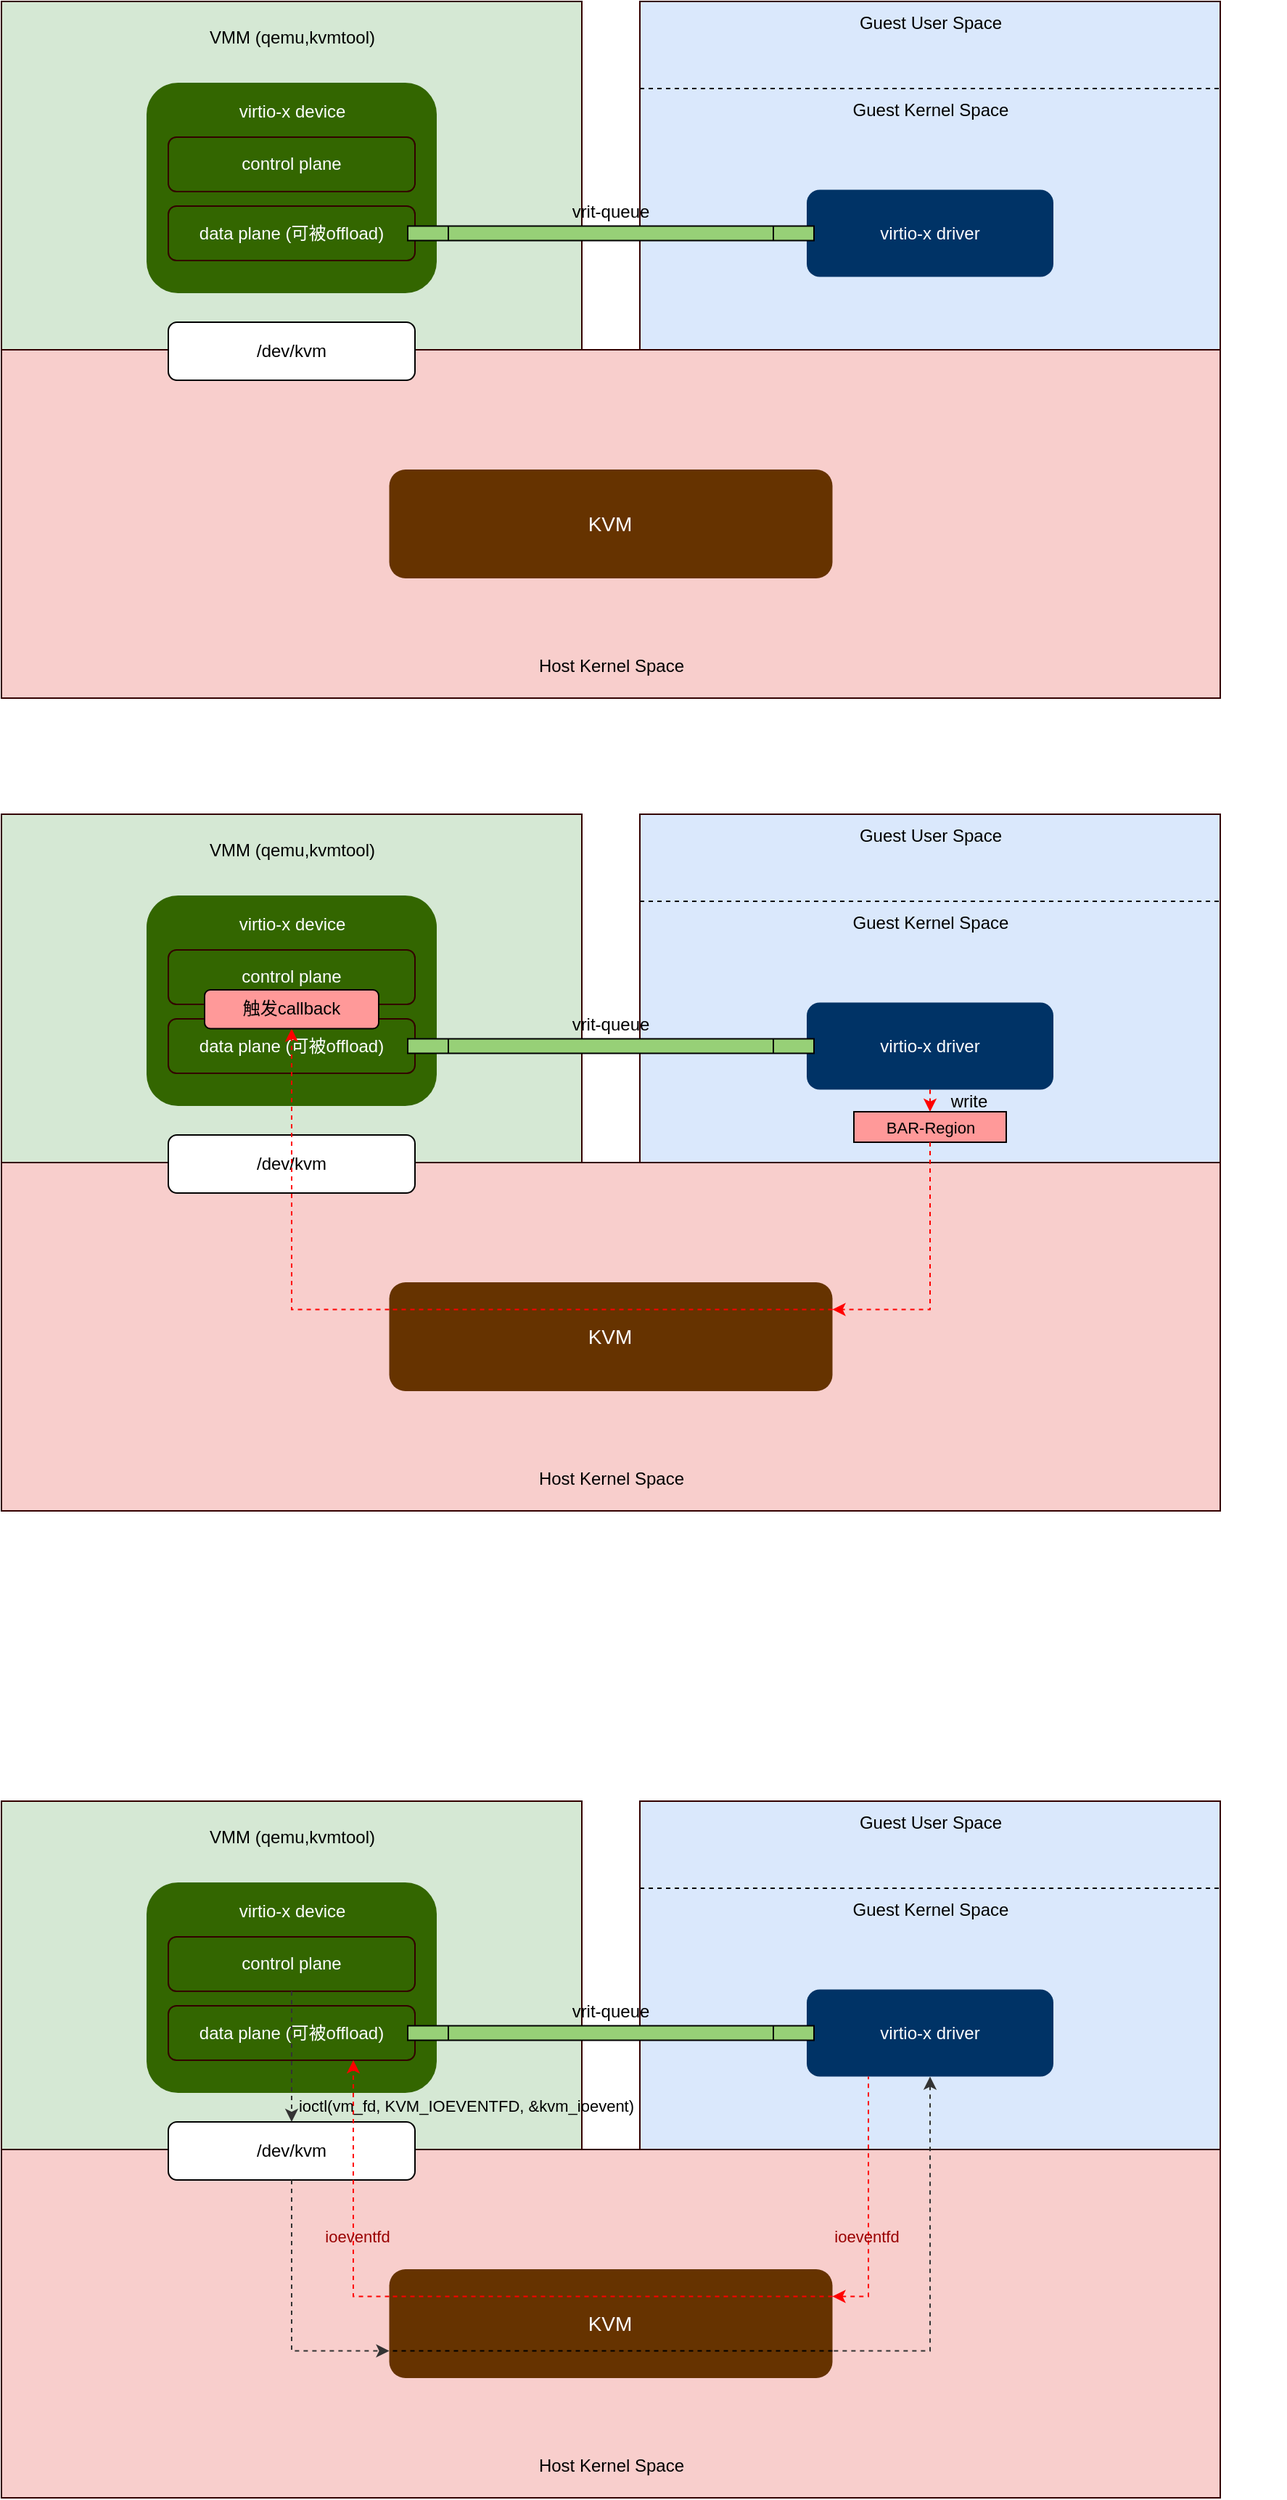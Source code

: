 <mxfile version="24.7.16" pages="4">
  <diagram id="xrQVpGbCC7tnbtg7bK4G" name="virtio">
    <mxGraphModel dx="3541" dy="6503" grid="1" gridSize="10" guides="1" tooltips="1" connect="1" arrows="1" fold="1" page="1" pageScale="1" pageWidth="850" pageHeight="1100" math="0" shadow="0">
      <root>
        <mxCell id="0" />
        <mxCell id="1" parent="0" />
        <mxCell id="gqdTn802S7VbVqmmBt2k-30" value="" style="group" parent="1" vertex="1" connectable="0">
          <mxGeometry x="-1695" y="-5480" width="840" height="480" as="geometry" />
        </mxCell>
        <mxCell id="gqdTn802S7VbVqmmBt2k-1" value="" style="rounded=0;whiteSpace=wrap;html=1;fillColor=#d5e8d4;strokeColor=#330000;" parent="gqdTn802S7VbVqmmBt2k-30" vertex="1">
          <mxGeometry width="400" height="240" as="geometry" />
        </mxCell>
        <mxCell id="gqdTn802S7VbVqmmBt2k-2" value="VMM&amp;nbsp;&lt;span style=&quot;background-color: initial;&quot;&gt;(qemu,kvmtool)&lt;/span&gt;" style="text;html=1;align=center;verticalAlign=middle;whiteSpace=wrap;rounded=0;" parent="gqdTn802S7VbVqmmBt2k-30" vertex="1">
          <mxGeometry x="128.75" y="10" width="142.5" height="30" as="geometry" />
        </mxCell>
        <mxCell id="gqdTn802S7VbVqmmBt2k-4" value="" style="rounded=0;whiteSpace=wrap;html=1;fillColor=#dae8fc;strokeColor=#330000;" parent="gqdTn802S7VbVqmmBt2k-30" vertex="1">
          <mxGeometry x="440" width="400" height="240" as="geometry" />
        </mxCell>
        <mxCell id="gqdTn802S7VbVqmmBt2k-5" value="Guest User Space" style="text;html=1;align=center;verticalAlign=middle;whiteSpace=wrap;rounded=0;" parent="gqdTn802S7VbVqmmBt2k-30" vertex="1">
          <mxGeometry x="568.75" width="142.5" height="30" as="geometry" />
        </mxCell>
        <mxCell id="gqdTn802S7VbVqmmBt2k-6" value="" style="endArrow=none;html=1;rounded=0;exitX=0;exitY=0.25;exitDx=0;exitDy=0;entryX=1;entryY=0.25;entryDx=0;entryDy=0;dashed=1;" parent="gqdTn802S7VbVqmmBt2k-30" source="gqdTn802S7VbVqmmBt2k-4" target="gqdTn802S7VbVqmmBt2k-4" edge="1">
          <mxGeometry width="50" height="50" relative="1" as="geometry">
            <mxPoint x="570" y="-80" as="sourcePoint" />
            <mxPoint x="620" y="-130" as="targetPoint" />
          </mxGeometry>
        </mxCell>
        <mxCell id="gqdTn802S7VbVqmmBt2k-7" value="Guest Kernel Space" style="text;html=1;align=center;verticalAlign=middle;whiteSpace=wrap;rounded=0;" parent="gqdTn802S7VbVqmmBt2k-30" vertex="1">
          <mxGeometry x="568.75" y="60" width="142.5" height="30" as="geometry" />
        </mxCell>
        <mxCell id="gqdTn802S7VbVqmmBt2k-8" value="" style="rounded=0;whiteSpace=wrap;html=1;fillColor=#f8cecc;strokeColor=#330000;" parent="gqdTn802S7VbVqmmBt2k-30" vertex="1">
          <mxGeometry y="240" width="840" height="240" as="geometry" />
        </mxCell>
        <mxCell id="gqdTn802S7VbVqmmBt2k-9" value="Host Kernel Space" style="text;html=1;align=center;verticalAlign=middle;whiteSpace=wrap;rounded=0;" parent="gqdTn802S7VbVqmmBt2k-30" vertex="1">
          <mxGeometry x="348.75" y="443" width="142.5" height="30" as="geometry" />
        </mxCell>
        <mxCell id="gqdTn802S7VbVqmmBt2k-12" value="/dev/kvm" style="rounded=1;whiteSpace=wrap;html=1;" parent="gqdTn802S7VbVqmmBt2k-30" vertex="1">
          <mxGeometry x="115" y="221" width="170" height="40" as="geometry" />
        </mxCell>
        <mxCell id="gqdTn802S7VbVqmmBt2k-13" value="&lt;div style=&quot;font-size: 14px;&quot;&gt;&lt;font color=&quot;#ffffff&quot;&gt;KVM&lt;/font&gt;&lt;/div&gt;" style="rounded=1;whiteSpace=wrap;html=1;fillColor=#663300;strokeColor=none;container=0;" parent="gqdTn802S7VbVqmmBt2k-30" vertex="1">
          <mxGeometry x="267.26" y="322.5" width="305.49" height="75" as="geometry" />
        </mxCell>
        <mxCell id="gqdTn802S7VbVqmmBt2k-15" value="&lt;font color=&quot;#ffffff&quot;&gt;virtio-x driver&lt;/font&gt;" style="rounded=1;whiteSpace=wrap;html=1;fillColor=#003366;strokeColor=none;fontColor=#333333;" parent="gqdTn802S7VbVqmmBt2k-30" vertex="1">
          <mxGeometry x="555" y="129.75" width="170" height="60" as="geometry" />
        </mxCell>
        <mxCell id="gqdTn802S7VbVqmmBt2k-19" value="" style="rounded=1;whiteSpace=wrap;html=1;fillColor=#336600;fontColor=#ffffff;strokeColor=none;" parent="gqdTn802S7VbVqmmBt2k-30" vertex="1">
          <mxGeometry x="100" y="56" width="200" height="145" as="geometry" />
        </mxCell>
        <mxCell id="gqdTn802S7VbVqmmBt2k-23" value="&lt;font color=&quot;#ffffff&quot;&gt;control plane&lt;/font&gt;" style="rounded=1;whiteSpace=wrap;html=1;fillColor=none;strokeColor=#330000;fontColor=#333333;" parent="gqdTn802S7VbVqmmBt2k-30" vertex="1">
          <mxGeometry x="115" y="93.5" width="170" height="37.5" as="geometry" />
        </mxCell>
        <mxCell id="gqdTn802S7VbVqmmBt2k-24" value="&lt;font color=&quot;#ffffff&quot;&gt;data plane (可被offload)&lt;/font&gt;" style="rounded=1;whiteSpace=wrap;html=1;fillColor=none;strokeColor=#330000;fontColor=#333333;" parent="gqdTn802S7VbVqmmBt2k-30" vertex="1">
          <mxGeometry x="115" y="141" width="170" height="37.5" as="geometry" />
        </mxCell>
        <mxCell id="gqdTn802S7VbVqmmBt2k-25" value="&lt;font color=&quot;#ffffff&quot;&gt;virtio-x device&lt;/font&gt;" style="text;html=1;align=center;verticalAlign=middle;whiteSpace=wrap;rounded=0;" parent="gqdTn802S7VbVqmmBt2k-30" vertex="1">
          <mxGeometry x="132.5" y="61" width="135" height="30" as="geometry" />
        </mxCell>
        <mxCell id="gqdTn802S7VbVqmmBt2k-28" value="" style="shape=process;whiteSpace=wrap;html=1;backgroundOutline=1;fillColor=#97D077;" parent="gqdTn802S7VbVqmmBt2k-30" vertex="1">
          <mxGeometry x="280" y="154.75" width="280" height="10" as="geometry" />
        </mxCell>
        <mxCell id="gqdTn802S7VbVqmmBt2k-29" value="vrit-queue" style="text;html=1;align=center;verticalAlign=middle;whiteSpace=wrap;rounded=0;" parent="gqdTn802S7VbVqmmBt2k-30" vertex="1">
          <mxGeometry x="390" y="129.75" width="60" height="30" as="geometry" />
        </mxCell>
        <mxCell id="j0hE9o0V2zWoBAJp5yzF-1" value="" style="group" parent="1" vertex="1" connectable="0">
          <mxGeometry x="-1695" y="-4920" width="885" height="480" as="geometry" />
        </mxCell>
        <mxCell id="j0hE9o0V2zWoBAJp5yzF-2" value="" style="rounded=0;whiteSpace=wrap;html=1;fillColor=#d5e8d4;strokeColor=#330000;" parent="j0hE9o0V2zWoBAJp5yzF-1" vertex="1">
          <mxGeometry width="400" height="240" as="geometry" />
        </mxCell>
        <mxCell id="j0hE9o0V2zWoBAJp5yzF-3" value="VMM&amp;nbsp;&lt;span style=&quot;background-color: initial;&quot;&gt;(qemu,kvmtool)&lt;/span&gt;" style="text;html=1;align=center;verticalAlign=middle;whiteSpace=wrap;rounded=0;" parent="j0hE9o0V2zWoBAJp5yzF-1" vertex="1">
          <mxGeometry x="128.75" y="10" width="142.5" height="30" as="geometry" />
        </mxCell>
        <mxCell id="j0hE9o0V2zWoBAJp5yzF-4" value="" style="rounded=0;whiteSpace=wrap;html=1;fillColor=#dae8fc;strokeColor=#330000;" parent="j0hE9o0V2zWoBAJp5yzF-1" vertex="1">
          <mxGeometry x="440" width="400" height="240" as="geometry" />
        </mxCell>
        <mxCell id="j0hE9o0V2zWoBAJp5yzF-5" value="Guest User Space" style="text;html=1;align=center;verticalAlign=middle;whiteSpace=wrap;rounded=0;" parent="j0hE9o0V2zWoBAJp5yzF-1" vertex="1">
          <mxGeometry x="568.75" width="142.5" height="30" as="geometry" />
        </mxCell>
        <mxCell id="j0hE9o0V2zWoBAJp5yzF-6" value="" style="endArrow=none;html=1;rounded=0;exitX=0;exitY=0.25;exitDx=0;exitDy=0;entryX=1;entryY=0.25;entryDx=0;entryDy=0;dashed=1;" parent="j0hE9o0V2zWoBAJp5yzF-1" source="j0hE9o0V2zWoBAJp5yzF-4" target="j0hE9o0V2zWoBAJp5yzF-4" edge="1">
          <mxGeometry width="50" height="50" relative="1" as="geometry">
            <mxPoint x="570" y="-80" as="sourcePoint" />
            <mxPoint x="620" y="-130" as="targetPoint" />
          </mxGeometry>
        </mxCell>
        <mxCell id="j0hE9o0V2zWoBAJp5yzF-7" value="Guest Kernel Space" style="text;html=1;align=center;verticalAlign=middle;whiteSpace=wrap;rounded=0;" parent="j0hE9o0V2zWoBAJp5yzF-1" vertex="1">
          <mxGeometry x="568.75" y="60" width="142.5" height="30" as="geometry" />
        </mxCell>
        <mxCell id="j0hE9o0V2zWoBAJp5yzF-8" value="" style="rounded=0;whiteSpace=wrap;html=1;fillColor=#f8cecc;strokeColor=#330000;" parent="j0hE9o0V2zWoBAJp5yzF-1" vertex="1">
          <mxGeometry y="240" width="840" height="240" as="geometry" />
        </mxCell>
        <mxCell id="j0hE9o0V2zWoBAJp5yzF-9" value="Host Kernel Space" style="text;html=1;align=center;verticalAlign=middle;whiteSpace=wrap;rounded=0;" parent="j0hE9o0V2zWoBAJp5yzF-1" vertex="1">
          <mxGeometry x="348.75" y="443" width="142.5" height="30" as="geometry" />
        </mxCell>
        <mxCell id="j0hE9o0V2zWoBAJp5yzF-10" value="/dev/kvm" style="rounded=1;whiteSpace=wrap;html=1;" parent="j0hE9o0V2zWoBAJp5yzF-1" vertex="1">
          <mxGeometry x="115" y="221" width="170" height="40" as="geometry" />
        </mxCell>
        <mxCell id="j0hE9o0V2zWoBAJp5yzF-11" value="&lt;div style=&quot;font-size: 14px;&quot;&gt;&lt;font color=&quot;#ffffff&quot;&gt;KVM&lt;/font&gt;&lt;/div&gt;" style="rounded=1;whiteSpace=wrap;html=1;fillColor=#663300;strokeColor=none;container=0;" parent="j0hE9o0V2zWoBAJp5yzF-1" vertex="1">
          <mxGeometry x="267.26" y="322.5" width="305.49" height="75" as="geometry" />
        </mxCell>
        <mxCell id="j0hE9o0V2zWoBAJp5yzF-12" value="&lt;font color=&quot;#ffffff&quot;&gt;virtio-x driver&lt;/font&gt;" style="rounded=1;whiteSpace=wrap;html=1;fillColor=#003366;strokeColor=none;fontColor=#333333;" parent="j0hE9o0V2zWoBAJp5yzF-1" vertex="1">
          <mxGeometry x="555" y="129.75" width="170" height="60" as="geometry" />
        </mxCell>
        <mxCell id="j0hE9o0V2zWoBAJp5yzF-13" value="" style="rounded=1;whiteSpace=wrap;html=1;fillColor=#336600;fontColor=#ffffff;strokeColor=none;" parent="j0hE9o0V2zWoBAJp5yzF-1" vertex="1">
          <mxGeometry x="100" y="56" width="200" height="145" as="geometry" />
        </mxCell>
        <mxCell id="j0hE9o0V2zWoBAJp5yzF-14" value="&lt;font color=&quot;#ffffff&quot;&gt;control plane&lt;/font&gt;" style="rounded=1;whiteSpace=wrap;html=1;fillColor=none;strokeColor=#330000;fontColor=#333333;" parent="j0hE9o0V2zWoBAJp5yzF-1" vertex="1">
          <mxGeometry x="115" y="93.5" width="170" height="37.5" as="geometry" />
        </mxCell>
        <mxCell id="j0hE9o0V2zWoBAJp5yzF-15" value="&lt;font color=&quot;#ffffff&quot;&gt;data plane (可被offload)&lt;/font&gt;" style="rounded=1;whiteSpace=wrap;html=1;fillColor=none;strokeColor=#330000;fontColor=#333333;" parent="j0hE9o0V2zWoBAJp5yzF-1" vertex="1">
          <mxGeometry x="115" y="141" width="170" height="37.5" as="geometry" />
        </mxCell>
        <mxCell id="j0hE9o0V2zWoBAJp5yzF-16" value="&lt;font color=&quot;#ffffff&quot;&gt;virtio-x device&lt;/font&gt;" style="text;html=1;align=center;verticalAlign=middle;whiteSpace=wrap;rounded=0;" parent="j0hE9o0V2zWoBAJp5yzF-1" vertex="1">
          <mxGeometry x="132.5" y="61" width="135" height="30" as="geometry" />
        </mxCell>
        <mxCell id="j0hE9o0V2zWoBAJp5yzF-17" value="" style="shape=process;whiteSpace=wrap;html=1;backgroundOutline=1;fillColor=#97D077;" parent="j0hE9o0V2zWoBAJp5yzF-1" vertex="1">
          <mxGeometry x="280" y="154.75" width="280" height="10" as="geometry" />
        </mxCell>
        <mxCell id="j0hE9o0V2zWoBAJp5yzF-18" value="vrit-queue" style="text;html=1;align=center;verticalAlign=middle;whiteSpace=wrap;rounded=0;" parent="j0hE9o0V2zWoBAJp5yzF-1" vertex="1">
          <mxGeometry x="390" y="129.75" width="60" height="30" as="geometry" />
        </mxCell>
        <mxCell id="j0hE9o0V2zWoBAJp5yzF-20" value="" style="endArrow=classic;html=1;rounded=0;exitX=0.5;exitY=1;exitDx=0;exitDy=0;entryX=0.5;entryY=0;entryDx=0;entryDy=0;edgeStyle=orthogonalEdgeStyle;dashed=1;strokeColor=#FF0000;" parent="j0hE9o0V2zWoBAJp5yzF-1" source="j0hE9o0V2zWoBAJp5yzF-12" target="j0hE9o0V2zWoBAJp5yzF-48" edge="1">
          <mxGeometry width="50" height="50" relative="1" as="geometry">
            <mxPoint x="395" y="230" as="sourcePoint" />
            <mxPoint x="445" y="180" as="targetPoint" />
          </mxGeometry>
        </mxCell>
        <mxCell id="j0hE9o0V2zWoBAJp5yzF-21" value="" style="endArrow=classic;html=1;rounded=0;exitX=0;exitY=0.25;exitDx=0;exitDy=0;entryX=0.5;entryY=1;entryDx=0;entryDy=0;dashed=1;edgeStyle=orthogonalEdgeStyle;strokeColor=#FF0000;" parent="j0hE9o0V2zWoBAJp5yzF-1" source="j0hE9o0V2zWoBAJp5yzF-11" target="j0hE9o0V2zWoBAJp5yzF-53" edge="1">
          <mxGeometry width="50" height="50" relative="1" as="geometry">
            <mxPoint x="395" y="230" as="sourcePoint" />
            <mxPoint x="445" y="180" as="targetPoint" />
          </mxGeometry>
        </mxCell>
        <mxCell id="j0hE9o0V2zWoBAJp5yzF-22" value="" style="endArrow=none;html=1;rounded=0;exitX=1;exitY=0.25;exitDx=0;exitDy=0;entryX=0;entryY=0.25;entryDx=0;entryDy=0;dashed=1;strokeColor=#FF0000;" parent="j0hE9o0V2zWoBAJp5yzF-1" source="j0hE9o0V2zWoBAJp5yzF-11" target="j0hE9o0V2zWoBAJp5yzF-11" edge="1">
          <mxGeometry width="50" height="50" relative="1" as="geometry">
            <mxPoint x="395" y="230" as="sourcePoint" />
            <mxPoint x="445" y="180" as="targetPoint" />
          </mxGeometry>
        </mxCell>
        <mxCell id="j0hE9o0V2zWoBAJp5yzF-48" value="&lt;font style=&quot;font-size: 11px;&quot;&gt;BAR-Region&lt;/font&gt;" style="rounded=0;whiteSpace=wrap;html=1;fillColor=#FF9999;strokeColor=#000000;" parent="j0hE9o0V2zWoBAJp5yzF-1" vertex="1">
          <mxGeometry x="587.5" y="205" width="105" height="21" as="geometry" />
        </mxCell>
        <mxCell id="j0hE9o0V2zWoBAJp5yzF-50" value="write" style="text;html=1;align=center;verticalAlign=middle;whiteSpace=wrap;rounded=0;" parent="j0hE9o0V2zWoBAJp5yzF-1" vertex="1">
          <mxGeometry x="645" y="183" width="44.25" height="30" as="geometry" />
        </mxCell>
        <mxCell id="j0hE9o0V2zWoBAJp5yzF-51" value="" style="endArrow=classic;html=1;rounded=0;exitX=0.5;exitY=1;exitDx=0;exitDy=0;entryX=1;entryY=0.25;entryDx=0;entryDy=0;dashed=1;edgeStyle=orthogonalEdgeStyle;strokeColor=#FF0000;" parent="j0hE9o0V2zWoBAJp5yzF-1" source="j0hE9o0V2zWoBAJp5yzF-48" target="j0hE9o0V2zWoBAJp5yzF-11" edge="1">
          <mxGeometry width="50" height="50" relative="1" as="geometry">
            <mxPoint x="277" y="351" as="sourcePoint" />
            <mxPoint x="210" y="189" as="targetPoint" />
          </mxGeometry>
        </mxCell>
        <mxCell id="j0hE9o0V2zWoBAJp5yzF-53" value="触发callback" style="rounded=1;whiteSpace=wrap;html=1;strokeColor=#000000;fillColor=#FF9999;" parent="j0hE9o0V2zWoBAJp5yzF-1" vertex="1">
          <mxGeometry x="140" y="121" width="120" height="26.75" as="geometry" />
        </mxCell>
        <mxCell id="j0hE9o0V2zWoBAJp5yzF-25" value="" style="group" parent="1" vertex="1" connectable="0">
          <mxGeometry x="-1695" y="-4240" width="840" height="480" as="geometry" />
        </mxCell>
        <mxCell id="j0hE9o0V2zWoBAJp5yzF-26" value="" style="rounded=0;whiteSpace=wrap;html=1;fillColor=#d5e8d4;strokeColor=#330000;" parent="j0hE9o0V2zWoBAJp5yzF-25" vertex="1">
          <mxGeometry width="400" height="240" as="geometry" />
        </mxCell>
        <mxCell id="j0hE9o0V2zWoBAJp5yzF-27" value="VMM&amp;nbsp;&lt;span style=&quot;background-color: initial;&quot;&gt;(qemu,kvmtool)&lt;/span&gt;" style="text;html=1;align=center;verticalAlign=middle;whiteSpace=wrap;rounded=0;" parent="j0hE9o0V2zWoBAJp5yzF-25" vertex="1">
          <mxGeometry x="128.75" y="10" width="142.5" height="30" as="geometry" />
        </mxCell>
        <mxCell id="j0hE9o0V2zWoBAJp5yzF-28" value="" style="rounded=0;whiteSpace=wrap;html=1;fillColor=#dae8fc;strokeColor=#330000;" parent="j0hE9o0V2zWoBAJp5yzF-25" vertex="1">
          <mxGeometry x="440" width="400" height="240" as="geometry" />
        </mxCell>
        <mxCell id="j0hE9o0V2zWoBAJp5yzF-29" value="Guest User Space" style="text;html=1;align=center;verticalAlign=middle;whiteSpace=wrap;rounded=0;" parent="j0hE9o0V2zWoBAJp5yzF-25" vertex="1">
          <mxGeometry x="568.75" width="142.5" height="30" as="geometry" />
        </mxCell>
        <mxCell id="j0hE9o0V2zWoBAJp5yzF-30" value="" style="endArrow=none;html=1;rounded=0;exitX=0;exitY=0.25;exitDx=0;exitDy=0;entryX=1;entryY=0.25;entryDx=0;entryDy=0;dashed=1;" parent="j0hE9o0V2zWoBAJp5yzF-25" source="j0hE9o0V2zWoBAJp5yzF-28" target="j0hE9o0V2zWoBAJp5yzF-28" edge="1">
          <mxGeometry width="50" height="50" relative="1" as="geometry">
            <mxPoint x="570" y="-80" as="sourcePoint" />
            <mxPoint x="620" y="-130" as="targetPoint" />
          </mxGeometry>
        </mxCell>
        <mxCell id="j0hE9o0V2zWoBAJp5yzF-31" value="Guest Kernel Space" style="text;html=1;align=center;verticalAlign=middle;whiteSpace=wrap;rounded=0;" parent="j0hE9o0V2zWoBAJp5yzF-25" vertex="1">
          <mxGeometry x="568.75" y="60" width="142.5" height="30" as="geometry" />
        </mxCell>
        <mxCell id="j0hE9o0V2zWoBAJp5yzF-32" value="" style="rounded=0;whiteSpace=wrap;html=1;fillColor=#f8cecc;strokeColor=#330000;" parent="j0hE9o0V2zWoBAJp5yzF-25" vertex="1">
          <mxGeometry y="240" width="840" height="240" as="geometry" />
        </mxCell>
        <mxCell id="j0hE9o0V2zWoBAJp5yzF-33" value="Host Kernel Space" style="text;html=1;align=center;verticalAlign=middle;whiteSpace=wrap;rounded=0;" parent="j0hE9o0V2zWoBAJp5yzF-25" vertex="1">
          <mxGeometry x="348.75" y="443" width="142.5" height="30" as="geometry" />
        </mxCell>
        <mxCell id="j0hE9o0V2zWoBAJp5yzF-34" value="/dev/kvm" style="rounded=1;whiteSpace=wrap;html=1;" parent="j0hE9o0V2zWoBAJp5yzF-25" vertex="1">
          <mxGeometry x="115" y="221" width="170" height="40" as="geometry" />
        </mxCell>
        <mxCell id="j0hE9o0V2zWoBAJp5yzF-35" value="&lt;div style=&quot;font-size: 14px;&quot;&gt;&lt;font color=&quot;#ffffff&quot;&gt;KVM&lt;/font&gt;&lt;/div&gt;" style="rounded=1;whiteSpace=wrap;html=1;fillColor=#663300;strokeColor=none;container=0;" parent="j0hE9o0V2zWoBAJp5yzF-25" vertex="1">
          <mxGeometry x="267.26" y="322.5" width="305.49" height="75" as="geometry" />
        </mxCell>
        <mxCell id="j0hE9o0V2zWoBAJp5yzF-36" value="&lt;font color=&quot;#ffffff&quot;&gt;virtio-x driver&lt;/font&gt;" style="rounded=1;whiteSpace=wrap;html=1;fillColor=#003366;strokeColor=none;fontColor=#333333;" parent="j0hE9o0V2zWoBAJp5yzF-25" vertex="1">
          <mxGeometry x="555" y="129.75" width="170" height="60" as="geometry" />
        </mxCell>
        <mxCell id="j0hE9o0V2zWoBAJp5yzF-37" value="" style="rounded=1;whiteSpace=wrap;html=1;fillColor=#336600;fontColor=#ffffff;strokeColor=none;" parent="j0hE9o0V2zWoBAJp5yzF-25" vertex="1">
          <mxGeometry x="100" y="56" width="200" height="145" as="geometry" />
        </mxCell>
        <mxCell id="j0hE9o0V2zWoBAJp5yzF-38" value="&lt;font color=&quot;#ffffff&quot;&gt;control plane&lt;/font&gt;" style="rounded=1;whiteSpace=wrap;html=1;fillColor=none;strokeColor=#330000;fontColor=#333333;" parent="j0hE9o0V2zWoBAJp5yzF-25" vertex="1">
          <mxGeometry x="115" y="93.5" width="170" height="37.5" as="geometry" />
        </mxCell>
        <mxCell id="j0hE9o0V2zWoBAJp5yzF-39" value="&lt;font color=&quot;#ffffff&quot;&gt;data plane (可被offload)&lt;/font&gt;" style="rounded=1;whiteSpace=wrap;html=1;fillColor=none;strokeColor=#330000;fontColor=#333333;" parent="j0hE9o0V2zWoBAJp5yzF-25" vertex="1">
          <mxGeometry x="115" y="141" width="170" height="37.5" as="geometry" />
        </mxCell>
        <mxCell id="j0hE9o0V2zWoBAJp5yzF-40" value="&lt;font color=&quot;#ffffff&quot;&gt;virtio-x device&lt;/font&gt;" style="text;html=1;align=center;verticalAlign=middle;whiteSpace=wrap;rounded=0;" parent="j0hE9o0V2zWoBAJp5yzF-25" vertex="1">
          <mxGeometry x="132.5" y="61" width="135" height="30" as="geometry" />
        </mxCell>
        <mxCell id="j0hE9o0V2zWoBAJp5yzF-41" value="" style="shape=process;whiteSpace=wrap;html=1;backgroundOutline=1;fillColor=#97D077;" parent="j0hE9o0V2zWoBAJp5yzF-25" vertex="1">
          <mxGeometry x="280" y="154.75" width="280" height="10" as="geometry" />
        </mxCell>
        <mxCell id="j0hE9o0V2zWoBAJp5yzF-42" value="vrit-queue" style="text;html=1;align=center;verticalAlign=middle;whiteSpace=wrap;rounded=0;" parent="j0hE9o0V2zWoBAJp5yzF-25" vertex="1">
          <mxGeometry x="390" y="129.75" width="60" height="30" as="geometry" />
        </mxCell>
        <mxCell id="j0hE9o0V2zWoBAJp5yzF-43" value="" style="endArrow=none;html=1;rounded=0;exitX=0.5;exitY=1;exitDx=0;exitDy=0;entryX=1;entryY=0.75;entryDx=0;entryDy=0;edgeStyle=orthogonalEdgeStyle;dashed=1;strokeColor=#333333;startArrow=classic;startFill=1;endFill=0;" parent="j0hE9o0V2zWoBAJp5yzF-25" source="j0hE9o0V2zWoBAJp5yzF-36" target="j0hE9o0V2zWoBAJp5yzF-35" edge="1">
          <mxGeometry width="50" height="50" relative="1" as="geometry">
            <mxPoint x="395" y="230" as="sourcePoint" />
            <mxPoint x="445" y="180" as="targetPoint" />
          </mxGeometry>
        </mxCell>
        <mxCell id="j0hE9o0V2zWoBAJp5yzF-45" value="" style="endArrow=classic;html=1;rounded=0;exitX=0;exitY=0.25;exitDx=0;exitDy=0;entryX=0.75;entryY=1;entryDx=0;entryDy=0;dashed=1;edgeStyle=orthogonalEdgeStyle;strokeColor=#FF0000;" parent="j0hE9o0V2zWoBAJp5yzF-25" source="j0hE9o0V2zWoBAJp5yzF-35" target="j0hE9o0V2zWoBAJp5yzF-39" edge="1">
          <mxGeometry width="50" height="50" relative="1" as="geometry">
            <mxPoint x="395" y="230" as="sourcePoint" />
            <mxPoint x="445" y="180" as="targetPoint" />
          </mxGeometry>
        </mxCell>
        <mxCell id="j0hE9o0V2zWoBAJp5yzF-46" value="&lt;font color=&quot;#990000&quot;&gt;ioeventfd&lt;/font&gt;" style="edgeLabel;html=1;align=center;verticalAlign=middle;resizable=0;points=[];labelBackgroundColor=none;" parent="j0hE9o0V2zWoBAJp5yzF-45" vertex="1" connectable="0">
          <mxGeometry x="0.086" y="-1" relative="1" as="geometry">
            <mxPoint x="1" y="36" as="offset" />
          </mxGeometry>
        </mxCell>
        <mxCell id="j0hE9o0V2zWoBAJp5yzF-47" value="" style="endArrow=none;html=1;rounded=0;exitX=1;exitY=0.75;exitDx=0;exitDy=0;entryX=0;entryY=0.75;entryDx=0;entryDy=0;dashed=1;strokeColor=#000000;" parent="j0hE9o0V2zWoBAJp5yzF-25" source="j0hE9o0V2zWoBAJp5yzF-35" target="j0hE9o0V2zWoBAJp5yzF-35" edge="1">
          <mxGeometry width="50" height="50" relative="1" as="geometry">
            <mxPoint x="585.49" y="400" as="sourcePoint" />
            <mxPoint x="280" y="400" as="targetPoint" />
          </mxGeometry>
        </mxCell>
        <mxCell id="JOzDquhk9ExdjkuiXntt-1" value="" style="endArrow=classic;html=1;rounded=0;exitX=0.5;exitY=1;exitDx=0;exitDy=0;entryX=0.5;entryY=0;entryDx=0;entryDy=0;edgeStyle=orthogonalEdgeStyle;dashed=1;strokeColor=#333333;" parent="j0hE9o0V2zWoBAJp5yzF-25" source="j0hE9o0V2zWoBAJp5yzF-38" target="j0hE9o0V2zWoBAJp5yzF-34" edge="1">
          <mxGeometry width="50" height="50" relative="1" as="geometry">
            <mxPoint x="405" y="260" as="sourcePoint" />
            <mxPoint x="455" y="210" as="targetPoint" />
          </mxGeometry>
        </mxCell>
        <mxCell id="JOzDquhk9ExdjkuiXntt-2" value="ioctl(vm_fd, KVM_IOEVENTFD, &amp;amp;kvm_ioevent)" style="edgeLabel;html=1;align=center;verticalAlign=middle;resizable=0;points=[];labelBackgroundColor=none;" parent="JOzDquhk9ExdjkuiXntt-1" vertex="1" connectable="0">
          <mxGeometry x="0.364" y="-2" relative="1" as="geometry">
            <mxPoint x="122" y="17" as="offset" />
          </mxGeometry>
        </mxCell>
        <mxCell id="JOzDquhk9ExdjkuiXntt-7" value="" style="endArrow=none;html=1;rounded=0;exitX=1;exitY=0.25;exitDx=0;exitDy=0;entryX=0.25;entryY=1;entryDx=0;entryDy=0;edgeStyle=orthogonalEdgeStyle;dashed=1;startArrow=classic;startFill=1;endFill=0;strokeColor=#FF0000;" parent="j0hE9o0V2zWoBAJp5yzF-25" source="j0hE9o0V2zWoBAJp5yzF-35" target="j0hE9o0V2zWoBAJp5yzF-36" edge="1">
          <mxGeometry width="50" height="50" relative="1" as="geometry">
            <mxPoint x="253" y="271" as="sourcePoint" />
            <mxPoint x="277" y="351" as="targetPoint" />
          </mxGeometry>
        </mxCell>
        <mxCell id="JOzDquhk9ExdjkuiXntt-11" value="ioeventfd" style="edgeLabel;html=1;align=center;verticalAlign=middle;resizable=0;points=[];labelBackgroundColor=none;fontColor=#990000;" parent="JOzDquhk9ExdjkuiXntt-7" vertex="1" connectable="0">
          <mxGeometry x="-0.421" y="1" relative="1" as="geometry">
            <mxPoint x="-1" y="-15" as="offset" />
          </mxGeometry>
        </mxCell>
        <mxCell id="JOzDquhk9ExdjkuiXntt-8" value="" style="endArrow=none;html=1;rounded=0;exitX=1;exitY=0.25;exitDx=0;exitDy=0;entryX=0;entryY=0.25;entryDx=0;entryDy=0;dashed=1;strokeColor=#FF0000;" parent="j0hE9o0V2zWoBAJp5yzF-25" source="j0hE9o0V2zWoBAJp5yzF-35" target="j0hE9o0V2zWoBAJp5yzF-35" edge="1">
          <mxGeometry width="50" height="50" relative="1" as="geometry">
            <mxPoint x="583" y="389" as="sourcePoint" />
            <mxPoint x="277" y="389" as="targetPoint" />
          </mxGeometry>
        </mxCell>
        <mxCell id="JOzDquhk9ExdjkuiXntt-12" value="" style="endArrow=classic;html=1;rounded=0;exitX=0.5;exitY=1;exitDx=0;exitDy=0;entryX=0;entryY=0.75;entryDx=0;entryDy=0;dashed=1;edgeStyle=orthogonalEdgeStyle;strokeColor=#333333;" parent="j0hE9o0V2zWoBAJp5yzF-25" source="j0hE9o0V2zWoBAJp5yzF-34" target="j0hE9o0V2zWoBAJp5yzF-35" edge="1">
          <mxGeometry width="50" height="50" relative="1" as="geometry">
            <mxPoint x="210" y="176" as="sourcePoint" />
            <mxPoint x="267.26" y="413.75" as="targetPoint" />
          </mxGeometry>
        </mxCell>
      </root>
    </mxGraphModel>
  </diagram>
  <diagram id="7b6F_8pK3eLRk_DiwLXb" name="vring">
    <mxGraphModel dx="3541" dy="2103" grid="1" gridSize="10" guides="1" tooltips="1" connect="1" arrows="1" fold="1" page="1" pageScale="1" pageWidth="850" pageHeight="1100" math="0" shadow="0">
      <root>
        <mxCell id="0" />
        <mxCell id="1" parent="0" />
        <mxCell id="QOosMES5l8hTzUIqKp-U-125" value="" style="group" parent="1" vertex="1" connectable="0">
          <mxGeometry x="-1640" y="-1040" width="1080" height="540" as="geometry" />
        </mxCell>
        <mxCell id="4I822ukL1ekjxtBJWpLI-98" value="&lt;font face=&quot;Courier New&quot;&gt;&lt;b&gt;addr&lt;/b&gt;&lt;/font&gt;" style="rounded=0;whiteSpace=wrap;html=1;fillColor=#dae8fc;strokeColor=#6c8ebf;" parent="QOosMES5l8hTzUIqKp-U-125" vertex="1">
          <mxGeometry x="560" y="40" width="120" height="30" as="geometry" />
        </mxCell>
        <mxCell id="4I822ukL1ekjxtBJWpLI-99" value="&lt;b&gt;&lt;font face=&quot;Courier New&quot;&gt;len&lt;/font&gt;&lt;/b&gt;" style="rounded=0;whiteSpace=wrap;html=1;fillColor=#dae8fc;strokeColor=#6c8ebf;" parent="QOosMES5l8hTzUIqKp-U-125" vertex="1">
          <mxGeometry x="680" y="40" width="120" height="30" as="geometry" />
        </mxCell>
        <mxCell id="4I822ukL1ekjxtBJWpLI-100" value="&lt;b&gt;&lt;font face=&quot;Courier New&quot;&gt;flags&lt;/font&gt;&lt;/b&gt;" style="rounded=0;whiteSpace=wrap;html=1;fillColor=#dae8fc;strokeColor=#6c8ebf;" parent="QOosMES5l8hTzUIqKp-U-125" vertex="1">
          <mxGeometry x="800" y="40" width="120" height="30" as="geometry" />
        </mxCell>
        <mxCell id="4I822ukL1ekjxtBJWpLI-101" value="&lt;b&gt;&lt;font face=&quot;Courier New&quot;&gt;next&lt;/font&gt;&lt;/b&gt;" style="rounded=0;whiteSpace=wrap;html=1;fillColor=#dae8fc;strokeColor=#6c8ebf;" parent="QOosMES5l8hTzUIqKp-U-125" vertex="1">
          <mxGeometry x="920" y="40" width="120" height="30" as="geometry" />
        </mxCell>
        <mxCell id="4I822ukL1ekjxtBJWpLI-102" value="&lt;b&gt;&lt;font style=&quot;font-size: 13px;&quot;&gt;Descriptor Area&lt;/font&gt;&lt;/b&gt;" style="text;html=1;align=center;verticalAlign=middle;whiteSpace=wrap;rounded=0;" parent="QOosMES5l8hTzUIqKp-U-125" vertex="1">
          <mxGeometry x="680" width="240" height="30" as="geometry" />
        </mxCell>
        <mxCell id="4I822ukL1ekjxtBJWpLI-103" value="..." style="rounded=0;whiteSpace=wrap;html=1;" parent="QOosMES5l8hTzUIqKp-U-125" vertex="1">
          <mxGeometry x="560" y="70" width="120" height="30" as="geometry" />
        </mxCell>
        <mxCell id="4I822ukL1ekjxtBJWpLI-104" value="..." style="rounded=0;whiteSpace=wrap;html=1;" parent="QOosMES5l8hTzUIqKp-U-125" vertex="1">
          <mxGeometry x="680" y="70" width="120" height="30" as="geometry" />
        </mxCell>
        <mxCell id="4I822ukL1ekjxtBJWpLI-105" value="..." style="rounded=0;whiteSpace=wrap;html=1;" parent="QOosMES5l8hTzUIqKp-U-125" vertex="1">
          <mxGeometry x="800" y="70" width="120" height="30" as="geometry" />
        </mxCell>
        <mxCell id="4I822ukL1ekjxtBJWpLI-106" value="..." style="rounded=0;whiteSpace=wrap;html=1;" parent="QOosMES5l8hTzUIqKp-U-125" vertex="1">
          <mxGeometry x="920" y="70" width="120" height="30" as="geometry" />
        </mxCell>
        <mxCell id="4I822ukL1ekjxtBJWpLI-107" value="..." style="rounded=0;whiteSpace=wrap;html=1;" parent="QOosMES5l8hTzUIqKp-U-125" vertex="1">
          <mxGeometry x="560" y="100" width="120" height="30" as="geometry" />
        </mxCell>
        <mxCell id="4I822ukL1ekjxtBJWpLI-108" value="..." style="rounded=0;whiteSpace=wrap;html=1;" parent="QOosMES5l8hTzUIqKp-U-125" vertex="1">
          <mxGeometry x="680" y="100" width="120" height="30" as="geometry" />
        </mxCell>
        <mxCell id="4I822ukL1ekjxtBJWpLI-109" value="..." style="rounded=0;whiteSpace=wrap;html=1;" parent="QOosMES5l8hTzUIqKp-U-125" vertex="1">
          <mxGeometry x="800" y="100" width="120" height="30" as="geometry" />
        </mxCell>
        <mxCell id="4I822ukL1ekjxtBJWpLI-110" value="..." style="rounded=0;whiteSpace=wrap;html=1;" parent="QOosMES5l8hTzUIqKp-U-125" vertex="1">
          <mxGeometry x="920" y="100" width="120" height="30" as="geometry" />
        </mxCell>
        <mxCell id="4I822ukL1ekjxtBJWpLI-111" value="0" style="text;html=1;align=center;verticalAlign=middle;whiteSpace=wrap;rounded=0;fontFamily=Courier New;fillColor=#E6E6E6;" parent="QOosMES5l8hTzUIqKp-U-125" vertex="1">
          <mxGeometry x="520" y="70" width="30" height="30" as="geometry" />
        </mxCell>
        <mxCell id="4I822ukL1ekjxtBJWpLI-112" value="1" style="text;html=1;align=center;verticalAlign=middle;whiteSpace=wrap;rounded=0;fontFamily=Courier New;fillColor=#E6E6E6;" parent="QOosMES5l8hTzUIqKp-U-125" vertex="1">
          <mxGeometry x="520" y="100" width="30" height="30" as="geometry" />
        </mxCell>
        <mxCell id="4I822ukL1ekjxtBJWpLI-113" value="&lt;font face=&quot;Courier New&quot;&gt;0x8000&lt;/font&gt;" style="rounded=0;whiteSpace=wrap;html=1;fillColor=#d5e8d4;strokeColor=#82b366;" parent="QOosMES5l8hTzUIqKp-U-125" vertex="1">
          <mxGeometry x="560" y="160" width="120" height="30" as="geometry" />
        </mxCell>
        <mxCell id="4I822ukL1ekjxtBJWpLI-114" value="&lt;font face=&quot;Courier New&quot;&gt;0x2000&lt;/font&gt;" style="rounded=0;whiteSpace=wrap;html=1;fillColor=#d5e8d4;strokeColor=#82b366;" parent="QOosMES5l8hTzUIqKp-U-125" vertex="1">
          <mxGeometry x="680" y="160" width="120" height="30" as="geometry" />
        </mxCell>
        <mxCell id="4I822ukL1ekjxtBJWpLI-115" value="&lt;font face=&quot;Courier New&quot;&gt;W&lt;/font&gt;" style="rounded=0;whiteSpace=wrap;html=1;fillColor=#d5e8d4;strokeColor=#82b366;" parent="QOosMES5l8hTzUIqKp-U-125" vertex="1">
          <mxGeometry x="800" y="160" width="120" height="30" as="geometry" />
        </mxCell>
        <mxCell id="4I822ukL1ekjxtBJWpLI-116" value="&lt;font face=&quot;Courier New&quot;&gt;0&lt;/font&gt;" style="rounded=0;whiteSpace=wrap;html=1;fillColor=#d5e8d4;strokeColor=#82b366;" parent="QOosMES5l8hTzUIqKp-U-125" vertex="1">
          <mxGeometry x="920" y="160" width="120" height="30" as="geometry" />
        </mxCell>
        <mxCell id="4I822ukL1ekjxtBJWpLI-117" value="i" style="text;html=1;align=center;verticalAlign=middle;whiteSpace=wrap;rounded=0;fontFamily=Courier New;fillColor=#E6E6E6;" parent="QOosMES5l8hTzUIqKp-U-125" vertex="1">
          <mxGeometry x="520" y="160" width="30" height="30" as="geometry" />
        </mxCell>
        <mxCell id="4I822ukL1ekjxtBJWpLI-118" value="" style="group" parent="QOosMES5l8hTzUIqKp-U-125" vertex="1" connectable="0">
          <mxGeometry x="590" y="130" width="420" height="30" as="geometry" />
        </mxCell>
        <mxCell id="4I822ukL1ekjxtBJWpLI-119" value="..." style="text;html=1;align=center;verticalAlign=middle;whiteSpace=wrap;rounded=0;" parent="4I822ukL1ekjxtBJWpLI-118" vertex="1">
          <mxGeometry width="60" height="30" as="geometry" />
        </mxCell>
        <mxCell id="4I822ukL1ekjxtBJWpLI-120" value="..." style="text;html=1;align=center;verticalAlign=middle;whiteSpace=wrap;rounded=0;" parent="4I822ukL1ekjxtBJWpLI-118" vertex="1">
          <mxGeometry x="120" width="60" height="30" as="geometry" />
        </mxCell>
        <mxCell id="4I822ukL1ekjxtBJWpLI-121" value="..." style="text;html=1;align=center;verticalAlign=middle;whiteSpace=wrap;rounded=0;" parent="4I822ukL1ekjxtBJWpLI-118" vertex="1">
          <mxGeometry x="240" width="60" height="30" as="geometry" />
        </mxCell>
        <mxCell id="4I822ukL1ekjxtBJWpLI-122" value="..." style="text;html=1;align=center;verticalAlign=middle;whiteSpace=wrap;rounded=0;" parent="4I822ukL1ekjxtBJWpLI-118" vertex="1">
          <mxGeometry x="360" width="60" height="30" as="geometry" />
        </mxCell>
        <mxCell id="4I822ukL1ekjxtBJWpLI-123" value="" style="group" parent="QOosMES5l8hTzUIqKp-U-125" vertex="1" connectable="0">
          <mxGeometry x="590" y="190" width="420" height="30" as="geometry" />
        </mxCell>
        <mxCell id="4I822ukL1ekjxtBJWpLI-124" value="..." style="text;html=1;align=center;verticalAlign=middle;whiteSpace=wrap;rounded=0;" parent="4I822ukL1ekjxtBJWpLI-123" vertex="1">
          <mxGeometry width="60" height="30" as="geometry" />
        </mxCell>
        <mxCell id="4I822ukL1ekjxtBJWpLI-125" value="..." style="text;html=1;align=center;verticalAlign=middle;whiteSpace=wrap;rounded=0;" parent="4I822ukL1ekjxtBJWpLI-123" vertex="1">
          <mxGeometry x="120" width="60" height="30" as="geometry" />
        </mxCell>
        <mxCell id="4I822ukL1ekjxtBJWpLI-126" value="..." style="text;html=1;align=center;verticalAlign=middle;whiteSpace=wrap;rounded=0;" parent="4I822ukL1ekjxtBJWpLI-123" vertex="1">
          <mxGeometry x="240" width="60" height="30" as="geometry" />
        </mxCell>
        <mxCell id="4I822ukL1ekjxtBJWpLI-127" value="..." style="text;html=1;align=center;verticalAlign=middle;whiteSpace=wrap;rounded=0;" parent="4I822ukL1ekjxtBJWpLI-123" vertex="1">
          <mxGeometry x="360" width="60" height="30" as="geometry" />
        </mxCell>
        <mxCell id="4I822ukL1ekjxtBJWpLI-128" value="&lt;font face=&quot;Courier New&quot;&gt;0x9000&lt;/font&gt;" style="rounded=0;whiteSpace=wrap;html=1;fillColor=#d5e8d4;strokeColor=#82b366;" parent="QOosMES5l8hTzUIqKp-U-125" vertex="1">
          <mxGeometry x="560" y="220" width="120" height="30" as="geometry" />
        </mxCell>
        <mxCell id="4I822ukL1ekjxtBJWpLI-129" value="&lt;font face=&quot;Courier New&quot;&gt;0x1000&lt;/font&gt;" style="rounded=0;whiteSpace=wrap;html=1;fillColor=#d5e8d4;strokeColor=#82b366;" parent="QOosMES5l8hTzUIqKp-U-125" vertex="1">
          <mxGeometry x="680" y="220" width="120" height="30" as="geometry" />
        </mxCell>
        <mxCell id="4I822ukL1ekjxtBJWpLI-130" value="&lt;font face=&quot;Courier New&quot;&gt;W&lt;/font&gt;" style="rounded=0;whiteSpace=wrap;html=1;fillColor=#d5e8d4;strokeColor=#82b366;" parent="QOosMES5l8hTzUIqKp-U-125" vertex="1">
          <mxGeometry x="800" y="220" width="120" height="30" as="geometry" />
        </mxCell>
        <mxCell id="4I822ukL1ekjxtBJWpLI-131" value="&lt;font face=&quot;Courier New&quot;&gt;0&lt;/font&gt;" style="rounded=0;whiteSpace=wrap;html=1;fillColor=#d5e8d4;strokeColor=#82b366;" parent="QOosMES5l8hTzUIqKp-U-125" vertex="1">
          <mxGeometry x="920" y="220" width="120" height="30" as="geometry" />
        </mxCell>
        <mxCell id="4I822ukL1ekjxtBJWpLI-132" value="j" style="text;html=1;align=center;verticalAlign=middle;whiteSpace=wrap;rounded=0;fontFamily=Courier New;fillColor=#E6E6E6;" parent="QOosMES5l8hTzUIqKp-U-125" vertex="1">
          <mxGeometry x="520" y="220" width="30" height="30" as="geometry" />
        </mxCell>
        <mxCell id="4I822ukL1ekjxtBJWpLI-133" value="" style="group" parent="QOosMES5l8hTzUIqKp-U-125" vertex="1" connectable="0">
          <mxGeometry x="590" y="250" width="420" height="30" as="geometry" />
        </mxCell>
        <mxCell id="4I822ukL1ekjxtBJWpLI-134" value="..." style="text;html=1;align=center;verticalAlign=middle;whiteSpace=wrap;rounded=0;" parent="4I822ukL1ekjxtBJWpLI-133" vertex="1">
          <mxGeometry width="60" height="30" as="geometry" />
        </mxCell>
        <mxCell id="4I822ukL1ekjxtBJWpLI-135" value="..." style="text;html=1;align=center;verticalAlign=middle;whiteSpace=wrap;rounded=0;" parent="4I822ukL1ekjxtBJWpLI-133" vertex="1">
          <mxGeometry x="120" width="60" height="30" as="geometry" />
        </mxCell>
        <mxCell id="4I822ukL1ekjxtBJWpLI-136" value="..." style="text;html=1;align=center;verticalAlign=middle;whiteSpace=wrap;rounded=0;" parent="4I822ukL1ekjxtBJWpLI-133" vertex="1">
          <mxGeometry x="240" width="60" height="30" as="geometry" />
        </mxCell>
        <mxCell id="4I822ukL1ekjxtBJWpLI-137" value="..." style="text;html=1;align=center;verticalAlign=middle;whiteSpace=wrap;rounded=0;" parent="4I822ukL1ekjxtBJWpLI-133" vertex="1">
          <mxGeometry x="360" width="60" height="30" as="geometry" />
        </mxCell>
        <mxCell id="4I822ukL1ekjxtBJWpLI-138" value="&lt;font face=&quot;Courier New&quot;&gt;0xB000&lt;/font&gt;" style="rounded=0;whiteSpace=wrap;html=1;fillColor=#6D8764;strokeColor=#82b366;fontColor=#FFFFFF;" parent="QOosMES5l8hTzUIqKp-U-125" vertex="1">
          <mxGeometry x="560" y="280" width="120" height="30" as="geometry" />
        </mxCell>
        <mxCell id="4I822ukL1ekjxtBJWpLI-139" value="&lt;font face=&quot;Courier New&quot;&gt;0x2000&lt;/font&gt;" style="rounded=0;whiteSpace=wrap;html=1;fillColor=#6D8764;strokeColor=#82b366;fontColor=#FFFFFF;" parent="QOosMES5l8hTzUIqKp-U-125" vertex="1">
          <mxGeometry x="680" y="280" width="120" height="30" as="geometry" />
        </mxCell>
        <mxCell id="4I822ukL1ekjxtBJWpLI-140" value="&lt;font face=&quot;Courier New&quot;&gt;W|N&lt;/font&gt;" style="rounded=0;whiteSpace=wrap;html=1;fillColor=#6D8764;strokeColor=#82b366;fontColor=#FFFFFF;" parent="QOosMES5l8hTzUIqKp-U-125" vertex="1">
          <mxGeometry x="800" y="280" width="120" height="30" as="geometry" />
        </mxCell>
        <mxCell id="4I822ukL1ekjxtBJWpLI-141" value="&lt;font face=&quot;Courier New&quot;&gt;k+1&lt;/font&gt;" style="rounded=0;whiteSpace=wrap;html=1;fillColor=#6D8764;strokeColor=#82b366;fontColor=#FFFFFF;" parent="QOosMES5l8hTzUIqKp-U-125" vertex="1">
          <mxGeometry x="920" y="280" width="120" height="30" as="geometry" />
        </mxCell>
        <mxCell id="4I822ukL1ekjxtBJWpLI-142" value="k" style="text;html=1;align=center;verticalAlign=middle;whiteSpace=wrap;rounded=0;fontFamily=Courier New;fillColor=#E6E6E6;" parent="QOosMES5l8hTzUIqKp-U-125" vertex="1">
          <mxGeometry x="520" y="280" width="30" height="30" as="geometry" />
        </mxCell>
        <mxCell id="4I822ukL1ekjxtBJWpLI-143" value="&lt;font face=&quot;Courier New&quot;&gt;0xBF00&lt;/font&gt;" style="rounded=0;whiteSpace=wrap;html=1;fillColor=#6D8764;strokeColor=#82b366;fontColor=#FFFFFF;" parent="QOosMES5l8hTzUIqKp-U-125" vertex="1">
          <mxGeometry x="560" y="310" width="120" height="30" as="geometry" />
        </mxCell>
        <mxCell id="4I822ukL1ekjxtBJWpLI-144" value="&lt;font face=&quot;Courier New&quot;&gt;0x2000&lt;/font&gt;" style="rounded=0;whiteSpace=wrap;html=1;fillColor=#6D8764;strokeColor=#82b366;fontColor=#FFFFFF;" parent="QOosMES5l8hTzUIqKp-U-125" vertex="1">
          <mxGeometry x="680" y="310" width="120" height="30" as="geometry" />
        </mxCell>
        <mxCell id="4I822ukL1ekjxtBJWpLI-145" value="&lt;font face=&quot;Courier New&quot;&gt;W|N&lt;/font&gt;" style="rounded=0;whiteSpace=wrap;html=1;fillColor=#6D8764;strokeColor=#82b366;fontColor=#FFFFFF;" parent="QOosMES5l8hTzUIqKp-U-125" vertex="1">
          <mxGeometry x="800" y="310" width="120" height="30" as="geometry" />
        </mxCell>
        <mxCell id="4I822ukL1ekjxtBJWpLI-146" value="&lt;font face=&quot;Courier New&quot;&gt;m&lt;/font&gt;" style="rounded=0;whiteSpace=wrap;html=1;fillColor=#6D8764;strokeColor=#82b366;fontColor=#FFFFFF;" parent="QOosMES5l8hTzUIqKp-U-125" vertex="1">
          <mxGeometry x="920" y="310" width="120" height="30" as="geometry" />
        </mxCell>
        <mxCell id="4I822ukL1ekjxtBJWpLI-147" value="k+1" style="text;html=1;align=center;verticalAlign=middle;whiteSpace=wrap;rounded=0;fontFamily=Courier New;fillColor=#E6E6E6;" parent="QOosMES5l8hTzUIqKp-U-125" vertex="1">
          <mxGeometry x="520" y="310" width="30" height="30" as="geometry" />
        </mxCell>
        <mxCell id="4I822ukL1ekjxtBJWpLI-148" value="" style="group" parent="QOosMES5l8hTzUIqKp-U-125" vertex="1" connectable="0">
          <mxGeometry x="590" y="340" width="420" height="30" as="geometry" />
        </mxCell>
        <mxCell id="4I822ukL1ekjxtBJWpLI-149" value="..." style="text;html=1;align=center;verticalAlign=middle;whiteSpace=wrap;rounded=0;" parent="4I822ukL1ekjxtBJWpLI-148" vertex="1">
          <mxGeometry width="60" height="30" as="geometry" />
        </mxCell>
        <mxCell id="4I822ukL1ekjxtBJWpLI-150" value="..." style="text;html=1;align=center;verticalAlign=middle;whiteSpace=wrap;rounded=0;" parent="4I822ukL1ekjxtBJWpLI-148" vertex="1">
          <mxGeometry x="120" width="60" height="30" as="geometry" />
        </mxCell>
        <mxCell id="4I822ukL1ekjxtBJWpLI-151" value="..." style="text;html=1;align=center;verticalAlign=middle;whiteSpace=wrap;rounded=0;" parent="4I822ukL1ekjxtBJWpLI-148" vertex="1">
          <mxGeometry x="240" width="60" height="30" as="geometry" />
        </mxCell>
        <mxCell id="4I822ukL1ekjxtBJWpLI-152" value="..." style="text;html=1;align=center;verticalAlign=middle;whiteSpace=wrap;rounded=0;" parent="4I822ukL1ekjxtBJWpLI-148" vertex="1">
          <mxGeometry x="360" width="60" height="30" as="geometry" />
        </mxCell>
        <mxCell id="4I822ukL1ekjxtBJWpLI-153" value="&lt;font face=&quot;Courier New&quot;&gt;0xC200&lt;/font&gt;" style="rounded=0;whiteSpace=wrap;html=1;fillColor=#6D8764;strokeColor=#82b366;fontColor=#FFFFFF;" parent="QOosMES5l8hTzUIqKp-U-125" vertex="1">
          <mxGeometry x="560" y="370" width="120" height="30" as="geometry" />
        </mxCell>
        <mxCell id="4I822ukL1ekjxtBJWpLI-154" value="&lt;font face=&quot;Courier New&quot;&gt;0x2000&lt;/font&gt;" style="rounded=0;whiteSpace=wrap;html=1;fillColor=#6D8764;strokeColor=#82b366;fontColor=#FFFFFF;" parent="QOosMES5l8hTzUIqKp-U-125" vertex="1">
          <mxGeometry x="680" y="370" width="120" height="30" as="geometry" />
        </mxCell>
        <mxCell id="4I822ukL1ekjxtBJWpLI-155" value="&lt;font face=&quot;Courier New&quot;&gt;W&lt;/font&gt;" style="rounded=0;whiteSpace=wrap;html=1;fillColor=#6D8764;strokeColor=#82b366;fontColor=#FFFFFF;" parent="QOosMES5l8hTzUIqKp-U-125" vertex="1">
          <mxGeometry x="800" y="370" width="120" height="30" as="geometry" />
        </mxCell>
        <mxCell id="4I822ukL1ekjxtBJWpLI-156" value="&lt;font face=&quot;Courier New&quot;&gt;0&lt;/font&gt;" style="rounded=0;whiteSpace=wrap;html=1;fillColor=#6D8764;strokeColor=#82b366;fontColor=#FFFFFF;" parent="QOosMES5l8hTzUIqKp-U-125" vertex="1">
          <mxGeometry x="920" y="370" width="120" height="30" as="geometry" />
        </mxCell>
        <mxCell id="4I822ukL1ekjxtBJWpLI-157" value="m" style="text;html=1;align=center;verticalAlign=middle;whiteSpace=wrap;rounded=0;fontFamily=Courier New;fillColor=#E6E6E6;" parent="QOosMES5l8hTzUIqKp-U-125" vertex="1">
          <mxGeometry x="520" y="370" width="30" height="30" as="geometry" />
        </mxCell>
        <mxCell id="4I822ukL1ekjxtBJWpLI-158" value="&lt;b&gt;&lt;font style=&quot;font-size: 13px;&quot;&gt;Driver Area (Avail-Queue)&lt;/font&gt;&lt;/b&gt;" style="text;html=1;align=center;verticalAlign=middle;whiteSpace=wrap;rounded=0;" parent="QOosMES5l8hTzUIqKp-U-125" vertex="1">
          <mxGeometry x="100" width="240" height="30" as="geometry" />
        </mxCell>
        <mxCell id="4I822ukL1ekjxtBJWpLI-159" value="" style="group" parent="QOosMES5l8hTzUIqKp-U-125" vertex="1" connectable="0">
          <mxGeometry x="590" y="400" width="420" height="30" as="geometry" />
        </mxCell>
        <mxCell id="4I822ukL1ekjxtBJWpLI-160" value="..." style="text;html=1;align=center;verticalAlign=middle;whiteSpace=wrap;rounded=0;" parent="4I822ukL1ekjxtBJWpLI-159" vertex="1">
          <mxGeometry width="60" height="30" as="geometry" />
        </mxCell>
        <mxCell id="4I822ukL1ekjxtBJWpLI-161" value="..." style="text;html=1;align=center;verticalAlign=middle;whiteSpace=wrap;rounded=0;" parent="4I822ukL1ekjxtBJWpLI-159" vertex="1">
          <mxGeometry x="120" width="60" height="30" as="geometry" />
        </mxCell>
        <mxCell id="4I822ukL1ekjxtBJWpLI-162" value="..." style="text;html=1;align=center;verticalAlign=middle;whiteSpace=wrap;rounded=0;" parent="4I822ukL1ekjxtBJWpLI-159" vertex="1">
          <mxGeometry x="240" width="60" height="30" as="geometry" />
        </mxCell>
        <mxCell id="4I822ukL1ekjxtBJWpLI-163" value="..." style="text;html=1;align=center;verticalAlign=middle;whiteSpace=wrap;rounded=0;" parent="4I822ukL1ekjxtBJWpLI-159" vertex="1">
          <mxGeometry x="360" width="60" height="30" as="geometry" />
        </mxCell>
        <mxCell id="4I822ukL1ekjxtBJWpLI-164" value="" style="rounded=0;whiteSpace=wrap;html=1;" parent="QOosMES5l8hTzUIqKp-U-125" vertex="1">
          <mxGeometry x="560" y="430" width="120" height="30" as="geometry" />
        </mxCell>
        <mxCell id="4I822ukL1ekjxtBJWpLI-165" value="" style="rounded=0;whiteSpace=wrap;html=1;" parent="QOosMES5l8hTzUIqKp-U-125" vertex="1">
          <mxGeometry x="680" y="430" width="120" height="30" as="geometry" />
        </mxCell>
        <mxCell id="4I822ukL1ekjxtBJWpLI-166" value="" style="rounded=0;whiteSpace=wrap;html=1;" parent="QOosMES5l8hTzUIqKp-U-125" vertex="1">
          <mxGeometry x="800" y="430" width="120" height="30" as="geometry" />
        </mxCell>
        <mxCell id="4I822ukL1ekjxtBJWpLI-167" value="" style="rounded=0;whiteSpace=wrap;html=1;" parent="QOosMES5l8hTzUIqKp-U-125" vertex="1">
          <mxGeometry x="920" y="430" width="120" height="30" as="geometry" />
        </mxCell>
        <mxCell id="4I822ukL1ekjxtBJWpLI-168" value="n" style="text;html=1;align=center;verticalAlign=middle;whiteSpace=wrap;rounded=0;fontFamily=Courier New;fillColor=#E6E6E6;" parent="QOosMES5l8hTzUIqKp-U-125" vertex="1">
          <mxGeometry x="520" y="430" width="30" height="30" as="geometry" />
        </mxCell>
        <mxCell id="4I822ukL1ekjxtBJWpLI-169" value="" style="group" parent="QOosMES5l8hTzUIqKp-U-125" vertex="1" connectable="0">
          <mxGeometry x="590" y="460" width="420" height="30" as="geometry" />
        </mxCell>
        <mxCell id="4I822ukL1ekjxtBJWpLI-170" value="..." style="text;html=1;align=center;verticalAlign=middle;whiteSpace=wrap;rounded=0;" parent="4I822ukL1ekjxtBJWpLI-169" vertex="1">
          <mxGeometry width="60" height="30" as="geometry" />
        </mxCell>
        <mxCell id="4I822ukL1ekjxtBJWpLI-171" value="..." style="text;html=1;align=center;verticalAlign=middle;whiteSpace=wrap;rounded=0;" parent="4I822ukL1ekjxtBJWpLI-169" vertex="1">
          <mxGeometry x="120" width="60" height="30" as="geometry" />
        </mxCell>
        <mxCell id="4I822ukL1ekjxtBJWpLI-172" value="..." style="text;html=1;align=center;verticalAlign=middle;whiteSpace=wrap;rounded=0;" parent="4I822ukL1ekjxtBJWpLI-169" vertex="1">
          <mxGeometry x="240" width="60" height="30" as="geometry" />
        </mxCell>
        <mxCell id="4I822ukL1ekjxtBJWpLI-173" value="..." style="text;html=1;align=center;verticalAlign=middle;whiteSpace=wrap;rounded=0;" parent="4I822ukL1ekjxtBJWpLI-169" vertex="1">
          <mxGeometry x="360" width="60" height="30" as="geometry" />
        </mxCell>
        <mxCell id="4I822ukL1ekjxtBJWpLI-174" value="&lt;b&gt;&lt;font face=&quot;Courier New&quot;&gt;flags&lt;/font&gt;&lt;/b&gt;" style="rounded=0;whiteSpace=wrap;html=1;fillColor=#dae8fc;strokeColor=#6c8ebf;" parent="QOosMES5l8hTzUIqKp-U-125" vertex="1">
          <mxGeometry y="40" width="120" height="30" as="geometry" />
        </mxCell>
        <mxCell id="4I822ukL1ekjxtBJWpLI-175" value="&lt;b&gt;&lt;font face=&quot;Courier New&quot;&gt;idx&lt;/font&gt;&lt;/b&gt;" style="rounded=0;whiteSpace=wrap;html=1;fillColor=#dae8fc;strokeColor=#6c8ebf;" parent="QOosMES5l8hTzUIqKp-U-125" vertex="1">
          <mxGeometry y="70" width="120" height="30" as="geometry" />
        </mxCell>
        <mxCell id="4I822ukL1ekjxtBJWpLI-176" value="&lt;font face=&quot;Courier New&quot;&gt;&lt;b&gt;ring[]&lt;/b&gt;&lt;/font&gt;" style="rounded=0;whiteSpace=wrap;html=1;fillColor=#dae8fc;strokeColor=#6c8ebf;" parent="QOosMES5l8hTzUIqKp-U-125" vertex="1">
          <mxGeometry y="100" width="120" height="30" as="geometry" />
        </mxCell>
        <mxCell id="4I822ukL1ekjxtBJWpLI-177" value="&lt;font face=&quot;Courier New&quot;&gt;...|...| VRING_AVAIL_F_NO_INTERRUPT&lt;/font&gt;" style="rounded=0;whiteSpace=wrap;html=1;" parent="QOosMES5l8hTzUIqKp-U-125" vertex="1">
          <mxGeometry x="120" y="40" width="280" height="30" as="geometry" />
        </mxCell>
        <mxCell id="4I822ukL1ekjxtBJWpLI-178" value="&lt;font face=&quot;Courier New&quot;&gt;a+3&lt;/font&gt; (队尾的下一个位置)" style="rounded=0;whiteSpace=wrap;html=1;" parent="QOosMES5l8hTzUIqKp-U-125" vertex="1">
          <mxGeometry x="120" y="70" width="280" height="30" as="geometry" />
        </mxCell>
        <mxCell id="4I822ukL1ekjxtBJWpLI-179" value="" style="rounded=0;whiteSpace=wrap;html=1;fillColor=#E6E6E6;strokeColor=#000000;" parent="QOosMES5l8hTzUIqKp-U-125" vertex="1">
          <mxGeometry x="120" y="100" width="280" height="30" as="geometry" />
        </mxCell>
        <mxCell id="4I822ukL1ekjxtBJWpLI-180" value="" style="rounded=0;whiteSpace=wrap;html=1;fillColor=#E6E6E6;strokeColor=#000000;" parent="QOosMES5l8hTzUIqKp-U-125" vertex="1">
          <mxGeometry x="120" y="130" width="280" height="30" as="geometry" />
        </mxCell>
        <mxCell id="4I822ukL1ekjxtBJWpLI-181" value="" style="rounded=0;whiteSpace=wrap;html=1;fillColor=#E6E6E6;strokeColor=#000000;" parent="QOosMES5l8hTzUIqKp-U-125" vertex="1">
          <mxGeometry x="120" y="160" width="280" height="30" as="geometry" />
        </mxCell>
        <mxCell id="4I822ukL1ekjxtBJWpLI-182" value="&lt;font face=&quot;Courier New&quot;&gt;i&lt;/font&gt;" style="rounded=0;whiteSpace=wrap;html=1;fillColor=#d5e8d4;strokeColor=#000000;" parent="QOosMES5l8hTzUIqKp-U-125" vertex="1">
          <mxGeometry x="120" y="190" width="280" height="30" as="geometry" />
        </mxCell>
        <mxCell id="4I822ukL1ekjxtBJWpLI-183" value="" style="endArrow=classic;html=1;rounded=0;exitX=1;exitY=0.5;exitDx=0;exitDy=0;entryX=0;entryY=0.5;entryDx=0;entryDy=0;dashed=1;dashPattern=1 1;edgeStyle=orthogonalEdgeStyle;curved=1;" parent="QOosMES5l8hTzUIqKp-U-125" source="4I822ukL1ekjxtBJWpLI-182" target="4I822ukL1ekjxtBJWpLI-117" edge="1">
          <mxGeometry width="50" height="50" relative="1" as="geometry">
            <mxPoint x="700" y="150" as="sourcePoint" />
            <mxPoint x="750" y="100" as="targetPoint" />
          </mxGeometry>
        </mxCell>
        <mxCell id="4I822ukL1ekjxtBJWpLI-184" value="..." style="text;html=1;align=center;verticalAlign=middle;whiteSpace=wrap;rounded=0;fontFamily=Helvetica;fillColor=#E6E6E6;" parent="QOosMES5l8hTzUIqKp-U-125" vertex="1">
          <mxGeometry x="520" y="130" width="30" height="30" as="geometry" />
        </mxCell>
        <mxCell id="4I822ukL1ekjxtBJWpLI-185" value="..." style="text;html=1;align=center;verticalAlign=middle;whiteSpace=wrap;rounded=0;fontFamily=Helvetica;fillColor=#E6E6E6;" parent="QOosMES5l8hTzUIqKp-U-125" vertex="1">
          <mxGeometry x="520" y="190" width="30" height="30" as="geometry" />
        </mxCell>
        <mxCell id="4I822ukL1ekjxtBJWpLI-186" value="..." style="text;html=1;align=center;verticalAlign=middle;whiteSpace=wrap;rounded=0;fontFamily=Helvetica;fillColor=#E6E6E6;" parent="QOosMES5l8hTzUIqKp-U-125" vertex="1">
          <mxGeometry x="520" y="250" width="30" height="30" as="geometry" />
        </mxCell>
        <mxCell id="4I822ukL1ekjxtBJWpLI-187" value="..." style="text;html=1;align=center;verticalAlign=middle;whiteSpace=wrap;rounded=0;fontFamily=Helvetica;fillColor=#E6E6E6;" parent="QOosMES5l8hTzUIqKp-U-125" vertex="1">
          <mxGeometry x="520" y="340" width="30" height="30" as="geometry" />
        </mxCell>
        <mxCell id="4I822ukL1ekjxtBJWpLI-188" value="..." style="text;html=1;align=center;verticalAlign=middle;whiteSpace=wrap;rounded=0;fontFamily=Helvetica;fillColor=#E6E6E6;" parent="QOosMES5l8hTzUIqKp-U-125" vertex="1">
          <mxGeometry x="520" y="400" width="30" height="30" as="geometry" />
        </mxCell>
        <mxCell id="4I822ukL1ekjxtBJWpLI-189" value="" style="endArrow=classic;html=1;rounded=0;exitX=1;exitY=0.5;exitDx=0;exitDy=0;entryX=0;entryY=0.5;entryDx=0;entryDy=0;dashed=1;dashPattern=1 1;edgeStyle=orthogonalEdgeStyle;curved=1;" parent="QOosMES5l8hTzUIqKp-U-125" source="QOosMES5l8hTzUIqKp-U-6" target="4I822ukL1ekjxtBJWpLI-132" edge="1">
          <mxGeometry width="50" height="50" relative="1" as="geometry">
            <mxPoint x="410" y="125" as="sourcePoint" />
            <mxPoint x="530" y="185" as="targetPoint" />
          </mxGeometry>
        </mxCell>
        <mxCell id="4I822ukL1ekjxtBJWpLI-190" value="" style="endArrow=classic;html=1;rounded=0;exitX=1;exitY=0.5;exitDx=0;exitDy=0;entryX=0;entryY=0.5;entryDx=0;entryDy=0;dashed=1;dashPattern=1 1;edgeStyle=orthogonalEdgeStyle;curved=1;" parent="QOosMES5l8hTzUIqKp-U-125" source="QOosMES5l8hTzUIqKp-U-7" target="4I822ukL1ekjxtBJWpLI-142" edge="1">
          <mxGeometry width="50" height="50" relative="1" as="geometry">
            <mxPoint x="410" y="155" as="sourcePoint" />
            <mxPoint x="530" y="245" as="targetPoint" />
          </mxGeometry>
        </mxCell>
        <mxCell id="4I822ukL1ekjxtBJWpLI-191" value="" style="endArrow=classic;html=1;rounded=0;exitX=1;exitY=0.5;exitDx=0;exitDy=0;entryX=0;entryY=0.5;entryDx=0;entryDy=0;dashed=1;dashPattern=1 1;edgeStyle=orthogonalEdgeStyle;curved=1;" parent="QOosMES5l8hTzUIqKp-U-125" source="4I822ukL1ekjxtBJWpLI-141" target="4I822ukL1ekjxtBJWpLI-147" edge="1">
          <mxGeometry width="50" height="50" relative="1" as="geometry">
            <mxPoint x="410" y="185" as="sourcePoint" />
            <mxPoint x="530" y="305" as="targetPoint" />
            <Array as="points">
              <mxPoint x="1080" y="295" />
              <mxPoint x="1080" y="310" />
              <mxPoint x="480" y="310" />
              <mxPoint x="480" y="325" />
            </Array>
          </mxGeometry>
        </mxCell>
        <mxCell id="4I822ukL1ekjxtBJWpLI-192" value="" style="endArrow=classic;html=1;rounded=0;exitX=1;exitY=0.5;exitDx=0;exitDy=0;entryX=0;entryY=0.5;entryDx=0;entryDy=0;dashed=1;dashPattern=1 1;edgeStyle=orthogonalEdgeStyle;curved=1;" parent="QOosMES5l8hTzUIqKp-U-125" source="4I822ukL1ekjxtBJWpLI-146" target="4I822ukL1ekjxtBJWpLI-157" edge="1">
          <mxGeometry width="50" height="50" relative="1" as="geometry">
            <mxPoint x="1050" y="305" as="sourcePoint" />
            <mxPoint x="530" y="335" as="targetPoint" />
            <Array as="points">
              <mxPoint x="1080" y="325" />
              <mxPoint x="1080" y="355" />
              <mxPoint x="480" y="355" />
              <mxPoint x="480" y="385" />
            </Array>
          </mxGeometry>
        </mxCell>
        <mxCell id="QOosMES5l8hTzUIqKp-U-1" value="0" style="text;html=1;align=center;verticalAlign=middle;whiteSpace=wrap;rounded=0;fontFamily=Courier New;fillColor=#E6E6E6;strokeColor=default;" parent="QOosMES5l8hTzUIqKp-U-125" vertex="1">
          <mxGeometry x="120" y="100" width="30" height="30" as="geometry" />
        </mxCell>
        <mxCell id="QOosMES5l8hTzUIqKp-U-2" value="1" style="text;html=1;align=center;verticalAlign=middle;whiteSpace=wrap;rounded=0;fontFamily=Courier New;fillColor=#E6E6E6;strokeColor=default;" parent="QOosMES5l8hTzUIqKp-U-125" vertex="1">
          <mxGeometry x="120" y="130" width="30" height="30" as="geometry" />
        </mxCell>
        <mxCell id="QOosMES5l8hTzUIqKp-U-3" value="..." style="text;html=1;align=center;verticalAlign=middle;whiteSpace=wrap;rounded=0;fontFamily=Helvetica;fillColor=#E6E6E6;strokeColor=default;" parent="QOosMES5l8hTzUIqKp-U-125" vertex="1">
          <mxGeometry x="120" y="160" width="30" height="30" as="geometry" />
        </mxCell>
        <mxCell id="QOosMES5l8hTzUIqKp-U-6" value="&lt;font face=&quot;Courier New&quot;&gt;j&lt;/font&gt;" style="rounded=0;whiteSpace=wrap;html=1;fillColor=#d5e8d4;strokeColor=#000000;" parent="QOosMES5l8hTzUIqKp-U-125" vertex="1">
          <mxGeometry x="120" y="220" width="280" height="30" as="geometry" />
        </mxCell>
        <mxCell id="QOosMES5l8hTzUIqKp-U-7" value="&lt;font face=&quot;Courier New&quot;&gt;k&lt;/font&gt;" style="rounded=0;whiteSpace=wrap;html=1;fillColor=#d5e8d4;strokeColor=#000000;" parent="QOosMES5l8hTzUIqKp-U-125" vertex="1">
          <mxGeometry x="120" y="250" width="280" height="30" as="geometry" />
        </mxCell>
        <mxCell id="QOosMES5l8hTzUIqKp-U-8" value="" style="rounded=0;whiteSpace=wrap;html=1;fillColor=#E6E6E6;strokeColor=#000000;" parent="QOosMES5l8hTzUIqKp-U-125" vertex="1">
          <mxGeometry x="120" y="280" width="280" height="30" as="geometry" />
        </mxCell>
        <mxCell id="QOosMES5l8hTzUIqKp-U-9" value="&lt;font face=&quot;Courier New&quot;&gt;a&lt;/font&gt;" style="text;html=1;align=center;verticalAlign=middle;whiteSpace=wrap;rounded=0;fontFamily=Helvetica;fillColor=#E6E6E6;strokeColor=default;" parent="QOosMES5l8hTzUIqKp-U-125" vertex="1">
          <mxGeometry x="120" y="190" width="30" height="30" as="geometry" />
        </mxCell>
        <mxCell id="QOosMES5l8hTzUIqKp-U-10" value="&lt;font face=&quot;Courier New&quot;&gt;a+1&lt;/font&gt;" style="text;html=1;align=center;verticalAlign=middle;whiteSpace=wrap;rounded=0;fontFamily=Helvetica;fillColor=#E6E6E6;strokeColor=default;" parent="QOosMES5l8hTzUIqKp-U-125" vertex="1">
          <mxGeometry x="120" y="220" width="30" height="30" as="geometry" />
        </mxCell>
        <mxCell id="QOosMES5l8hTzUIqKp-U-11" value="&lt;font face=&quot;Courier New&quot;&gt;a+2&lt;/font&gt;" style="text;html=1;align=center;verticalAlign=middle;whiteSpace=wrap;rounded=0;fontFamily=Helvetica;fillColor=#E6E6E6;strokeColor=default;" parent="QOosMES5l8hTzUIqKp-U-125" vertex="1">
          <mxGeometry x="120" y="250" width="30" height="30" as="geometry" />
        </mxCell>
        <mxCell id="QOosMES5l8hTzUIqKp-U-12" value="&lt;font face=&quot;Courier New&quot;&gt;a+3&lt;/font&gt;" style="text;html=1;align=center;verticalAlign=middle;whiteSpace=wrap;rounded=0;fontFamily=Helvetica;fillColor=#E6E6E6;strokeColor=default;" parent="QOosMES5l8hTzUIqKp-U-125" vertex="1">
          <mxGeometry x="120" y="280" width="30" height="30" as="geometry" />
        </mxCell>
        <mxCell id="QOosMES5l8hTzUIqKp-U-13" value="" style="rounded=0;whiteSpace=wrap;html=1;fillColor=#E6E6E6;strokeColor=#000000;" parent="QOosMES5l8hTzUIqKp-U-125" vertex="1">
          <mxGeometry x="120" y="310" width="280" height="30" as="geometry" />
        </mxCell>
        <mxCell id="QOosMES5l8hTzUIqKp-U-14" value="..." style="text;html=1;align=center;verticalAlign=middle;whiteSpace=wrap;rounded=0;fontFamily=Helvetica;fillColor=#E6E6E6;strokeColor=default;" parent="QOosMES5l8hTzUIqKp-U-125" vertex="1">
          <mxGeometry x="120" y="310" width="30" height="30" as="geometry" />
        </mxCell>
        <mxCell id="4I822ukL1ekjxtBJWpLI-193" value="说明：&lt;div style=&quot;line-height: 200%;&quot;&gt;1. Driver Area是guest driver传递给virtio device的available buffer queue；&lt;/div&gt;&lt;div style=&quot;line-height: 200%;&quot;&gt;2. flags的最低位告诉virtio device消费完buffer之后，要不要interrupt guest；&lt;/div&gt;&lt;div style=&quot;line-height: 200%;&quot;&gt;&amp;nbsp; &amp;nbsp; 不是&lt;span style=&quot;background-color: initial;&quot;&gt;强制的，只是一个优化；&lt;/span&gt;&lt;/div&gt;&lt;div style=&quot;line-height: 200%;&quot;&gt;&lt;div style=&quot;line-height: 200%;&quot;&gt;3. [k, k+1, m] 是一个chained buffer，在available ring中只记它的head；&lt;/div&gt;&lt;div style=&quot;line-height: 200%;&quot;&gt;4. idx：队列[i, j, k]的队头位置是a，队尾位置是a+2，idx为a+3；从队头pop元素&lt;/div&gt;&lt;div style=&quot;line-height: 200%;&quot;&gt;&amp;nbsp; &amp;nbsp; 时，&amp;nbsp;last_avail_idx最初为a，pop得到i; 然后last_avail_idx自增1，为a+1，pop&lt;/div&gt;&lt;div style=&quot;line-height: 200%;&quot;&gt;&amp;nbsp; &amp;nbsp; 得到j，以此类推，直到last_avail_idx == idx (a+3)时，队列为空；&lt;/div&gt;&lt;/div&gt;" style="text;html=1;align=left;verticalAlign=middle;whiteSpace=wrap;rounded=0;" parent="QOosMES5l8hTzUIqKp-U-125" vertex="1">
          <mxGeometry y="350" width="430" height="190" as="geometry" />
        </mxCell>
        <mxCell id="QOosMES5l8hTzUIqKp-U-126" value="" style="group" parent="1" vertex="1" connectable="0">
          <mxGeometry x="-1640" y="-360" width="1110" height="590" as="geometry" />
        </mxCell>
        <mxCell id="4I822ukL1ekjxtBJWpLI-1" value="&lt;font face=&quot;Courier New&quot;&gt;&lt;b&gt;addr&lt;/b&gt;&lt;/font&gt;" style="rounded=0;whiteSpace=wrap;html=1;fillColor=#dae8fc;strokeColor=#6c8ebf;" parent="QOosMES5l8hTzUIqKp-U-126" vertex="1">
          <mxGeometry x="80" y="40" width="120" height="30" as="geometry" />
        </mxCell>
        <mxCell id="4I822ukL1ekjxtBJWpLI-2" value="&lt;b&gt;&lt;font face=&quot;Courier New&quot;&gt;len&lt;/font&gt;&lt;/b&gt;" style="rounded=0;whiteSpace=wrap;html=1;fillColor=#dae8fc;strokeColor=#6c8ebf;" parent="QOosMES5l8hTzUIqKp-U-126" vertex="1">
          <mxGeometry x="200" y="40" width="120" height="30" as="geometry" />
        </mxCell>
        <mxCell id="4I822ukL1ekjxtBJWpLI-3" value="&lt;b&gt;&lt;font face=&quot;Courier New&quot;&gt;flags&lt;/font&gt;&lt;/b&gt;" style="rounded=0;whiteSpace=wrap;html=1;fillColor=#dae8fc;strokeColor=#6c8ebf;" parent="QOosMES5l8hTzUIqKp-U-126" vertex="1">
          <mxGeometry x="320" y="40" width="120" height="30" as="geometry" />
        </mxCell>
        <mxCell id="4I822ukL1ekjxtBJWpLI-4" value="&lt;b&gt;&lt;font face=&quot;Courier New&quot;&gt;next&lt;/font&gt;&lt;/b&gt;" style="rounded=0;whiteSpace=wrap;html=1;fillColor=#dae8fc;strokeColor=#6c8ebf;" parent="QOosMES5l8hTzUIqKp-U-126" vertex="1">
          <mxGeometry x="440" y="40" width="120" height="30" as="geometry" />
        </mxCell>
        <mxCell id="4I822ukL1ekjxtBJWpLI-5" value="&lt;b&gt;&lt;font style=&quot;font-size: 13px;&quot;&gt;Descriptor Area&lt;/font&gt;&lt;/b&gt;" style="text;html=1;align=center;verticalAlign=middle;whiteSpace=wrap;rounded=0;" parent="QOosMES5l8hTzUIqKp-U-126" vertex="1">
          <mxGeometry x="200" width="240" height="30" as="geometry" />
        </mxCell>
        <mxCell id="4I822ukL1ekjxtBJWpLI-6" value="..." style="rounded=0;whiteSpace=wrap;html=1;" parent="QOosMES5l8hTzUIqKp-U-126" vertex="1">
          <mxGeometry x="80" y="70" width="120" height="30" as="geometry" />
        </mxCell>
        <mxCell id="4I822ukL1ekjxtBJWpLI-7" value="..." style="rounded=0;whiteSpace=wrap;html=1;" parent="QOosMES5l8hTzUIqKp-U-126" vertex="1">
          <mxGeometry x="200" y="70" width="120" height="30" as="geometry" />
        </mxCell>
        <mxCell id="4I822ukL1ekjxtBJWpLI-8" value="..." style="rounded=0;whiteSpace=wrap;html=1;" parent="QOosMES5l8hTzUIqKp-U-126" vertex="1">
          <mxGeometry x="320" y="70" width="120" height="30" as="geometry" />
        </mxCell>
        <mxCell id="4I822ukL1ekjxtBJWpLI-9" value="..." style="rounded=0;whiteSpace=wrap;html=1;" parent="QOosMES5l8hTzUIqKp-U-126" vertex="1">
          <mxGeometry x="440" y="70" width="120" height="30" as="geometry" />
        </mxCell>
        <mxCell id="4I822ukL1ekjxtBJWpLI-10" value="..." style="rounded=0;whiteSpace=wrap;html=1;" parent="QOosMES5l8hTzUIqKp-U-126" vertex="1">
          <mxGeometry x="80" y="100" width="120" height="30" as="geometry" />
        </mxCell>
        <mxCell id="4I822ukL1ekjxtBJWpLI-11" value="..." style="rounded=0;whiteSpace=wrap;html=1;" parent="QOosMES5l8hTzUIqKp-U-126" vertex="1">
          <mxGeometry x="200" y="100" width="120" height="30" as="geometry" />
        </mxCell>
        <mxCell id="4I822ukL1ekjxtBJWpLI-12" value="..." style="rounded=0;whiteSpace=wrap;html=1;" parent="QOosMES5l8hTzUIqKp-U-126" vertex="1">
          <mxGeometry x="320" y="100" width="120" height="30" as="geometry" />
        </mxCell>
        <mxCell id="4I822ukL1ekjxtBJWpLI-13" value="..." style="rounded=0;whiteSpace=wrap;html=1;" parent="QOosMES5l8hTzUIqKp-U-126" vertex="1">
          <mxGeometry x="440" y="100" width="120" height="30" as="geometry" />
        </mxCell>
        <mxCell id="4I822ukL1ekjxtBJWpLI-14" value="0" style="text;html=1;align=center;verticalAlign=middle;whiteSpace=wrap;rounded=0;fontFamily=Courier New;fillColor=#E6E6E6;" parent="QOosMES5l8hTzUIqKp-U-126" vertex="1">
          <mxGeometry x="40" y="70" width="30" height="30" as="geometry" />
        </mxCell>
        <mxCell id="4I822ukL1ekjxtBJWpLI-15" value="1" style="text;html=1;align=center;verticalAlign=middle;whiteSpace=wrap;rounded=0;fontFamily=Courier New;fillColor=#E6E6E6;" parent="QOosMES5l8hTzUIqKp-U-126" vertex="1">
          <mxGeometry x="40" y="100" width="30" height="30" as="geometry" />
        </mxCell>
        <mxCell id="4I822ukL1ekjxtBJWpLI-16" value="&lt;font face=&quot;Courier New&quot;&gt;0x8000&lt;/font&gt;" style="rounded=0;whiteSpace=wrap;html=1;fillColor=#d5e8d4;strokeColor=#82b366;" parent="QOosMES5l8hTzUIqKp-U-126" vertex="1">
          <mxGeometry x="80" y="160" width="120" height="30" as="geometry" />
        </mxCell>
        <mxCell id="4I822ukL1ekjxtBJWpLI-17" value="&lt;font face=&quot;Courier New&quot;&gt;0x2000&lt;/font&gt;" style="rounded=0;whiteSpace=wrap;html=1;fillColor=#d5e8d4;strokeColor=#82b366;" parent="QOosMES5l8hTzUIqKp-U-126" vertex="1">
          <mxGeometry x="200" y="160" width="120" height="30" as="geometry" />
        </mxCell>
        <mxCell id="4I822ukL1ekjxtBJWpLI-18" value="&lt;font face=&quot;Courier New&quot;&gt;W&lt;/font&gt;" style="rounded=0;whiteSpace=wrap;html=1;fillColor=#d5e8d4;strokeColor=#82b366;" parent="QOosMES5l8hTzUIqKp-U-126" vertex="1">
          <mxGeometry x="320" y="160" width="120" height="30" as="geometry" />
        </mxCell>
        <mxCell id="4I822ukL1ekjxtBJWpLI-19" value="&lt;font face=&quot;Courier New&quot;&gt;0&lt;/font&gt;" style="rounded=0;whiteSpace=wrap;html=1;fillColor=#d5e8d4;strokeColor=#82b366;" parent="QOosMES5l8hTzUIqKp-U-126" vertex="1">
          <mxGeometry x="440" y="160" width="120" height="30" as="geometry" />
        </mxCell>
        <mxCell id="4I822ukL1ekjxtBJWpLI-20" value="i" style="text;html=1;align=center;verticalAlign=middle;whiteSpace=wrap;rounded=0;fontFamily=Courier New;fillColor=#E6E6E6;" parent="QOosMES5l8hTzUIqKp-U-126" vertex="1">
          <mxGeometry x="40" y="160" width="30" height="30" as="geometry" />
        </mxCell>
        <mxCell id="4I822ukL1ekjxtBJWpLI-21" value="" style="group" parent="QOosMES5l8hTzUIqKp-U-126" vertex="1" connectable="0">
          <mxGeometry x="110" y="130" width="420" height="30" as="geometry" />
        </mxCell>
        <mxCell id="4I822ukL1ekjxtBJWpLI-22" value="..." style="text;html=1;align=center;verticalAlign=middle;whiteSpace=wrap;rounded=0;" parent="4I822ukL1ekjxtBJWpLI-21" vertex="1">
          <mxGeometry width="60" height="30" as="geometry" />
        </mxCell>
        <mxCell id="4I822ukL1ekjxtBJWpLI-23" value="..." style="text;html=1;align=center;verticalAlign=middle;whiteSpace=wrap;rounded=0;" parent="4I822ukL1ekjxtBJWpLI-21" vertex="1">
          <mxGeometry x="120" width="60" height="30" as="geometry" />
        </mxCell>
        <mxCell id="4I822ukL1ekjxtBJWpLI-24" value="..." style="text;html=1;align=center;verticalAlign=middle;whiteSpace=wrap;rounded=0;" parent="4I822ukL1ekjxtBJWpLI-21" vertex="1">
          <mxGeometry x="240" width="60" height="30" as="geometry" />
        </mxCell>
        <mxCell id="4I822ukL1ekjxtBJWpLI-25" value="..." style="text;html=1;align=center;verticalAlign=middle;whiteSpace=wrap;rounded=0;" parent="4I822ukL1ekjxtBJWpLI-21" vertex="1">
          <mxGeometry x="360" width="60" height="30" as="geometry" />
        </mxCell>
        <mxCell id="4I822ukL1ekjxtBJWpLI-26" value="" style="group" parent="QOosMES5l8hTzUIqKp-U-126" vertex="1" connectable="0">
          <mxGeometry x="110" y="190" width="420" height="30" as="geometry" />
        </mxCell>
        <mxCell id="4I822ukL1ekjxtBJWpLI-27" value="..." style="text;html=1;align=center;verticalAlign=middle;whiteSpace=wrap;rounded=0;" parent="4I822ukL1ekjxtBJWpLI-26" vertex="1">
          <mxGeometry width="60" height="30" as="geometry" />
        </mxCell>
        <mxCell id="4I822ukL1ekjxtBJWpLI-28" value="..." style="text;html=1;align=center;verticalAlign=middle;whiteSpace=wrap;rounded=0;" parent="4I822ukL1ekjxtBJWpLI-26" vertex="1">
          <mxGeometry x="120" width="60" height="30" as="geometry" />
        </mxCell>
        <mxCell id="4I822ukL1ekjxtBJWpLI-29" value="..." style="text;html=1;align=center;verticalAlign=middle;whiteSpace=wrap;rounded=0;" parent="4I822ukL1ekjxtBJWpLI-26" vertex="1">
          <mxGeometry x="240" width="60" height="30" as="geometry" />
        </mxCell>
        <mxCell id="4I822ukL1ekjxtBJWpLI-30" value="..." style="text;html=1;align=center;verticalAlign=middle;whiteSpace=wrap;rounded=0;" parent="4I822ukL1ekjxtBJWpLI-26" vertex="1">
          <mxGeometry x="360" width="60" height="30" as="geometry" />
        </mxCell>
        <mxCell id="4I822ukL1ekjxtBJWpLI-31" value="&lt;font face=&quot;Courier New&quot;&gt;0x9000&lt;/font&gt;" style="rounded=0;whiteSpace=wrap;html=1;fillColor=#d5e8d4;strokeColor=#82b366;" parent="QOosMES5l8hTzUIqKp-U-126" vertex="1">
          <mxGeometry x="80" y="220" width="120" height="30" as="geometry" />
        </mxCell>
        <mxCell id="4I822ukL1ekjxtBJWpLI-32" value="&lt;font face=&quot;Courier New&quot;&gt;0x4000&lt;/font&gt;" style="rounded=0;whiteSpace=wrap;html=1;fillColor=#d5e8d4;strokeColor=#82b366;" parent="QOosMES5l8hTzUIqKp-U-126" vertex="1">
          <mxGeometry x="200" y="220" width="120" height="30" as="geometry" />
        </mxCell>
        <mxCell id="4I822ukL1ekjxtBJWpLI-33" value="&lt;font face=&quot;Courier New&quot;&gt;W&lt;/font&gt;" style="rounded=0;whiteSpace=wrap;html=1;fillColor=#d5e8d4;strokeColor=#82b366;" parent="QOosMES5l8hTzUIqKp-U-126" vertex="1">
          <mxGeometry x="320" y="220" width="120" height="30" as="geometry" />
        </mxCell>
        <mxCell id="4I822ukL1ekjxtBJWpLI-34" value="&lt;font face=&quot;Courier New&quot;&gt;0&lt;/font&gt;" style="rounded=0;whiteSpace=wrap;html=1;fillColor=#d5e8d4;strokeColor=#82b366;" parent="QOosMES5l8hTzUIqKp-U-126" vertex="1">
          <mxGeometry x="440" y="220" width="120" height="30" as="geometry" />
        </mxCell>
        <mxCell id="4I822ukL1ekjxtBJWpLI-35" value="j" style="text;html=1;align=center;verticalAlign=middle;whiteSpace=wrap;rounded=0;fontFamily=Courier New;fillColor=#E6E6E6;" parent="QOosMES5l8hTzUIqKp-U-126" vertex="1">
          <mxGeometry x="40" y="220" width="30" height="30" as="geometry" />
        </mxCell>
        <mxCell id="4I822ukL1ekjxtBJWpLI-36" value="" style="group" parent="QOosMES5l8hTzUIqKp-U-126" vertex="1" connectable="0">
          <mxGeometry x="110" y="250" width="420" height="30" as="geometry" />
        </mxCell>
        <mxCell id="4I822ukL1ekjxtBJWpLI-37" value="..." style="text;html=1;align=center;verticalAlign=middle;whiteSpace=wrap;rounded=0;" parent="4I822ukL1ekjxtBJWpLI-36" vertex="1">
          <mxGeometry width="60" height="30" as="geometry" />
        </mxCell>
        <mxCell id="4I822ukL1ekjxtBJWpLI-38" value="..." style="text;html=1;align=center;verticalAlign=middle;whiteSpace=wrap;rounded=0;" parent="4I822ukL1ekjxtBJWpLI-36" vertex="1">
          <mxGeometry x="120" width="60" height="30" as="geometry" />
        </mxCell>
        <mxCell id="4I822ukL1ekjxtBJWpLI-39" value="..." style="text;html=1;align=center;verticalAlign=middle;whiteSpace=wrap;rounded=0;" parent="4I822ukL1ekjxtBJWpLI-36" vertex="1">
          <mxGeometry x="240" width="60" height="30" as="geometry" />
        </mxCell>
        <mxCell id="4I822ukL1ekjxtBJWpLI-40" value="..." style="text;html=1;align=center;verticalAlign=middle;whiteSpace=wrap;rounded=0;" parent="4I822ukL1ekjxtBJWpLI-36" vertex="1">
          <mxGeometry x="360" width="60" height="30" as="geometry" />
        </mxCell>
        <mxCell id="4I822ukL1ekjxtBJWpLI-41" value="&lt;font face=&quot;Courier New&quot;&gt;0xB000&lt;/font&gt;" style="rounded=0;whiteSpace=wrap;html=1;fillColor=#6D8764;strokeColor=#82b366;fontColor=#FFFFFF;" parent="QOosMES5l8hTzUIqKp-U-126" vertex="1">
          <mxGeometry x="80" y="280" width="120" height="30" as="geometry" />
        </mxCell>
        <mxCell id="4I822ukL1ekjxtBJWpLI-42" value="&lt;font face=&quot;Courier New&quot;&gt;0x2000&lt;/font&gt;" style="rounded=0;whiteSpace=wrap;html=1;fillColor=#6D8764;strokeColor=#82b366;fontColor=#FFFFFF;" parent="QOosMES5l8hTzUIqKp-U-126" vertex="1">
          <mxGeometry x="200" y="280" width="120" height="30" as="geometry" />
        </mxCell>
        <mxCell id="4I822ukL1ekjxtBJWpLI-43" value="&lt;font face=&quot;Courier New&quot;&gt;W|N&lt;/font&gt;" style="rounded=0;whiteSpace=wrap;html=1;fillColor=#6D8764;strokeColor=#82b366;fontColor=#FFFFFF;" parent="QOosMES5l8hTzUIqKp-U-126" vertex="1">
          <mxGeometry x="320" y="280" width="120" height="30" as="geometry" />
        </mxCell>
        <mxCell id="4I822ukL1ekjxtBJWpLI-44" value="&lt;font face=&quot;Courier New&quot;&gt;k+1&lt;/font&gt;" style="rounded=0;whiteSpace=wrap;html=1;fillColor=#6D8764;strokeColor=#82b366;fontColor=#FFFFFF;" parent="QOosMES5l8hTzUIqKp-U-126" vertex="1">
          <mxGeometry x="440" y="280" width="120" height="30" as="geometry" />
        </mxCell>
        <mxCell id="4I822ukL1ekjxtBJWpLI-45" value="k" style="text;html=1;align=center;verticalAlign=middle;whiteSpace=wrap;rounded=0;fontFamily=Courier New;fillColor=#E6E6E6;" parent="QOosMES5l8hTzUIqKp-U-126" vertex="1">
          <mxGeometry x="40" y="280" width="30" height="30" as="geometry" />
        </mxCell>
        <mxCell id="4I822ukL1ekjxtBJWpLI-46" value="&lt;font face=&quot;Courier New&quot;&gt;0xBF00&lt;/font&gt;" style="rounded=0;whiteSpace=wrap;html=1;fillColor=#6D8764;strokeColor=#82b366;fontColor=#FFFFFF;" parent="QOosMES5l8hTzUIqKp-U-126" vertex="1">
          <mxGeometry x="80" y="310" width="120" height="30" as="geometry" />
        </mxCell>
        <mxCell id="4I822ukL1ekjxtBJWpLI-47" value="&lt;font face=&quot;Courier New&quot;&gt;0x2000&lt;/font&gt;" style="rounded=0;whiteSpace=wrap;html=1;fillColor=#6D8764;strokeColor=#82b366;fontColor=#FFFFFF;" parent="QOosMES5l8hTzUIqKp-U-126" vertex="1">
          <mxGeometry x="200" y="310" width="120" height="30" as="geometry" />
        </mxCell>
        <mxCell id="4I822ukL1ekjxtBJWpLI-48" value="&lt;font face=&quot;Courier New&quot;&gt;W|N&lt;/font&gt;" style="rounded=0;whiteSpace=wrap;html=1;fillColor=#6D8764;strokeColor=#82b366;fontColor=#FFFFFF;" parent="QOosMES5l8hTzUIqKp-U-126" vertex="1">
          <mxGeometry x="320" y="310" width="120" height="30" as="geometry" />
        </mxCell>
        <mxCell id="4I822ukL1ekjxtBJWpLI-49" value="&lt;font face=&quot;Courier New&quot;&gt;m&lt;/font&gt;" style="rounded=0;whiteSpace=wrap;html=1;fillColor=#6D8764;strokeColor=#82b366;fontColor=#FFFFFF;" parent="QOosMES5l8hTzUIqKp-U-126" vertex="1">
          <mxGeometry x="440" y="310" width="120" height="30" as="geometry" />
        </mxCell>
        <mxCell id="4I822ukL1ekjxtBJWpLI-50" value="k+1" style="text;html=1;align=center;verticalAlign=middle;whiteSpace=wrap;rounded=0;fontFamily=Courier New;fillColor=#E6E6E6;" parent="QOosMES5l8hTzUIqKp-U-126" vertex="1">
          <mxGeometry x="40" y="310" width="30" height="30" as="geometry" />
        </mxCell>
        <mxCell id="4I822ukL1ekjxtBJWpLI-51" value="" style="group" parent="QOosMES5l8hTzUIqKp-U-126" vertex="1" connectable="0">
          <mxGeometry x="110" y="340" width="420" height="30" as="geometry" />
        </mxCell>
        <mxCell id="4I822ukL1ekjxtBJWpLI-52" value="..." style="text;html=1;align=center;verticalAlign=middle;whiteSpace=wrap;rounded=0;" parent="4I822ukL1ekjxtBJWpLI-51" vertex="1">
          <mxGeometry width="60" height="30" as="geometry" />
        </mxCell>
        <mxCell id="4I822ukL1ekjxtBJWpLI-53" value="..." style="text;html=1;align=center;verticalAlign=middle;whiteSpace=wrap;rounded=0;" parent="4I822ukL1ekjxtBJWpLI-51" vertex="1">
          <mxGeometry x="120" width="60" height="30" as="geometry" />
        </mxCell>
        <mxCell id="4I822ukL1ekjxtBJWpLI-54" value="..." style="text;html=1;align=center;verticalAlign=middle;whiteSpace=wrap;rounded=0;" parent="4I822ukL1ekjxtBJWpLI-51" vertex="1">
          <mxGeometry x="240" width="60" height="30" as="geometry" />
        </mxCell>
        <mxCell id="4I822ukL1ekjxtBJWpLI-55" value="..." style="text;html=1;align=center;verticalAlign=middle;whiteSpace=wrap;rounded=0;" parent="4I822ukL1ekjxtBJWpLI-51" vertex="1">
          <mxGeometry x="360" width="60" height="30" as="geometry" />
        </mxCell>
        <mxCell id="4I822ukL1ekjxtBJWpLI-56" value="&lt;font face=&quot;Courier New&quot;&gt;0xC200&lt;/font&gt;" style="rounded=0;whiteSpace=wrap;html=1;fillColor=#6D8764;strokeColor=#82b366;fontColor=#FFFFFF;" parent="QOosMES5l8hTzUIqKp-U-126" vertex="1">
          <mxGeometry x="80" y="370" width="120" height="30" as="geometry" />
        </mxCell>
        <mxCell id="4I822ukL1ekjxtBJWpLI-57" value="&lt;font face=&quot;Courier New&quot;&gt;0x2000&lt;/font&gt;" style="rounded=0;whiteSpace=wrap;html=1;fillColor=#6D8764;strokeColor=#82b366;fontColor=#FFFFFF;" parent="QOosMES5l8hTzUIqKp-U-126" vertex="1">
          <mxGeometry x="200" y="370" width="120" height="30" as="geometry" />
        </mxCell>
        <mxCell id="4I822ukL1ekjxtBJWpLI-58" value="&lt;font face=&quot;Courier New&quot;&gt;W&lt;/font&gt;" style="rounded=0;whiteSpace=wrap;html=1;fillColor=#6D8764;strokeColor=#82b366;fontColor=#FFFFFF;" parent="QOosMES5l8hTzUIqKp-U-126" vertex="1">
          <mxGeometry x="320" y="370" width="120" height="30" as="geometry" />
        </mxCell>
        <mxCell id="4I822ukL1ekjxtBJWpLI-59" value="&lt;font face=&quot;Courier New&quot;&gt;0&lt;/font&gt;" style="rounded=0;whiteSpace=wrap;html=1;fillColor=#6D8764;strokeColor=#82b366;fontColor=#FFFFFF;" parent="QOosMES5l8hTzUIqKp-U-126" vertex="1">
          <mxGeometry x="440" y="370" width="120" height="30" as="geometry" />
        </mxCell>
        <mxCell id="4I822ukL1ekjxtBJWpLI-60" value="m" style="text;html=1;align=center;verticalAlign=middle;whiteSpace=wrap;rounded=0;fontFamily=Courier New;fillColor=#E6E6E6;" parent="QOosMES5l8hTzUIqKp-U-126" vertex="1">
          <mxGeometry x="40" y="370" width="30" height="30" as="geometry" />
        </mxCell>
        <mxCell id="4I822ukL1ekjxtBJWpLI-61" value="" style="group" parent="QOosMES5l8hTzUIqKp-U-126" vertex="1" connectable="0">
          <mxGeometry x="110" y="400" width="420" height="30" as="geometry" />
        </mxCell>
        <mxCell id="4I822ukL1ekjxtBJWpLI-62" value="..." style="text;html=1;align=center;verticalAlign=middle;whiteSpace=wrap;rounded=0;" parent="4I822ukL1ekjxtBJWpLI-61" vertex="1">
          <mxGeometry width="60" height="30" as="geometry" />
        </mxCell>
        <mxCell id="4I822ukL1ekjxtBJWpLI-63" value="..." style="text;html=1;align=center;verticalAlign=middle;whiteSpace=wrap;rounded=0;" parent="4I822ukL1ekjxtBJWpLI-61" vertex="1">
          <mxGeometry x="120" width="60" height="30" as="geometry" />
        </mxCell>
        <mxCell id="4I822ukL1ekjxtBJWpLI-64" value="..." style="text;html=1;align=center;verticalAlign=middle;whiteSpace=wrap;rounded=0;" parent="4I822ukL1ekjxtBJWpLI-61" vertex="1">
          <mxGeometry x="240" width="60" height="30" as="geometry" />
        </mxCell>
        <mxCell id="4I822ukL1ekjxtBJWpLI-65" value="..." style="text;html=1;align=center;verticalAlign=middle;whiteSpace=wrap;rounded=0;" parent="4I822ukL1ekjxtBJWpLI-61" vertex="1">
          <mxGeometry x="360" width="60" height="30" as="geometry" />
        </mxCell>
        <mxCell id="4I822ukL1ekjxtBJWpLI-66" value="" style="rounded=0;whiteSpace=wrap;html=1;" parent="QOosMES5l8hTzUIqKp-U-126" vertex="1">
          <mxGeometry x="80" y="430" width="120" height="30" as="geometry" />
        </mxCell>
        <mxCell id="4I822ukL1ekjxtBJWpLI-67" value="" style="rounded=0;whiteSpace=wrap;html=1;" parent="QOosMES5l8hTzUIqKp-U-126" vertex="1">
          <mxGeometry x="200" y="430" width="120" height="30" as="geometry" />
        </mxCell>
        <mxCell id="4I822ukL1ekjxtBJWpLI-68" value="" style="rounded=0;whiteSpace=wrap;html=1;" parent="QOosMES5l8hTzUIqKp-U-126" vertex="1">
          <mxGeometry x="320" y="430" width="120" height="30" as="geometry" />
        </mxCell>
        <mxCell id="4I822ukL1ekjxtBJWpLI-69" value="" style="rounded=0;whiteSpace=wrap;html=1;" parent="QOosMES5l8hTzUIqKp-U-126" vertex="1">
          <mxGeometry x="440" y="430" width="120" height="30" as="geometry" />
        </mxCell>
        <mxCell id="4I822ukL1ekjxtBJWpLI-70" value="n" style="text;html=1;align=center;verticalAlign=middle;whiteSpace=wrap;rounded=0;fontFamily=Courier New;fillColor=#E6E6E6;" parent="QOosMES5l8hTzUIqKp-U-126" vertex="1">
          <mxGeometry x="40" y="430" width="30" height="30" as="geometry" />
        </mxCell>
        <mxCell id="4I822ukL1ekjxtBJWpLI-71" value="" style="group" parent="QOosMES5l8hTzUIqKp-U-126" vertex="1" connectable="0">
          <mxGeometry x="110" y="460" width="420" height="30" as="geometry" />
        </mxCell>
        <mxCell id="4I822ukL1ekjxtBJWpLI-72" value="..." style="text;html=1;align=center;verticalAlign=middle;whiteSpace=wrap;rounded=0;" parent="4I822ukL1ekjxtBJWpLI-71" vertex="1">
          <mxGeometry width="60" height="30" as="geometry" />
        </mxCell>
        <mxCell id="4I822ukL1ekjxtBJWpLI-73" value="..." style="text;html=1;align=center;verticalAlign=middle;whiteSpace=wrap;rounded=0;" parent="4I822ukL1ekjxtBJWpLI-71" vertex="1">
          <mxGeometry x="120" width="60" height="30" as="geometry" />
        </mxCell>
        <mxCell id="4I822ukL1ekjxtBJWpLI-74" value="..." style="text;html=1;align=center;verticalAlign=middle;whiteSpace=wrap;rounded=0;" parent="4I822ukL1ekjxtBJWpLI-71" vertex="1">
          <mxGeometry x="240" width="60" height="30" as="geometry" />
        </mxCell>
        <mxCell id="4I822ukL1ekjxtBJWpLI-75" value="..." style="text;html=1;align=center;verticalAlign=middle;whiteSpace=wrap;rounded=0;" parent="4I822ukL1ekjxtBJWpLI-71" vertex="1">
          <mxGeometry x="360" width="60" height="30" as="geometry" />
        </mxCell>
        <mxCell id="4I822ukL1ekjxtBJWpLI-76" value="..." style="text;html=1;align=center;verticalAlign=middle;whiteSpace=wrap;rounded=0;fontFamily=Helvetica;fillColor=#E6E6E6;" parent="QOosMES5l8hTzUIqKp-U-126" vertex="1">
          <mxGeometry x="40" y="130" width="30" height="30" as="geometry" />
        </mxCell>
        <mxCell id="4I822ukL1ekjxtBJWpLI-77" value="..." style="text;html=1;align=center;verticalAlign=middle;whiteSpace=wrap;rounded=0;fontFamily=Helvetica;fillColor=#E6E6E6;" parent="QOosMES5l8hTzUIqKp-U-126" vertex="1">
          <mxGeometry x="40" y="190" width="30" height="30" as="geometry" />
        </mxCell>
        <mxCell id="4I822ukL1ekjxtBJWpLI-78" value="..." style="text;html=1;align=center;verticalAlign=middle;whiteSpace=wrap;rounded=0;fontFamily=Helvetica;fillColor=#E6E6E6;" parent="QOosMES5l8hTzUIqKp-U-126" vertex="1">
          <mxGeometry x="40" y="250" width="30" height="30" as="geometry" />
        </mxCell>
        <mxCell id="4I822ukL1ekjxtBJWpLI-79" value="..." style="text;html=1;align=center;verticalAlign=middle;whiteSpace=wrap;rounded=0;fontFamily=Helvetica;fillColor=#E6E6E6;" parent="QOosMES5l8hTzUIqKp-U-126" vertex="1">
          <mxGeometry x="40" y="340" width="30" height="30" as="geometry" />
        </mxCell>
        <mxCell id="4I822ukL1ekjxtBJWpLI-80" value="..." style="text;html=1;align=center;verticalAlign=middle;whiteSpace=wrap;rounded=0;fontFamily=Helvetica;fillColor=#E6E6E6;" parent="QOosMES5l8hTzUIqKp-U-126" vertex="1">
          <mxGeometry x="40" y="400" width="30" height="30" as="geometry" />
        </mxCell>
        <mxCell id="4I822ukL1ekjxtBJWpLI-81" value="" style="endArrow=classic;html=1;rounded=0;exitX=1;exitY=0.5;exitDx=0;exitDy=0;entryX=0;entryY=0.5;entryDx=0;entryDy=0;dashed=1;dashPattern=1 1;edgeStyle=orthogonalEdgeStyle;curved=1;" parent="QOosMES5l8hTzUIqKp-U-126" source="4I822ukL1ekjxtBJWpLI-44" target="4I822ukL1ekjxtBJWpLI-50" edge="1">
          <mxGeometry width="50" height="50" relative="1" as="geometry">
            <mxPoint x="-70" y="185" as="sourcePoint" />
            <mxPoint x="50" y="305" as="targetPoint" />
            <Array as="points">
              <mxPoint x="600" y="295" />
              <mxPoint x="600" y="310" />
              <mxPoint y="310" />
              <mxPoint y="325" />
            </Array>
          </mxGeometry>
        </mxCell>
        <mxCell id="4I822ukL1ekjxtBJWpLI-82" value="" style="endArrow=classic;html=1;rounded=0;exitX=1;exitY=0.5;exitDx=0;exitDy=0;entryX=0;entryY=0.5;entryDx=0;entryDy=0;dashed=1;dashPattern=1 1;edgeStyle=orthogonalEdgeStyle;curved=1;" parent="QOosMES5l8hTzUIqKp-U-126" source="4I822ukL1ekjxtBJWpLI-49" target="4I822ukL1ekjxtBJWpLI-60" edge="1">
          <mxGeometry width="50" height="50" relative="1" as="geometry">
            <mxPoint x="570" y="305" as="sourcePoint" />
            <mxPoint x="50" y="335" as="targetPoint" />
            <Array as="points">
              <mxPoint x="600" y="325" />
              <mxPoint x="600" y="355" />
              <mxPoint y="355" />
              <mxPoint y="385" />
            </Array>
          </mxGeometry>
        </mxCell>
        <mxCell id="4I822ukL1ekjxtBJWpLI-83" value="&lt;b&gt;&lt;font style=&quot;font-size: 13px;&quot;&gt;Device Area (Used-Queue)&lt;/font&gt;&lt;/b&gt;" style="text;html=1;align=center;verticalAlign=middle;whiteSpace=wrap;rounded=0;" parent="QOosMES5l8hTzUIqKp-U-126" vertex="1">
          <mxGeometry x="660" width="240" height="30" as="geometry" />
        </mxCell>
        <mxCell id="4I822ukL1ekjxtBJWpLI-84" value="&lt;b&gt;&lt;font face=&quot;Courier New&quot;&gt;flags&lt;/font&gt;&lt;/b&gt;" style="rounded=0;whiteSpace=wrap;html=1;fillColor=#dae8fc;strokeColor=#6c8ebf;" parent="QOosMES5l8hTzUIqKp-U-126" vertex="1">
          <mxGeometry x="960" y="40" width="120" height="30" as="geometry" />
        </mxCell>
        <mxCell id="4I822ukL1ekjxtBJWpLI-85" value="&lt;b&gt;&lt;font face=&quot;Courier New&quot;&gt;idx&lt;/font&gt;&lt;/b&gt;" style="rounded=0;whiteSpace=wrap;html=1;fillColor=#dae8fc;strokeColor=#6c8ebf;" parent="QOosMES5l8hTzUIqKp-U-126" vertex="1">
          <mxGeometry x="960" y="70" width="120" height="30" as="geometry" />
        </mxCell>
        <mxCell id="4I822ukL1ekjxtBJWpLI-86" value="&lt;font face=&quot;Courier New&quot;&gt;&lt;b&gt;ring[]&lt;/b&gt;&lt;/font&gt;" style="rounded=0;whiteSpace=wrap;html=1;fillColor=#dae8fc;strokeColor=#6c8ebf;" parent="QOosMES5l8hTzUIqKp-U-126" vertex="1">
          <mxGeometry x="960" y="100" width="120" height="30" as="geometry" />
        </mxCell>
        <mxCell id="4I822ukL1ekjxtBJWpLI-87" value="&lt;font face=&quot;Courier New&quot;&gt;...|...|&amp;nbsp;VRING_USED_F_NO_NOTIFY&lt;/font&gt;" style="rounded=0;whiteSpace=wrap;html=1;" parent="QOosMES5l8hTzUIqKp-U-126" vertex="1">
          <mxGeometry x="680" y="40" width="280" height="30" as="geometry" />
        </mxCell>
        <mxCell id="4I822ukL1ekjxtBJWpLI-88" value="&lt;font face=&quot;Courier New&quot;&gt;b+3&lt;/font&gt;&amp;nbsp;(队尾的下一个位置)" style="rounded=0;whiteSpace=wrap;html=1;" parent="QOosMES5l8hTzUIqKp-U-126" vertex="1">
          <mxGeometry x="680" y="70" width="280" height="30" as="geometry" />
        </mxCell>
        <mxCell id="4I822ukL1ekjxtBJWpLI-89" value="" style="rounded=0;whiteSpace=wrap;html=1;fillColor=#E6E6E6;" parent="QOosMES5l8hTzUIqKp-U-126" vertex="1">
          <mxGeometry x="680" y="100" width="280" height="30" as="geometry" />
        </mxCell>
        <mxCell id="4I822ukL1ekjxtBJWpLI-90" value="" style="rounded=0;whiteSpace=wrap;html=1;fillColor=#E6E6E6;" parent="QOosMES5l8hTzUIqKp-U-126" vertex="1">
          <mxGeometry x="680" y="130" width="280" height="30" as="geometry" />
        </mxCell>
        <mxCell id="4I822ukL1ekjxtBJWpLI-91" value="" style="rounded=0;whiteSpace=wrap;html=1;fillColor=#E6E6E6;" parent="QOosMES5l8hTzUIqKp-U-126" vertex="1">
          <mxGeometry x="680" y="160" width="280" height="30" as="geometry" />
        </mxCell>
        <mxCell id="4I822ukL1ekjxtBJWpLI-92" value="&lt;span style=&quot;font-family: &amp;quot;Courier New&amp;quot;;&quot;&gt;.id=i&amp;nbsp; &amp;nbsp; .len=0x2000&lt;/span&gt;" style="rounded=0;whiteSpace=wrap;html=1;fillColor=#d5e8d4;strokeColor=#000000;" parent="QOosMES5l8hTzUIqKp-U-126" vertex="1">
          <mxGeometry x="680" y="190" width="280" height="30" as="geometry" />
        </mxCell>
        <mxCell id="4I822ukL1ekjxtBJWpLI-93" value="" style="endArrow=classic;html=1;rounded=0;exitX=0;exitY=0.5;exitDx=0;exitDy=0;entryX=1;entryY=0.5;entryDx=0;entryDy=0;dashed=1;dashPattern=1 1;edgeStyle=orthogonalEdgeStyle;curved=1;" parent="QOosMES5l8hTzUIqKp-U-126" source="QOosMES5l8hTzUIqKp-U-118" target="4I822ukL1ekjxtBJWpLI-19" edge="1">
          <mxGeometry width="50" height="50" relative="1" as="geometry">
            <mxPoint x="420" y="200" as="sourcePoint" />
            <mxPoint x="470" y="150" as="targetPoint" />
          </mxGeometry>
        </mxCell>
        <mxCell id="4I822ukL1ekjxtBJWpLI-94" value="" style="endArrow=classic;html=1;rounded=0;exitX=0;exitY=0.5;exitDx=0;exitDy=0;entryX=1;entryY=0.5;entryDx=0;entryDy=0;dashed=1;dashPattern=1 1;edgeStyle=orthogonalEdgeStyle;curved=1;" parent="QOosMES5l8hTzUIqKp-U-126" source="QOosMES5l8hTzUIqKp-U-119" target="4I822ukL1ekjxtBJWpLI-34" edge="1">
          <mxGeometry width="50" height="50" relative="1" as="geometry">
            <mxPoint x="810" y="125" as="sourcePoint" />
            <mxPoint x="570" y="185" as="targetPoint" />
          </mxGeometry>
        </mxCell>
        <mxCell id="4I822ukL1ekjxtBJWpLI-95" value="" style="endArrow=classic;html=1;rounded=0;exitX=0;exitY=0.5;exitDx=0;exitDy=0;entryX=1;entryY=0.5;entryDx=0;entryDy=0;dashed=1;dashPattern=1 1;edgeStyle=orthogonalEdgeStyle;curved=1;" parent="QOosMES5l8hTzUIqKp-U-126" source="QOosMES5l8hTzUIqKp-U-120" target="4I822ukL1ekjxtBJWpLI-44" edge="1">
          <mxGeometry width="50" height="50" relative="1" as="geometry">
            <mxPoint x="810" y="155" as="sourcePoint" />
            <mxPoint x="570" y="245" as="targetPoint" />
          </mxGeometry>
        </mxCell>
        <mxCell id="QOosMES5l8hTzUIqKp-U-15" value="0" style="text;html=1;align=center;verticalAlign=middle;whiteSpace=wrap;rounded=0;fontFamily=Courier New;fillColor=#E6E6E6;strokeColor=default;" parent="QOosMES5l8hTzUIqKp-U-126" vertex="1">
          <mxGeometry x="680" y="100" width="30" height="30" as="geometry" />
        </mxCell>
        <mxCell id="QOosMES5l8hTzUIqKp-U-114" value="&lt;font face=&quot;Courier New&quot;&gt;1&lt;/font&gt;" style="text;html=1;align=center;verticalAlign=middle;whiteSpace=wrap;rounded=0;fontFamily=Helvetica;fillColor=#E6E6E6;strokeColor=default;" parent="QOosMES5l8hTzUIqKp-U-126" vertex="1">
          <mxGeometry x="680" y="130" width="30" height="30" as="geometry" />
        </mxCell>
        <mxCell id="QOosMES5l8hTzUIqKp-U-115" value="&lt;span style=&quot;font-family: &amp;quot;Courier New&amp;quot;;&quot;&gt;.id=j&amp;nbsp; &amp;nbsp; .len=0x3000&lt;/span&gt;" style="rounded=0;whiteSpace=wrap;html=1;fillColor=#d5e8d4;strokeColor=#000000;" parent="QOosMES5l8hTzUIqKp-U-126" vertex="1">
          <mxGeometry x="680" y="220" width="280" height="30" as="geometry" />
        </mxCell>
        <mxCell id="QOosMES5l8hTzUIqKp-U-116" value="&lt;span style=&quot;font-family: &amp;quot;Courier New&amp;quot;;&quot;&gt;.id=k&amp;nbsp; &amp;nbsp; .len=0x5000&lt;/span&gt;" style="rounded=0;whiteSpace=wrap;html=1;fillColor=#d5e8d4;strokeColor=#000000;" parent="QOosMES5l8hTzUIqKp-U-126" vertex="1">
          <mxGeometry x="680" y="250" width="280" height="30" as="geometry" />
        </mxCell>
        <mxCell id="QOosMES5l8hTzUIqKp-U-117" value="&lt;font face=&quot;Helvetica&quot;&gt;...&lt;/font&gt;" style="text;html=1;align=center;verticalAlign=middle;whiteSpace=wrap;rounded=0;fontFamily=Helvetica;fillColor=#E6E6E6;strokeColor=default;" parent="QOosMES5l8hTzUIqKp-U-126" vertex="1">
          <mxGeometry x="680" y="160" width="30" height="30" as="geometry" />
        </mxCell>
        <mxCell id="QOosMES5l8hTzUIqKp-U-118" value="&lt;font face=&quot;Courier New&quot;&gt;b&lt;/font&gt;" style="text;html=1;align=center;verticalAlign=middle;whiteSpace=wrap;rounded=0;fontFamily=Helvetica;fillColor=#E6E6E6;strokeColor=default;" parent="QOosMES5l8hTzUIqKp-U-126" vertex="1">
          <mxGeometry x="680" y="190" width="30" height="30" as="geometry" />
        </mxCell>
        <mxCell id="QOosMES5l8hTzUIqKp-U-119" value="&lt;font face=&quot;Courier New&quot;&gt;b+1&lt;/font&gt;" style="text;html=1;align=center;verticalAlign=middle;whiteSpace=wrap;rounded=0;fontFamily=Helvetica;fillColor=#E6E6E6;strokeColor=default;" parent="QOosMES5l8hTzUIqKp-U-126" vertex="1">
          <mxGeometry x="680" y="220" width="30" height="30" as="geometry" />
        </mxCell>
        <mxCell id="QOosMES5l8hTzUIqKp-U-120" value="&lt;font face=&quot;Courier New&quot;&gt;b+2&lt;/font&gt;" style="text;html=1;align=center;verticalAlign=middle;whiteSpace=wrap;rounded=0;fontFamily=Helvetica;fillColor=#E6E6E6;strokeColor=default;" parent="QOosMES5l8hTzUIqKp-U-126" vertex="1">
          <mxGeometry x="680" y="250" width="30" height="30" as="geometry" />
        </mxCell>
        <mxCell id="QOosMES5l8hTzUIqKp-U-121" value="" style="rounded=0;whiteSpace=wrap;html=1;fillColor=#E6E6E6;" parent="QOosMES5l8hTzUIqKp-U-126" vertex="1">
          <mxGeometry x="680" y="280" width="280" height="30" as="geometry" />
        </mxCell>
        <mxCell id="QOosMES5l8hTzUIqKp-U-122" value="&lt;font face=&quot;Courier New&quot;&gt;b+3&lt;/font&gt;" style="text;html=1;align=center;verticalAlign=middle;whiteSpace=wrap;rounded=0;fontFamily=Helvetica;fillColor=#E6E6E6;strokeColor=default;" parent="QOosMES5l8hTzUIqKp-U-126" vertex="1">
          <mxGeometry x="680" y="280" width="30" height="30" as="geometry" />
        </mxCell>
        <mxCell id="QOosMES5l8hTzUIqKp-U-123" value="" style="rounded=0;whiteSpace=wrap;html=1;fillColor=#E6E6E6;" parent="QOosMES5l8hTzUIqKp-U-126" vertex="1">
          <mxGeometry x="680" y="310" width="280" height="30" as="geometry" />
        </mxCell>
        <mxCell id="QOosMES5l8hTzUIqKp-U-124" value="&lt;font face=&quot;Helvetica&quot;&gt;...&lt;/font&gt;" style="text;html=1;align=center;verticalAlign=middle;whiteSpace=wrap;rounded=0;fontFamily=Helvetica;fillColor=#E6E6E6;strokeColor=default;" parent="QOosMES5l8hTzUIqKp-U-126" vertex="1">
          <mxGeometry x="680" y="310" width="30" height="30" as="geometry" />
        </mxCell>
        <mxCell id="4I822ukL1ekjxtBJWpLI-96" value="说明：&lt;div style=&quot;line-height: 200%;&quot;&gt;1. Device Area是virtio device传递给guest driver的used buffer queue；&lt;/div&gt;&lt;div style=&quot;line-height: 200%;&quot;&gt;2. 对于写操作，一个buffer可能被部分消费(short write)；如图中的buffer j和k；&lt;/div&gt;&lt;div style=&quot;line-height: 200%;&quot;&gt;3. flags的最低位告诉guest的driver，要不要notify设备；不是强制的，只是一&lt;/div&gt;&lt;div style=&quot;line-height: 200%;&quot;&gt;&amp;nbsp; &amp;nbsp; 个优化；&lt;br&gt;&lt;div style=&quot;line-height: 200%;&quot;&gt;4. [k, k+1, m] 是一个chained buffer，在used ring中也只记它的head；&lt;/div&gt;&lt;div style=&quot;line-height: 200%;&quot;&gt;5. 设备不修改descriptor area；&lt;/div&gt;&lt;div style=&quot;line-height: 200%;&quot;&gt;6. idx以及pop元素的过程，应该和Driver Area一样；在kvmtool中没有对应代码，&lt;/div&gt;&lt;div style=&quot;line-height: 200%;&quot;&gt;&amp;nbsp; &amp;nbsp; 因为那是guest driver的逻辑；&lt;/div&gt;&lt;/div&gt;" style="text;html=1;align=left;verticalAlign=middle;whiteSpace=wrap;rounded=0;" parent="QOosMES5l8hTzUIqKp-U-126" vertex="1">
          <mxGeometry x="680" y="340" width="430" height="250" as="geometry" />
        </mxCell>
      </root>
    </mxGraphModel>
  </diagram>
  <diagram name="Qemu-QOM-Accelerators" id="D-Aoh0ssoimnm3_9vpRk">
    <mxGraphModel dx="2691" dy="1003" grid="1" gridSize="10" guides="1" tooltips="1" connect="1" arrows="1" fold="1" page="1" pageScale="1" pageWidth="850" pageHeight="1100" math="0" shadow="0">
      <root>
        <mxCell id="0" />
        <mxCell id="1" parent="0" />
        <mxCell id="RpB18B1KrWQebZzPlhfr-26" value="&lt;font style=&quot;font-size: 14px;&quot;&gt;type的meta&lt;/font&gt;" style="text;html=1;align=center;verticalAlign=middle;whiteSpace=wrap;rounded=0;" parent="1" vertex="1">
          <mxGeometry x="-747" y="125" width="90" height="30" as="geometry" />
        </mxCell>
        <mxCell id="RpB18B1KrWQebZzPlhfr-27" value="&lt;font style=&quot;font-size: 14px;&quot;&gt;class-object&lt;/font&gt;" style="text;html=1;align=center;verticalAlign=middle;whiteSpace=wrap;rounded=0;" parent="1" vertex="1">
          <mxGeometry x="-747" y="410" width="90" height="30" as="geometry" />
        </mxCell>
        <mxCell id="RpB18B1KrWQebZzPlhfr-29" value="&lt;font style=&quot;font-size: 14px;&quot;&gt;object&lt;/font&gt;" style="text;html=1;align=center;verticalAlign=middle;whiteSpace=wrap;rounded=0;" parent="1" vertex="1">
          <mxGeometry x="-760" y="702" width="90" height="30" as="geometry" />
        </mxCell>
        <mxCell id="RpB18B1KrWQebZzPlhfr-45" value="" style="group" parent="1" vertex="1" connectable="0">
          <mxGeometry x="-617" y="40" width="440" height="787" as="geometry" />
        </mxCell>
        <mxCell id="RpB18B1KrWQebZzPlhfr-5" value="&lt;font style=&quot;font-size: 15px;&quot;&gt;&lt;b&gt;struct TypeImpl实例&lt;/b&gt;&lt;/font&gt;&lt;div style=&quot;font-size: 15px;&quot;&gt;&lt;font style=&quot;font-size: 15px;&quot;&gt;&lt;br&gt;&lt;/font&gt;&lt;/div&gt;&lt;div style=&quot;font-size: 15px;&quot;&gt;&lt;font style=&quot;font-size: 15px;&quot;&gt;&lt;br&gt;&lt;/font&gt;&lt;/div&gt;&lt;div style=&quot;font-size: 15px;&quot;&gt;&lt;font style=&quot;font-size: 15px;&quot;&gt;&lt;br&gt;&lt;/font&gt;&lt;/div&gt;&lt;div style=&quot;font-size: 15px;&quot;&gt;&lt;font style=&quot;font-size: 15px;&quot;&gt;&lt;br&gt;&lt;/font&gt;&lt;/div&gt;&lt;div style=&quot;font-size: 15px;&quot;&gt;&lt;font style=&quot;font-size: 15px;&quot;&gt;&lt;br&gt;&lt;/font&gt;&lt;/div&gt;&lt;div style=&quot;font-size: 15px;&quot;&gt;&lt;font style=&quot;font-size: 15px;&quot;&gt;&lt;br&gt;&lt;/font&gt;&lt;/div&gt;&lt;div style=&quot;font-size: 15px;&quot;&gt;&lt;font style=&quot;font-size: 15px;&quot;&gt;&lt;br&gt;&lt;/font&gt;&lt;/div&gt;&lt;div style=&quot;font-size: 15px;&quot;&gt;&lt;br&gt;&lt;/div&gt;" style="html=1;whiteSpace=wrap;fillColor=#d5e8d4;strokeColor=none;" parent="RpB18B1KrWQebZzPlhfr-45" vertex="1">
          <mxGeometry width="440" height="200" as="geometry" />
        </mxCell>
        <mxCell id="RpB18B1KrWQebZzPlhfr-6" value="&lt;font style=&quot;font-size: 14px;&quot; face=&quot;Courier New&quot;&gt;name&amp;nbsp; &amp;nbsp; &amp;nbsp; &amp;nbsp; &amp;nbsp; = &quot;kvm-accel&quot;;&lt;/font&gt;&lt;div style=&quot;font-size: 14px;&quot;&gt;&lt;font style=&quot;font-size: 14px;&quot; face=&quot;Courier New&quot;&gt;parent&amp;nbsp; &amp;nbsp; &amp;nbsp; &amp;nbsp; = &quot;accel&quot;;&lt;/font&gt;&lt;/div&gt;&lt;div style=&quot;font-size: 14px;&quot;&gt;&lt;font style=&quot;font-size: 14px;&quot; face=&quot;Courier New&quot;&gt;instance_init =&amp;nbsp;&lt;b&gt;kvm_accel_instance_init&lt;/b&gt;;&lt;/font&gt;&lt;/div&gt;&lt;div style=&quot;font-size: 14px;&quot;&gt;&lt;font style=&quot;font-size: 14px;&quot; face=&quot;Courier New&quot;&gt;class_init&amp;nbsp; &amp;nbsp; =&amp;nbsp;kvm_accel_class_init;&lt;/font&gt;&lt;/div&gt;&lt;div style=&quot;font-size: 14px;&quot;&gt;&lt;font style=&quot;font-size: 14px;&quot; face=&quot;Courier New&quot;&gt;instance_size = sizeof(KVMState);&lt;/font&gt;&lt;/div&gt;&lt;div style=&quot;&quot;&gt;&lt;span style=&quot;font-size: 14px; font-family: &amp;quot;Courier New&amp;quot;; background-color: initial;&quot;&gt;class&amp;nbsp; &amp;nbsp; &amp;nbsp; &amp;nbsp; &amp;nbsp;=&amp;nbsp;&lt;/span&gt;&lt;span style=&quot;background-color: initial; font-size: 14px;&quot;&gt;&lt;font face=&quot;Courier New&quot;&gt;ObjectClass&lt;/font&gt;&lt;/span&gt;&lt;span style=&quot;background-color: initial; font-family: &amp;quot;Courier New&amp;quot;; font-size: 14px;&quot;&gt;指针&lt;/span&gt;&lt;/div&gt;" style="text;html=1;align=left;verticalAlign=middle;whiteSpace=wrap;rounded=0;" parent="RpB18B1KrWQebZzPlhfr-45" vertex="1">
          <mxGeometry x="50" y="40" width="360" height="150" as="geometry" />
        </mxCell>
        <mxCell id="RpB18B1KrWQebZzPlhfr-17" value="" style="text;html=1;align=center;verticalAlign=middle;whiteSpace=wrap;rounded=0;strokeColor=default;" parent="RpB18B1KrWQebZzPlhfr-45" vertex="1">
          <mxGeometry x="184" y="149" width="126" height="20" as="geometry" />
        </mxCell>
        <mxCell id="RpB18B1KrWQebZzPlhfr-19" value="" style="group" parent="RpB18B1KrWQebZzPlhfr-45" vertex="1" connectable="0">
          <mxGeometry y="260" width="440" height="250" as="geometry" />
        </mxCell>
        <mxCell id="RpB18B1KrWQebZzPlhfr-9" value="&lt;b&gt;&lt;font style=&quot;font-size: 15px;&quot;&gt;struct AccelClass实例&lt;/font&gt;&lt;/b&gt;&lt;div&gt;&lt;br&gt;&lt;/div&gt;&lt;div&gt;&lt;br&gt;&lt;/div&gt;&lt;div&gt;&lt;br&gt;&lt;/div&gt;&lt;div&gt;&lt;br&gt;&lt;/div&gt;&lt;div&gt;&lt;br&gt;&lt;/div&gt;&lt;div&gt;&lt;br&gt;&lt;/div&gt;&lt;div&gt;&lt;br&gt;&lt;/div&gt;&lt;div&gt;&lt;br&gt;&lt;/div&gt;&lt;div&gt;&lt;br&gt;&lt;/div&gt;&lt;div&gt;&lt;br&gt;&lt;/div&gt;&lt;div&gt;&lt;br&gt;&lt;/div&gt;&lt;div&gt;&lt;br&gt;&lt;/div&gt;&lt;div&gt;&lt;br&gt;&lt;/div&gt;" style="rounded=1;whiteSpace=wrap;html=1;fillColor=#dae8fc;strokeColor=none;" parent="RpB18B1KrWQebZzPlhfr-19" vertex="1">
          <mxGeometry width="440" height="250" as="geometry" />
        </mxCell>
        <mxCell id="RpB18B1KrWQebZzPlhfr-8" value="&lt;font face=&quot;Courier New&quot; style=&quot;&quot;&gt;&lt;span style=&quot;font-size: 14px;&quot;&gt;ObjectClass parent_class&lt;/span&gt;&lt;/font&gt;&lt;div style=&quot;font-size: 14px;&quot;&gt;&lt;font face=&quot;LMsWPeLu8gXbLElCwSG8&quot; style=&quot;font-size: 14px;&quot;&gt;&amp;nbsp; &amp;nbsp; &lt;/font&gt;&lt;font face=&quot;Courier New&quot; style=&quot;font-size: 14px;&quot;&gt;.type&amp;nbsp; &amp;nbsp; &amp;nbsp; &amp;nbsp;= TypeImpl指针&lt;/font&gt;&lt;div&gt;&lt;font face=&quot;Courier New&quot; style=&quot;font-size: 14px;&quot;&gt;&amp;nbsp; .&lt;span style=&quot;background-color: initial;&quot;&gt;interfaces = 本class实现的接口&lt;/span&gt;&lt;/font&gt;&lt;/div&gt;&lt;div&gt;&lt;font face=&quot;lV9W4yIe8TjZZVj4JChy&quot; style=&quot;font-size: 14px;&quot;&gt;&amp;nbsp; &amp;nbsp; ......&lt;/font&gt;&lt;/div&gt;&lt;/div&gt;&lt;div style=&quot;font-size: 14px;&quot;&gt;&lt;font face=&quot;Courier New&quot; style=&quot;font-size: 14px;&quot;&gt;&lt;br&gt;&lt;/font&gt;&lt;/div&gt;&lt;div style=&quot;font-size: 14px;&quot;&gt;&lt;font face=&quot;Courier New&quot; style=&quot;font-size: 14px;&quot;&gt;name&amp;nbsp; &amp;nbsp; &amp;nbsp; &amp;nbsp; &amp;nbsp;= &quot;KVM&quot;;&lt;/font&gt;&lt;/div&gt;&lt;div style=&quot;font-size: 14px;&quot;&gt;&lt;font face=&quot;Courier New&quot; style=&quot;font-size: 14px;&quot;&gt;init_machine =&amp;nbsp;&lt;b&gt;kvm_init&lt;/b&gt;;&lt;/font&gt;&lt;/div&gt;" style="text;html=1;align=left;verticalAlign=middle;whiteSpace=wrap;rounded=0;" parent="RpB18B1KrWQebZzPlhfr-19" vertex="1">
          <mxGeometry x="50" y="60" width="360" height="170" as="geometry" />
        </mxCell>
        <mxCell id="RpB18B1KrWQebZzPlhfr-22" value="" style="text;html=1;align=center;verticalAlign=middle;whiteSpace=wrap;rounded=0;strokeColor=default;" parent="RpB18B1KrWQebZzPlhfr-19" vertex="1">
          <mxGeometry x="186" y="102" width="100" height="16" as="geometry" />
        </mxCell>
        <mxCell id="RpB18B1KrWQebZzPlhfr-24" value="" style="endArrow=classic;html=1;rounded=0;exitX=1;exitY=0.5;exitDx=0;exitDy=0;entryX=0.75;entryY=0;entryDx=0;entryDy=0;edgeStyle=orthogonalEdgeStyle;curved=1;dashed=1;" parent="RpB18B1KrWQebZzPlhfr-45" source="RpB18B1KrWQebZzPlhfr-17" target="RpB18B1KrWQebZzPlhfr-9" edge="1">
          <mxGeometry width="50" height="50" relative="1" as="geometry">
            <mxPoint x="247" y="171" as="sourcePoint" />
            <mxPoint x="246.4" y="259.75" as="targetPoint" />
            <Array as="points">
              <mxPoint x="330" y="159" />
            </Array>
          </mxGeometry>
        </mxCell>
        <mxCell id="RpB18B1KrWQebZzPlhfr-25" value="" style="endArrow=classic;html=1;rounded=0;exitX=0;exitY=0.5;exitDx=0;exitDy=0;entryX=0.25;entryY=1;entryDx=0;entryDy=0;edgeStyle=orthogonalEdgeStyle;curved=1;dashed=1;" parent="RpB18B1KrWQebZzPlhfr-45" source="RpB18B1KrWQebZzPlhfr-22" target="RpB18B1KrWQebZzPlhfr-5" edge="1">
          <mxGeometry width="50" height="50" relative="1" as="geometry">
            <mxPoint x="218.68" y="361" as="sourcePoint" />
            <mxPoint x="218.0" y="203.6" as="targetPoint" />
          </mxGeometry>
        </mxCell>
        <mxCell id="RpB18B1KrWQebZzPlhfr-28" value="&lt;span style=&quot;font-family: &amp;quot;Courier New&amp;quot;; text-align: left;&quot;&gt;&lt;b style=&quot;&quot;&gt;&lt;font style=&quot;font-size: 15px;&quot;&gt;struct KVMState实例&lt;/font&gt;&lt;/b&gt;&lt;/span&gt;&lt;div&gt;&lt;br&gt;&lt;/div&gt;&lt;div&gt;&lt;span style=&quot;font-family: &amp;quot;Courier New&amp;quot;; font-size: 14px; text-align: left;&quot;&gt;&lt;br&gt;&lt;/span&gt;&lt;/div&gt;&lt;div&gt;&lt;span style=&quot;font-family: &amp;quot;Courier New&amp;quot;; font-size: 14px; text-align: left;&quot;&gt;&lt;br&gt;&lt;/span&gt;&lt;/div&gt;&lt;div&gt;&lt;span style=&quot;font-family: &amp;quot;Courier New&amp;quot;; font-size: 14px; text-align: left;&quot;&gt;&lt;br&gt;&lt;/span&gt;&lt;/div&gt;&lt;div&gt;&lt;span style=&quot;font-family: &amp;quot;Courier New&amp;quot;; font-size: 14px; text-align: left;&quot;&gt;&lt;br&gt;&lt;/span&gt;&lt;/div&gt;&lt;div&gt;&lt;span style=&quot;font-family: &amp;quot;Courier New&amp;quot;; font-size: 14px; text-align: left;&quot;&gt;&lt;br&gt;&lt;/span&gt;&lt;/div&gt;&lt;div&gt;&lt;span style=&quot;font-family: &amp;quot;Courier New&amp;quot;; font-size: 14px; text-align: left;&quot;&gt;&lt;br&gt;&lt;/span&gt;&lt;/div&gt;&lt;div&gt;&lt;span style=&quot;font-family: &amp;quot;Courier New&amp;quot;; font-size: 14px; text-align: left;&quot;&gt;&lt;br&gt;&lt;/span&gt;&lt;/div&gt;&lt;div&gt;&lt;span style=&quot;font-family: &amp;quot;Courier New&amp;quot;; font-size: 14px; text-align: left;&quot;&gt;&lt;br&gt;&lt;/span&gt;&lt;/div&gt;&lt;div&gt;&lt;span style=&quot;font-family: &amp;quot;Courier New&amp;quot;; font-size: 14px; text-align: left;&quot;&gt;&lt;br&gt;&lt;/span&gt;&lt;/div&gt;" style="rounded=1;whiteSpace=wrap;html=1;fillColor=#f8cecc;strokeColor=none;" parent="RpB18B1KrWQebZzPlhfr-45" vertex="1">
          <mxGeometry y="567" width="440" height="220" as="geometry" />
        </mxCell>
        <mxCell id="RpB18B1KrWQebZzPlhfr-42" value="&lt;font face=&quot;Courier New&quot;&gt;&lt;span style=&quot;font-size: 14px;&quot;&gt;AccelState parent_obj&lt;/span&gt;&lt;/font&gt;&lt;div&gt;&lt;font face=&quot;Courier New&quot;&gt;&lt;span style=&quot;font-size: 14px;&quot;&gt;&amp;nbsp; &amp;nbsp; Object parent_obj&lt;/span&gt;&lt;/font&gt;&lt;/div&gt;&lt;div&gt;&lt;font face=&quot;Courier New&quot;&gt;&lt;span style=&quot;font-size: 14px;&quot;&gt;&amp;nbsp; &amp;nbsp; &amp;nbsp; &amp;nbsp;&amp;nbsp;&lt;/span&gt;&lt;/font&gt;&lt;span style=&quot;background-color: initial; font-size: 14px;&quot;&gt;&lt;font face=&quot;Courier New&quot;&gt;ObjectClass *class = class-object指针&lt;/font&gt;&lt;/span&gt;&lt;/div&gt;&lt;div&gt;&lt;div style=&quot;font-size: 14px;&quot;&gt;&lt;font face=&quot;Courier New&quot; style=&quot;font-size: 14px;&quot;&gt;&lt;br&gt;&lt;/font&gt;&lt;/div&gt;&lt;div style=&quot;font-size: 14px;&quot;&gt;&lt;font face=&quot;Courier New&quot;&gt;fd&amp;nbsp; &amp;nbsp;= &quot;/dev/kvm&quot;的fd;&lt;/font&gt;&lt;/div&gt;&lt;/div&gt;&lt;div style=&quot;&quot;&gt;&lt;font style=&quot;&quot; face=&quot;Courier New&quot;&gt;&lt;span style=&quot;font-size: 14px;&quot;&gt;vmfd =&amp;nbsp;&lt;/span&gt;&lt;/font&gt;&lt;span style=&quot;background-color: initial; font-size: 14px;&quot;&gt;&lt;font face=&quot;Courier New&quot;&gt;kvm_ioctl(s, KVM_CREATE_VM, type);&lt;/font&gt;&lt;/span&gt;&lt;font style=&quot;&quot; face=&quot;Courier New&quot;&gt;&lt;br&gt;&lt;/font&gt;&lt;/div&gt;&lt;div style=&quot;&quot;&gt;&lt;span style=&quot;background-color: initial; font-size: 14px;&quot;&gt;&lt;font face=&quot;Courier New&quot;&gt;...&lt;/font&gt;&lt;/span&gt;&lt;/div&gt;" style="text;html=1;align=left;verticalAlign=middle;whiteSpace=wrap;rounded=0;" parent="RpB18B1KrWQebZzPlhfr-45" vertex="1">
          <mxGeometry x="30" y="617" width="410" height="170" as="geometry" />
        </mxCell>
        <mxCell id="RpB18B1KrWQebZzPlhfr-43" value="" style="text;html=1;align=center;verticalAlign=middle;whiteSpace=wrap;rounded=0;strokeColor=default;" parent="RpB18B1KrWQebZzPlhfr-45" vertex="1">
          <mxGeometry x="273" y="673" width="136" height="20" as="geometry" />
        </mxCell>
        <mxCell id="RpB18B1KrWQebZzPlhfr-44" value="" style="endArrow=classic;html=1;rounded=0;exitX=1;exitY=0.5;exitDx=0;exitDy=0;entryX=0.75;entryY=1;entryDx=0;entryDy=0;edgeStyle=orthogonalEdgeStyle;curved=1;dashed=1;" parent="RpB18B1KrWQebZzPlhfr-45" source="RpB18B1KrWQebZzPlhfr-43" target="RpB18B1KrWQebZzPlhfr-9" edge="1">
          <mxGeometry width="50" height="50" relative="1" as="geometry">
            <mxPoint x="690" y="360" as="sourcePoint" />
            <mxPoint x="740" y="310" as="targetPoint" />
          </mxGeometry>
        </mxCell>
        <mxCell id="RpB18B1KrWQebZzPlhfr-46" value="" style="group" parent="1" vertex="1" connectable="0">
          <mxGeometry x="-107" y="40" width="440" height="787" as="geometry" />
        </mxCell>
        <mxCell id="RpB18B1KrWQebZzPlhfr-47" value="&lt;font style=&quot;font-size: 15px;&quot;&gt;&lt;b&gt;struct TypeImpl实例&lt;/b&gt;&lt;/font&gt;&lt;div style=&quot;font-size: 15px;&quot;&gt;&lt;font style=&quot;font-size: 15px;&quot;&gt;&lt;br&gt;&lt;/font&gt;&lt;/div&gt;&lt;div style=&quot;font-size: 15px;&quot;&gt;&lt;font style=&quot;font-size: 15px;&quot;&gt;&lt;br&gt;&lt;/font&gt;&lt;/div&gt;&lt;div style=&quot;font-size: 15px;&quot;&gt;&lt;font style=&quot;font-size: 15px;&quot;&gt;&lt;br&gt;&lt;/font&gt;&lt;/div&gt;&lt;div style=&quot;font-size: 15px;&quot;&gt;&lt;font style=&quot;font-size: 15px;&quot;&gt;&lt;br&gt;&lt;/font&gt;&lt;/div&gt;&lt;div style=&quot;font-size: 15px;&quot;&gt;&lt;font style=&quot;font-size: 15px;&quot;&gt;&lt;br&gt;&lt;/font&gt;&lt;/div&gt;&lt;div style=&quot;font-size: 15px;&quot;&gt;&lt;font style=&quot;font-size: 15px;&quot;&gt;&lt;br&gt;&lt;/font&gt;&lt;/div&gt;&lt;div style=&quot;font-size: 15px;&quot;&gt;&lt;font style=&quot;font-size: 15px;&quot;&gt;&lt;br&gt;&lt;/font&gt;&lt;/div&gt;&lt;div style=&quot;font-size: 15px;&quot;&gt;&lt;br&gt;&lt;/div&gt;" style="html=1;whiteSpace=wrap;fillColor=#d5e8d4;strokeColor=none;" parent="RpB18B1KrWQebZzPlhfr-46" vertex="1">
          <mxGeometry width="440" height="200" as="geometry" />
        </mxCell>
        <mxCell id="RpB18B1KrWQebZzPlhfr-48" value="&lt;font style=&quot;font-size: 14px;&quot; face=&quot;Courier New&quot;&gt;name&amp;nbsp; &amp;nbsp; &amp;nbsp; &amp;nbsp; &amp;nbsp; = &quot;tcg-accel&quot;;&lt;/font&gt;&lt;div style=&quot;font-size: 14px;&quot;&gt;&lt;font style=&quot;font-size: 14px;&quot; face=&quot;Courier New&quot;&gt;parent&amp;nbsp; &amp;nbsp; &amp;nbsp; &amp;nbsp; = &quot;accel&quot;;&lt;/font&gt;&lt;/div&gt;&lt;div style=&quot;font-size: 14px;&quot;&gt;&lt;font style=&quot;font-size: 14px;&quot; face=&quot;Courier New&quot;&gt;instance_init =&amp;nbsp;&lt;/font&gt;&lt;b style=&quot;font-family: &amp;quot;Courier New&amp;quot;;&quot;&gt;tcg_accel_instance_init&lt;/b&gt;&lt;font style=&quot;font-size: 14px;&quot; face=&quot;Courier New&quot;&gt;;&lt;/font&gt;&lt;/div&gt;&lt;div style=&quot;font-size: 14px;&quot;&gt;&lt;font style=&quot;font-size: 14px;&quot; face=&quot;Courier New&quot;&gt;class_init&amp;nbsp; &amp;nbsp; =&amp;nbsp;&lt;/font&gt;&lt;span style=&quot;font-family: &amp;quot;Courier New&amp;quot;;&quot;&gt;tcg_accel_class_init&lt;/span&gt;&lt;font style=&quot;font-size: 14px;&quot; face=&quot;Courier New&quot;&gt;;&lt;/font&gt;&lt;/div&gt;&lt;div style=&quot;font-size: 14px;&quot;&gt;&lt;font style=&quot;font-size: 14px;&quot; face=&quot;Courier New&quot;&gt;instance_size = sizeof(&lt;/font&gt;&lt;span style=&quot;font-family: &amp;quot;Courier New&amp;quot;;&quot;&gt;TCGState&lt;/span&gt;&lt;font style=&quot;font-size: 14px;&quot; face=&quot;Courier New&quot;&gt;);&lt;/font&gt;&lt;/div&gt;&lt;div style=&quot;&quot;&gt;&lt;span style=&quot;font-size: 14px; font-family: &amp;quot;Courier New&amp;quot;; background-color: initial;&quot;&gt;class&amp;nbsp; &amp;nbsp; &amp;nbsp; &amp;nbsp; &amp;nbsp;=&amp;nbsp;&lt;/span&gt;&lt;span style=&quot;background-color: initial; font-size: 14px;&quot;&gt;&lt;font face=&quot;Courier New&quot;&gt;ObjectClass&lt;/font&gt;&lt;/span&gt;&lt;span style=&quot;background-color: initial; font-family: &amp;quot;Courier New&amp;quot;; font-size: 14px;&quot;&gt;指针&lt;/span&gt;&lt;/div&gt;" style="text;html=1;align=left;verticalAlign=middle;whiteSpace=wrap;rounded=0;" parent="RpB18B1KrWQebZzPlhfr-46" vertex="1">
          <mxGeometry x="50" y="40" width="360" height="150" as="geometry" />
        </mxCell>
        <mxCell id="RpB18B1KrWQebZzPlhfr-49" value="" style="text;html=1;align=center;verticalAlign=middle;whiteSpace=wrap;rounded=0;strokeColor=default;" parent="RpB18B1KrWQebZzPlhfr-46" vertex="1">
          <mxGeometry x="184" y="149" width="126" height="20" as="geometry" />
        </mxCell>
        <mxCell id="RpB18B1KrWQebZzPlhfr-50" value="" style="group" parent="RpB18B1KrWQebZzPlhfr-46" vertex="1" connectable="0">
          <mxGeometry y="260" width="440" height="250" as="geometry" />
        </mxCell>
        <mxCell id="RpB18B1KrWQebZzPlhfr-51" value="&lt;b&gt;&lt;font style=&quot;font-size: 15px;&quot;&gt;struct AccelClass实例&lt;/font&gt;&lt;/b&gt;&lt;div&gt;&lt;br&gt;&lt;/div&gt;&lt;div&gt;&lt;br&gt;&lt;/div&gt;&lt;div&gt;&lt;br&gt;&lt;/div&gt;&lt;div&gt;&lt;br&gt;&lt;/div&gt;&lt;div&gt;&lt;br&gt;&lt;/div&gt;&lt;div&gt;&lt;br&gt;&lt;/div&gt;&lt;div&gt;&lt;br&gt;&lt;/div&gt;&lt;div&gt;&lt;br&gt;&lt;/div&gt;&lt;div&gt;&lt;br&gt;&lt;/div&gt;&lt;div&gt;&lt;br&gt;&lt;/div&gt;&lt;div&gt;&lt;br&gt;&lt;/div&gt;&lt;div&gt;&lt;br&gt;&lt;/div&gt;&lt;div&gt;&lt;br&gt;&lt;/div&gt;" style="rounded=1;whiteSpace=wrap;html=1;fillColor=#dae8fc;strokeColor=none;" parent="RpB18B1KrWQebZzPlhfr-50" vertex="1">
          <mxGeometry width="440" height="250" as="geometry" />
        </mxCell>
        <mxCell id="RpB18B1KrWQebZzPlhfr-52" value="&lt;font face=&quot;Courier New&quot; style=&quot;&quot;&gt;&lt;span style=&quot;font-size: 14px;&quot;&gt;ObjectClass parent_class&lt;/span&gt;&lt;/font&gt;&lt;div style=&quot;font-size: 14px;&quot;&gt;&lt;font face=&quot;LMsWPeLu8gXbLElCwSG8&quot; style=&quot;font-size: 14px;&quot;&gt;&amp;nbsp; &amp;nbsp; &lt;/font&gt;&lt;font face=&quot;Courier New&quot; style=&quot;font-size: 14px;&quot;&gt;.type&amp;nbsp; &amp;nbsp; &amp;nbsp; &amp;nbsp;= TypeImpl指针&lt;/font&gt;&lt;div&gt;&lt;font face=&quot;Courier New&quot; style=&quot;font-size: 14px;&quot;&gt;&amp;nbsp; .&lt;span style=&quot;background-color: initial;&quot;&gt;interfaces = 本class实现的接口&lt;/span&gt;&lt;/font&gt;&lt;/div&gt;&lt;div&gt;&lt;font face=&quot;lV9W4yIe8TjZZVj4JChy&quot; style=&quot;font-size: 14px;&quot;&gt;&amp;nbsp; &amp;nbsp; ......&lt;/font&gt;&lt;/div&gt;&lt;/div&gt;&lt;div style=&quot;font-size: 14px;&quot;&gt;&lt;font face=&quot;Courier New&quot; style=&quot;font-size: 14px;&quot;&gt;&lt;br&gt;&lt;/font&gt;&lt;/div&gt;&lt;div style=&quot;font-size: 14px;&quot;&gt;&lt;font face=&quot;Courier New&quot; style=&quot;font-size: 14px;&quot;&gt;name&amp;nbsp; &amp;nbsp; &amp;nbsp; &amp;nbsp; &amp;nbsp;= &quot;tcg&quot;;&lt;/font&gt;&lt;/div&gt;&lt;div style=&quot;font-size: 14px;&quot;&gt;&lt;font face=&quot;Courier New&quot; style=&quot;font-size: 14px;&quot;&gt;init_machine =&amp;nbsp;&lt;/font&gt;&lt;b style=&quot;font-family: &amp;quot;Courier New&amp;quot;;&quot;&gt;tcg_init_machine&lt;/b&gt;&lt;font face=&quot;Courier New&quot; style=&quot;font-size: 14px;&quot;&gt;;&lt;/font&gt;&lt;/div&gt;" style="text;html=1;align=left;verticalAlign=middle;whiteSpace=wrap;rounded=0;" parent="RpB18B1KrWQebZzPlhfr-50" vertex="1">
          <mxGeometry x="50" y="60" width="360" height="170" as="geometry" />
        </mxCell>
        <mxCell id="RpB18B1KrWQebZzPlhfr-53" value="" style="text;html=1;align=center;verticalAlign=middle;whiteSpace=wrap;rounded=0;strokeColor=default;" parent="RpB18B1KrWQebZzPlhfr-50" vertex="1">
          <mxGeometry x="186" y="102" width="100" height="16" as="geometry" />
        </mxCell>
        <mxCell id="RpB18B1KrWQebZzPlhfr-54" value="" style="endArrow=classic;html=1;rounded=0;exitX=1;exitY=0.5;exitDx=0;exitDy=0;entryX=0.75;entryY=0;entryDx=0;entryDy=0;edgeStyle=orthogonalEdgeStyle;curved=1;dashed=1;" parent="RpB18B1KrWQebZzPlhfr-46" source="RpB18B1KrWQebZzPlhfr-49" target="RpB18B1KrWQebZzPlhfr-51" edge="1">
          <mxGeometry width="50" height="50" relative="1" as="geometry">
            <mxPoint x="247" y="171" as="sourcePoint" />
            <mxPoint x="246.4" y="259.75" as="targetPoint" />
            <Array as="points">
              <mxPoint x="330" y="159" />
            </Array>
          </mxGeometry>
        </mxCell>
        <mxCell id="RpB18B1KrWQebZzPlhfr-55" value="" style="endArrow=classic;html=1;rounded=0;exitX=0;exitY=0.5;exitDx=0;exitDy=0;entryX=0.25;entryY=1;entryDx=0;entryDy=0;edgeStyle=orthogonalEdgeStyle;curved=1;dashed=1;" parent="RpB18B1KrWQebZzPlhfr-46" source="RpB18B1KrWQebZzPlhfr-53" target="RpB18B1KrWQebZzPlhfr-47" edge="1">
          <mxGeometry width="50" height="50" relative="1" as="geometry">
            <mxPoint x="218.68" y="361" as="sourcePoint" />
            <mxPoint x="218.0" y="203.6" as="targetPoint" />
          </mxGeometry>
        </mxCell>
        <mxCell id="RpB18B1KrWQebZzPlhfr-56" value="&lt;span style=&quot;font-family: &amp;quot;Courier New&amp;quot;; text-align: left;&quot;&gt;&lt;b style=&quot;&quot;&gt;&lt;font style=&quot;font-size: 15px;&quot;&gt;struct&amp;nbsp;&lt;/font&gt;&lt;/b&gt;&lt;/span&gt;&lt;span style=&quot;font-family: &amp;quot;Courier New&amp;quot;; font-size: 14px; text-align: left;&quot;&gt;TCGState&lt;/span&gt;&lt;span style=&quot;font-family: &amp;quot;Courier New&amp;quot;; text-align: left;&quot;&gt;&lt;b style=&quot;&quot;&gt;&lt;font style=&quot;font-size: 15px;&quot;&gt;实例&lt;/font&gt;&lt;/b&gt;&lt;/span&gt;&lt;div&gt;&lt;br&gt;&lt;/div&gt;&lt;div&gt;&lt;span style=&quot;font-family: &amp;quot;Courier New&amp;quot;; font-size: 14px; text-align: left;&quot;&gt;&lt;br&gt;&lt;/span&gt;&lt;/div&gt;&lt;div&gt;&lt;span style=&quot;font-family: &amp;quot;Courier New&amp;quot;; font-size: 14px; text-align: left;&quot;&gt;&lt;br&gt;&lt;/span&gt;&lt;/div&gt;&lt;div&gt;&lt;span style=&quot;font-family: &amp;quot;Courier New&amp;quot;; font-size: 14px; text-align: left;&quot;&gt;&lt;br&gt;&lt;/span&gt;&lt;/div&gt;&lt;div&gt;&lt;span style=&quot;font-family: &amp;quot;Courier New&amp;quot;; font-size: 14px; text-align: left;&quot;&gt;&lt;br&gt;&lt;/span&gt;&lt;/div&gt;&lt;div&gt;&lt;span style=&quot;font-family: &amp;quot;Courier New&amp;quot;; font-size: 14px; text-align: left;&quot;&gt;&lt;br&gt;&lt;/span&gt;&lt;/div&gt;&lt;div&gt;&lt;span style=&quot;font-family: &amp;quot;Courier New&amp;quot;; font-size: 14px; text-align: left;&quot;&gt;&lt;br&gt;&lt;/span&gt;&lt;/div&gt;&lt;div&gt;&lt;span style=&quot;font-family: &amp;quot;Courier New&amp;quot;; font-size: 14px; text-align: left;&quot;&gt;&lt;br&gt;&lt;/span&gt;&lt;/div&gt;&lt;div&gt;&lt;span style=&quot;font-family: &amp;quot;Courier New&amp;quot;; font-size: 14px; text-align: left;&quot;&gt;&lt;br&gt;&lt;/span&gt;&lt;/div&gt;&lt;div&gt;&lt;span style=&quot;font-family: &amp;quot;Courier New&amp;quot;; font-size: 14px; text-align: left;&quot;&gt;&lt;br&gt;&lt;/span&gt;&lt;/div&gt;" style="rounded=1;whiteSpace=wrap;html=1;fillColor=#f8cecc;strokeColor=none;" parent="RpB18B1KrWQebZzPlhfr-46" vertex="1">
          <mxGeometry y="567" width="440" height="220" as="geometry" />
        </mxCell>
        <mxCell id="RpB18B1KrWQebZzPlhfr-57" value="&lt;font face=&quot;Courier New&quot;&gt;&lt;span style=&quot;font-size: 14px;&quot;&gt;AccelState parent_obj&lt;/span&gt;&lt;/font&gt;&lt;div&gt;&lt;font face=&quot;Courier New&quot;&gt;&lt;span style=&quot;font-size: 14px;&quot;&gt;&amp;nbsp; &amp;nbsp; Object parent_obj&lt;/span&gt;&lt;/font&gt;&lt;/div&gt;&lt;div&gt;&lt;font face=&quot;Courier New&quot;&gt;&lt;span style=&quot;font-size: 14px;&quot;&gt;&amp;nbsp; &amp;nbsp; &amp;nbsp; &amp;nbsp;&amp;nbsp;&lt;/span&gt;&lt;/font&gt;&lt;span style=&quot;background-color: initial; font-size: 14px;&quot;&gt;&lt;font face=&quot;Courier New&quot;&gt;ObjectClass *class = class-object指针&lt;/font&gt;&lt;/span&gt;&lt;/div&gt;&lt;div&gt;&lt;div style=&quot;font-size: 14px;&quot;&gt;&lt;font face=&quot;Courier New&quot; style=&quot;font-size: 14px;&quot;&gt;&lt;br&gt;&lt;/font&gt;&lt;/div&gt;&lt;div style=&quot;font-size: 14px;&quot;&gt;&lt;span style=&quot;font-family: &amp;quot;Courier New&amp;quot;; background-color: initial;&quot;&gt;...&lt;/span&gt;&lt;br&gt;&lt;/div&gt;&lt;/div&gt;&lt;div style=&quot;font-size: 14px;&quot;&gt;&lt;span style=&quot;font-family: &amp;quot;Courier New&amp;quot;; background-color: initial;&quot;&gt;&lt;br&gt;&lt;/span&gt;&lt;/div&gt;&lt;div style=&quot;font-size: 14px;&quot;&gt;&lt;br&gt;&lt;/div&gt;" style="text;html=1;align=left;verticalAlign=middle;whiteSpace=wrap;rounded=0;" parent="RpB18B1KrWQebZzPlhfr-46" vertex="1">
          <mxGeometry x="30" y="617" width="410" height="170" as="geometry" />
        </mxCell>
        <mxCell id="RpB18B1KrWQebZzPlhfr-58" value="" style="text;html=1;align=center;verticalAlign=middle;whiteSpace=wrap;rounded=0;strokeColor=default;" parent="RpB18B1KrWQebZzPlhfr-46" vertex="1">
          <mxGeometry x="273" y="673" width="136" height="20" as="geometry" />
        </mxCell>
        <mxCell id="RpB18B1KrWQebZzPlhfr-59" value="" style="endArrow=classic;html=1;rounded=0;exitX=1;exitY=0.5;exitDx=0;exitDy=0;entryX=0.75;entryY=1;entryDx=0;entryDy=0;edgeStyle=orthogonalEdgeStyle;curved=1;dashed=1;" parent="RpB18B1KrWQebZzPlhfr-46" source="RpB18B1KrWQebZzPlhfr-58" target="RpB18B1KrWQebZzPlhfr-51" edge="1">
          <mxGeometry width="50" height="50" relative="1" as="geometry">
            <mxPoint x="690" y="360" as="sourcePoint" />
            <mxPoint x="740" y="310" as="targetPoint" />
          </mxGeometry>
        </mxCell>
      </root>
    </mxGraphModel>
  </diagram>
  <diagram id="WT0Ul1VQ85IBrcdS7q7K" name="kvmtool-blk">
    <mxGraphModel dx="2691" dy="1003" grid="1" gridSize="10" guides="1" tooltips="1" connect="1" arrows="1" fold="1" page="1" pageScale="1" pageWidth="850" pageHeight="1100" math="0" shadow="0">
      <root>
        <mxCell id="0" />
        <mxCell id="1" parent="0" />
        <mxCell id="Ya5AnH8cnVFdhKqyIqeU-22" value="" style="endArrow=none;html=1;rounded=0;entryX=0.5;entryY=1;entryDx=0;entryDy=0;strokeColor=#336600;" edge="1" parent="1" target="oJ8GZlnfAvMB2QfMBcNg-1">
          <mxGeometry width="50" height="50" relative="1" as="geometry">
            <mxPoint x="140" y="3120" as="sourcePoint" />
            <mxPoint x="140" y="130" as="targetPoint" />
          </mxGeometry>
        </mxCell>
        <mxCell id="Ya5AnH8cnVFdhKqyIqeU-18" value="" style="endArrow=none;html=1;rounded=0;entryX=0.5;entryY=1;entryDx=0;entryDy=0;strokeColor=#003366;" edge="1" parent="1" target="oJ8GZlnfAvMB2QfMBcNg-3">
          <mxGeometry width="50" height="50" relative="1" as="geometry">
            <mxPoint x="700" y="3120" as="sourcePoint" />
            <mxPoint x="700" y="370" as="targetPoint" />
          </mxGeometry>
        </mxCell>
        <mxCell id="oJ8GZlnfAvMB2QfMBcNg-1" value="&lt;font&gt;virtio-blk driver&lt;/font&gt;&lt;div&gt;&lt;font&gt;(guest)&lt;/font&gt;&lt;/div&gt;" style="rounded=1;whiteSpace=wrap;html=1;fillColor=#336600;strokeColor=none;fontColor=#FFFFFF;" vertex="1" parent="1">
          <mxGeometry x="80" y="80" width="120" height="50" as="geometry" />
        </mxCell>
        <mxCell id="oJ8GZlnfAvMB2QfMBcNg-2" value="kvm&lt;div&gt;(host kernel)&lt;/div&gt;" style="rounded=1;whiteSpace=wrap;html=1;fillColor=#663300;strokeColor=none;fontColor=#FFFFFF;" vertex="1" parent="1">
          <mxGeometry x="360" y="80" width="120" height="50" as="geometry" />
        </mxCell>
        <mxCell id="oJ8GZlnfAvMB2QfMBcNg-3" value="vritio-blk device&lt;div&gt;(kvmtool)&lt;/div&gt;" style="rounded=1;whiteSpace=wrap;html=1;fillColor=#003366;strokeColor=none;fontColor=#FFFFFF;" vertex="1" parent="1">
          <mxGeometry x="640" y="80" width="120" height="50" as="geometry" />
        </mxCell>
        <mxCell id="Ya5AnH8cnVFdhKqyIqeU-6" value="CAM/ECAM初始化&lt;div&gt;&lt;span style=&quot;background-color: initial;&quot;&gt;kvmtool进程只做一次&lt;/span&gt;&lt;/div&gt;" style="text;html=1;align=left;verticalAlign=top;whiteSpace=wrap;rounded=0;strokeColor=none;dashed=1;opacity=0;spacing=0;fontColor=#003366;" vertex="1" parent="1">
          <mxGeometry x="720" y="155" width="160" height="30" as="geometry" />
        </mxCell>
        <mxCell id="Ya5AnH8cnVFdhKqyIqeU-9" value="" style="rounded=0;whiteSpace=wrap;html=1;fillColor=#003366;strokeColor=none;" vertex="1" parent="1">
          <mxGeometry x="695" y="160" width="10" height="20" as="geometry" />
        </mxCell>
        <mxCell id="Ya5AnH8cnVFdhKqyIqeU-11" value="" style="rounded=0;whiteSpace=wrap;html=1;fillColor=#003366;strokeColor=none;" vertex="1" parent="1">
          <mxGeometry x="695" y="201" width="10" height="20" as="geometry" />
        </mxCell>
        <mxCell id="Ya5AnH8cnVFdhKqyIqeU-13" value="创建虚拟device实例" style="text;html=1;align=left;verticalAlign=top;whiteSpace=wrap;rounded=0;strokeColor=none;dashed=1;opacity=0;spacing=0;fontColor=#003366;" vertex="1" parent="1">
          <mxGeometry x="720" y="201" width="130" height="30" as="geometry" />
        </mxCell>
        <mxCell id="Ya5AnH8cnVFdhKqyIqeU-14" value="" style="rounded=0;whiteSpace=wrap;html=1;fillColor=#003366;strokeColor=none;" vertex="1" parent="1">
          <mxGeometry x="695" y="241" width="10" height="80" as="geometry" />
        </mxCell>
        <mxCell id="Ya5AnH8cnVFdhKqyIqeU-16" value="PCI configuration space初始化：&lt;div&gt;&lt;ul&gt;&lt;li&gt;&lt;span style=&quot;background-color: initial;&quot;&gt;VendorID, DeviceID&lt;/span&gt;&lt;/li&gt;&lt;li&gt;&lt;span style=&quot;background-color: initial;&quot;&gt;BAR的callback&lt;/span&gt;&lt;/li&gt;&lt;li&gt;&lt;span style=&quot;background-color: initial;&quot;&gt;msi-x capability相关的寄存器（内存模拟）&lt;/span&gt;&lt;/li&gt;&lt;li&gt;&lt;span style=&quot;background-color: initial;&quot;&gt;common capability相关的寄存器（内存模拟）&lt;/span&gt;&lt;/li&gt;&lt;li&gt;&lt;span style=&quot;background-color: initial;&quot;&gt;notify capability&lt;/span&gt;&lt;span style=&quot;background-color: initial;&quot;&gt;相关的寄存器（内存模拟）&lt;/span&gt;&lt;/li&gt;&lt;li&gt;&lt;span style=&quot;background-color: initial;&quot;&gt;...&lt;/span&gt;&lt;/li&gt;&lt;/ul&gt;&lt;/div&gt;" style="text;html=1;align=left;verticalAlign=top;whiteSpace=wrap;rounded=0;strokeColor=none;dashed=1;opacity=0;spacing=0;fontColor=#003366;" vertex="1" parent="1">
          <mxGeometry x="720" y="231" width="280" height="60" as="geometry" />
        </mxCell>
        <mxCell id="Ya5AnH8cnVFdhKqyIqeU-17" value="" style="rounded=0;whiteSpace=wrap;html=1;fillColor=#003366;strokeColor=none;" vertex="1" parent="1">
          <mxGeometry x="695" y="361" width="10" height="20" as="geometry" />
        </mxCell>
        <mxCell id="Ya5AnH8cnVFdhKqyIqeU-19" value="设置complete函数: virtio_blk_complete&lt;div&gt;用于同步通知&lt;/div&gt;" style="text;html=1;align=left;verticalAlign=top;whiteSpace=wrap;rounded=0;strokeColor=none;dashed=1;opacity=0;spacing=0;fontColor=#003366;" vertex="1" parent="1">
          <mxGeometry x="720" y="356" width="240" height="30" as="geometry" />
        </mxCell>
        <mxCell id="Ya5AnH8cnVFdhKqyIqeU-20" value="" style="endArrow=classic;html=1;rounded=0;exitX=1;exitY=0;exitDx=0;exitDy=0;strokeColor=#336600;" edge="1" parent="1">
          <mxGeometry width="50" height="50" relative="1" as="geometry">
            <mxPoint x="145" y="458" as="sourcePoint" />
            <mxPoint x="700" y="458" as="targetPoint" />
          </mxGeometry>
        </mxCell>
        <mxCell id="Ya5AnH8cnVFdhKqyIqeU-21" value="" style="rounded=0;whiteSpace=wrap;html=1;strokeColor=none;fillColor=#336600;" vertex="1" parent="1">
          <mxGeometry x="135" y="457" width="10" height="50" as="geometry" />
        </mxCell>
        <mxCell id="Ya5AnH8cnVFdhKqyIqeU-23" value="PCI enumeration&lt;div&gt;(使用CAM)&lt;/div&gt;" style="text;html=1;align=right;verticalAlign=top;whiteSpace=wrap;rounded=0;strokeColor=none;dashed=1;opacity=0;spacing=0;fontColor=#336600;" vertex="1" parent="1">
          <mxGeometry y="472" width="120" height="30" as="geometry" />
        </mxCell>
        <mxCell id="Ya5AnH8cnVFdhKqyIqeU-24" value="&lt;font style=&quot;font-size: 12px;&quot;&gt;&lt;font style=&quot;font-size: 12px;&quot;&gt;&lt;font color=&quot;#336600&quot;&gt;往&lt;/font&gt;&lt;span style=&quot;font-family: Lato, &amp;quot;PingFang SC&amp;quot;, &amp;quot;Microsoft YaHei&amp;quot;, sans-serif; background-color: rgb(255, 255, 255);&quot;&gt;&lt;font color=&quot;#555555&quot;&gt;PCI_CONFIG_ADDRESS&lt;/font&gt;&lt;font color=&quot;#336600&quot;&gt; port&lt;/font&gt;&lt;/span&gt;&lt;font color=&quot;#336600&quot;&gt;写设备的addr&amp;nbsp;&lt;/font&gt;&lt;/font&gt;&lt;/font&gt;&lt;div&gt;&lt;font color=&quot;#336600&quot; style=&quot;font-size: 12px;&quot;&gt;&lt;span style=&quot;font-family: Lato, &amp;quot;PingFang SC&amp;quot;, &amp;quot;Microsoft YaHei&amp;quot;, sans-serif; text-align: justify; background-color: rgb(255, 255, 255);&quot;&gt;0x80000800(bdf=0:1.0, offset=0)&lt;/span&gt;&lt;/font&gt;&lt;/div&gt;" style="text;html=1;align=left;verticalAlign=middle;whiteSpace=wrap;rounded=0;" vertex="1" parent="1">
          <mxGeometry x="150" y="428" width="290" height="30" as="geometry" />
        </mxCell>
        <mxCell id="Ya5AnH8cnVFdhKqyIqeU-26" value="" style="endArrow=classic;html=1;rounded=0;entryX=0.75;entryY=1;entryDx=0;entryDy=0;strokeColor=#336600;" edge="1" parent="1">
          <mxGeometry width="50" height="50" relative="1" as="geometry">
            <mxPoint x="700" y="502" as="sourcePoint" />
            <mxPoint x="142.5" y="502" as="targetPoint" />
          </mxGeometry>
        </mxCell>
        <mxCell id="Ya5AnH8cnVFdhKqyIqeU-27" value="&lt;font style=&quot;font-size: 12px;&quot;&gt;&lt;font color=&quot;#336600&quot;&gt;从&lt;/font&gt;&lt;span style=&quot;font-family: Lato, &amp;quot;PingFang SC&amp;quot;, &amp;quot;Microsoft YaHei&amp;quot;, sans-serif; text-align: justify; background-color: rgb(255, 255, 255);&quot;&gt;&lt;font color=&quot;#555555&quot;&gt;PCI_CONFIG_DATA&lt;/font&gt;&lt;font color=&quot;#336600&quot;&gt; port&lt;/font&gt;&lt;/span&gt;&lt;span style=&quot;color: rgb(51, 102, 0); font-family: Lato, &amp;quot;PingFang SC&amp;quot;, &amp;quot;Microsoft YaHei&amp;quot;, sans-serif; text-align: justify; background-color: rgb(255, 255, 255);&quot;&gt;读数据，&lt;/span&gt;&lt;/font&gt;&lt;span style=&quot;color: rgb(51, 102, 0); background-color: rgb(255, 255, 255); font-family: Lato, &amp;quot;PingFang SC&amp;quot;, &amp;quot;Microsoft YaHei&amp;quot;, sans-serif; text-align: justify;&quot;&gt;kvmtool返回VendorID/DeviceID (0x1af4/0x1042)&lt;/span&gt;" style="text;html=1;align=left;verticalAlign=middle;whiteSpace=wrap;rounded=0;" vertex="1" parent="1">
          <mxGeometry x="150" y="472" width="290" height="30" as="geometry" />
        </mxCell>
        <mxCell id="Ya5AnH8cnVFdhKqyIqeU-29" value="" style="endArrow=none;html=1;rounded=0;entryX=0.5;entryY=1;entryDx=0;entryDy=0;" edge="1" parent="1" target="Ya5AnH8cnVFdhKqyIqeU-28">
          <mxGeometry width="50" height="50" relative="1" as="geometry">
            <mxPoint x="140" y="928" as="sourcePoint" />
            <mxPoint x="140" y="458" as="targetPoint" />
          </mxGeometry>
        </mxCell>
        <mxCell id="Ya5AnH8cnVFdhKqyIqeU-28" value="" style="rounded=0;whiteSpace=wrap;html=1;strokeColor=none;fillColor=#336600;" vertex="1" parent="1">
          <mxGeometry x="135" y="569" width="10" height="379" as="geometry" />
        </mxCell>
        <mxCell id="Ya5AnH8cnVFdhKqyIqeU-30" value="" style="endArrow=classic;html=1;rounded=0;exitX=0.75;exitY=0;exitDx=0;exitDy=0;strokeColor=#336600;" edge="1" parent="1" source="Ya5AnH8cnVFdhKqyIqeU-28">
          <mxGeometry width="50" height="50" relative="1" as="geometry">
            <mxPoint x="150" y="569" as="sourcePoint" />
            <mxPoint x="700" y="569" as="targetPoint" />
          </mxGeometry>
        </mxCell>
        <mxCell id="Ya5AnH8cnVFdhKqyIqeU-31" value="&lt;font style=&quot;font-size: 12px;&quot;&gt;&lt;font style=&quot;font-size: 12px;&quot;&gt;往&lt;span style=&quot;font-family: Lato, &amp;quot;PingFang SC&amp;quot;, &amp;quot;Microsoft YaHei&amp;quot;, sans-serif; background-color: rgb(255, 255, 255);&quot;&gt;&lt;font color=&quot;#555555&quot;&gt;PCI_CONFIG_ADDRESS&lt;/font&gt; port&lt;/span&gt;写设备的addr&amp;nbsp;&lt;br&gt;&lt;/font&gt;&lt;/font&gt;&lt;div&gt;&lt;font style=&quot;&quot;&gt;&lt;span style=&quot;background-color: rgb(255, 255, 255); font-family: Lato, &amp;quot;PingFang SC&amp;quot;, &amp;quot;Microsoft YaHei&amp;quot;, sans-serif; text-align: justify;&quot;&gt;&lt;font style=&quot;font-size: 12px;&quot;&gt;0x80000804&lt;/font&gt;&lt;/span&gt;&lt;span style=&quot;font-size: 12px; font-family: Lato, &amp;quot;PingFang SC&amp;quot;, &amp;quot;Microsoft YaHei&amp;quot;, sans-serif; text-align: justify; background-color: rgb(255, 255, 255);&quot;&gt;(bdf=0:1.0, offset=0x04=4)&lt;/span&gt;&lt;/font&gt;&lt;/div&gt;" style="text;html=1;align=left;verticalAlign=middle;whiteSpace=wrap;rounded=0;fontColor=#336600;" vertex="1" parent="1">
          <mxGeometry x="152" y="539" width="290" height="30" as="geometry" />
        </mxCell>
        <mxCell id="Ya5AnH8cnVFdhKqyIqeU-33" value="&lt;font style=&quot;font-size: 12px;&quot;&gt;从&lt;span style=&quot;font-family: Lato, &amp;quot;PingFang SC&amp;quot;, &amp;quot;Microsoft YaHei&amp;quot;, sans-serif; text-align: justify; background-color: rgb(255, 255, 255);&quot;&gt;&lt;font color=&quot;#555555&quot;&gt;PCI_CONFIG_DATA&lt;/font&gt; port&lt;/span&gt;&lt;span style=&quot;font-family: Lato, &amp;quot;PingFang SC&amp;quot;, &amp;quot;Microsoft YaHei&amp;quot;, sans-serif; text-align: justify; background-color: rgb(255, 255, 255);&quot;&gt;读数据，&lt;/span&gt;&lt;/font&gt;&lt;span style=&quot;background-color: rgb(255, 255, 255); font-family: Lato, &amp;quot;PingFang SC&amp;quot;, &amp;quot;Microsoft YaHei&amp;quot;, sans-serif; text-align: justify;&quot;&gt;kvmtool返回&lt;/span&gt;&lt;div&gt;&lt;span style=&quot;background-color: rgb(255, 255, 255); font-family: Lato, &amp;quot;PingFang SC&amp;quot;, &amp;quot;Microsoft YaHei&amp;quot;, sans-serif; text-align: justify;&quot;&gt;Status (0x0010，表示支持Capability-List)&lt;/span&gt;&lt;/div&gt;" style="text;html=1;align=left;verticalAlign=middle;whiteSpace=wrap;rounded=0;fontColor=#336600;" vertex="1" parent="1">
          <mxGeometry x="152" y="575" width="290" height="30" as="geometry" />
        </mxCell>
        <mxCell id="Ya5AnH8cnVFdhKqyIqeU-35" value="&lt;font style=&quot;font-size: 12px;&quot;&gt;&lt;font style=&quot;font-size: 12px;&quot;&gt;往&lt;span style=&quot;font-family: Lato, &amp;quot;PingFang SC&amp;quot;, &amp;quot;Microsoft YaHei&amp;quot;, sans-serif; background-color: rgb(255, 255, 255);&quot;&gt;&lt;font color=&quot;#555555&quot;&gt;PCI_CONFIG_ADDRESS&lt;/font&gt; port&lt;/span&gt;写设备的addr&amp;nbsp;&lt;br&gt;&lt;/font&gt;&lt;/font&gt;&lt;div&gt;&lt;font style=&quot;font-size: 12px;&quot;&gt;&lt;span style=&quot;background-color: rgb(255, 255, 255); font-family: Lato, &amp;quot;PingFang SC&amp;quot;, &amp;quot;Microsoft YaHei&amp;quot;, sans-serif; text-align: justify;&quot;&gt;0x80000834&lt;/span&gt;&lt;span style=&quot;font-family: Lato, &amp;quot;PingFang SC&amp;quot;, &amp;quot;Microsoft YaHei&amp;quot;, sans-serif; text-align: justify; background-color: rgb(255, 255, 255);&quot;&gt;(bdf=0:1.0, offset=0x34=52)&lt;/span&gt;&lt;/font&gt;&lt;/div&gt;" style="text;html=1;align=left;verticalAlign=middle;whiteSpace=wrap;rounded=0;fontColor=#336600;" vertex="1" parent="1">
          <mxGeometry x="152" y="638" width="290" height="30" as="geometry" />
        </mxCell>
        <mxCell id="Ya5AnH8cnVFdhKqyIqeU-37" value="&lt;font style=&quot;font-size: 12px;&quot;&gt;从&lt;span style=&quot;font-family: Lato, &amp;quot;PingFang SC&amp;quot;, &amp;quot;Microsoft YaHei&amp;quot;, sans-serif; text-align: justify; background-color: rgb(255, 255, 255);&quot;&gt;&lt;font color=&quot;#555555&quot;&gt;PCI_CONFIG_DATA&lt;/font&gt; port&lt;/span&gt;&lt;span style=&quot;font-family: Lato, &amp;quot;PingFang SC&amp;quot;, &amp;quot;Microsoft YaHei&amp;quot;, sans-serif; text-align: justify; background-color: rgb(255, 255, 255);&quot;&gt;读数据，&lt;/span&gt;&lt;/font&gt;&lt;span style=&quot;background-color: rgb(255, 255, 255); font-family: Lato, &amp;quot;PingFang SC&amp;quot;, &amp;quot;Microsoft YaHei&amp;quot;, sans-serif; text-align: justify;&quot;&gt;kvmtool返回&lt;/span&gt;&lt;div&gt;&lt;span style=&quot;background-color: rgb(255, 255, 255); font-family: Lato, &amp;quot;PingFang SC&amp;quot;, &amp;quot;Microsoft YaHei&amp;quot;, sans-serif; text-align: justify;&quot;&gt;Cap.Pointer (64, 表示第一个capability的偏移)&lt;/span&gt;&lt;/div&gt;" style="text;html=1;align=left;verticalAlign=middle;whiteSpace=wrap;rounded=0;fontColor=#336600;" vertex="1" parent="1">
          <mxGeometry x="152" y="674" width="290" height="30" as="geometry" />
        </mxCell>
        <mxCell id="Ya5AnH8cnVFdhKqyIqeU-40" value="" style="endArrow=classic;html=1;rounded=0;exitX=0.75;exitY=0;exitDx=0;exitDy=0;strokeColor=#336600;" edge="1" parent="1">
          <mxGeometry width="50" height="50" relative="1" as="geometry">
            <mxPoint x="701" y="604" as="sourcePoint" />
            <mxPoint x="144" y="604" as="targetPoint" />
          </mxGeometry>
        </mxCell>
        <mxCell id="Ya5AnH8cnVFdhKqyIqeU-42" value="" style="endArrow=classic;html=1;rounded=0;exitX=0.75;exitY=0;exitDx=0;exitDy=0;strokeColor=#336600;" edge="1" parent="1">
          <mxGeometry width="50" height="50" relative="1" as="geometry">
            <mxPoint x="145" y="668" as="sourcePoint" />
            <mxPoint x="702" y="668" as="targetPoint" />
          </mxGeometry>
        </mxCell>
        <mxCell id="Ya5AnH8cnVFdhKqyIqeU-43" value="" style="endArrow=classic;html=1;rounded=0;exitX=0.75;exitY=0;exitDx=0;exitDy=0;strokeColor=#336600;" edge="1" parent="1">
          <mxGeometry width="50" height="50" relative="1" as="geometry">
            <mxPoint x="701" y="704" as="sourcePoint" />
            <mxPoint x="144" y="704" as="targetPoint" />
          </mxGeometry>
        </mxCell>
        <mxCell id="Ya5AnH8cnVFdhKqyIqeU-44" value="" style="endArrow=classic;html=1;rounded=0;exitX=0.75;exitY=0;exitDx=0;exitDy=0;strokeColor=#336600;" edge="1" parent="1">
          <mxGeometry width="50" height="50" relative="1" as="geometry">
            <mxPoint x="145" y="768" as="sourcePoint" />
            <mxPoint x="702" y="768" as="targetPoint" />
          </mxGeometry>
        </mxCell>
        <mxCell id="Ya5AnH8cnVFdhKqyIqeU-45" value="&lt;font style=&quot;font-size: 12px;&quot;&gt;&lt;font style=&quot;font-size: 12px;&quot;&gt;往&lt;span style=&quot;font-family: Lato, &amp;quot;PingFang SC&amp;quot;, &amp;quot;Microsoft YaHei&amp;quot;, sans-serif; background-color: rgb(255, 255, 255);&quot;&gt;&lt;font color=&quot;#555555&quot;&gt;PCI_CONFIG_ADDRESS&lt;/font&gt; port&lt;/span&gt;写设备的addr&amp;nbsp;&lt;br&gt;&lt;/font&gt;&lt;/font&gt;&lt;div&gt;&lt;font style=&quot;font-size: 12px;&quot;&gt;&lt;span style=&quot;background-color: rgb(255, 255, 255); font-family: Lato, &amp;quot;PingFang SC&amp;quot;, &amp;quot;Microsoft YaHei&amp;quot;, sans-serif; text-align: justify;&quot;&gt;0x80000840&lt;/span&gt;&lt;span style=&quot;font-family: Lato, &amp;quot;PingFang SC&amp;quot;, &amp;quot;Microsoft YaHei&amp;quot;, sans-serif; text-align: justify; background-color: rgb(255, 255, 255);&quot;&gt;(bdf=0:1.0, offset=0x40=64)&lt;/span&gt;&lt;/font&gt;&lt;/div&gt;" style="text;html=1;align=left;verticalAlign=middle;whiteSpace=wrap;rounded=0;fontColor=#336600;" vertex="1" parent="1">
          <mxGeometry x="150" y="738" width="290" height="30" as="geometry" />
        </mxCell>
        <mxCell id="Ya5AnH8cnVFdhKqyIqeU-46" value="" style="endArrow=classic;html=1;rounded=0;exitX=0.75;exitY=0;exitDx=0;exitDy=0;strokeColor=#336600;" edge="1" parent="1">
          <mxGeometry width="50" height="50" relative="1" as="geometry">
            <mxPoint x="701" y="804" as="sourcePoint" />
            <mxPoint x="144" y="804" as="targetPoint" />
          </mxGeometry>
        </mxCell>
        <mxCell id="Ya5AnH8cnVFdhKqyIqeU-47" value="&lt;font style=&quot;font-size: 12px;&quot;&gt;从&lt;span style=&quot;font-family: Lato, &amp;quot;PingFang SC&amp;quot;, &amp;quot;Microsoft YaHei&amp;quot;, sans-serif; text-align: justify; background-color: rgb(255, 255, 255);&quot;&gt;&lt;font color=&quot;#555555&quot;&gt;PCI_CONFIG_DATA&lt;/font&gt; port&lt;/span&gt;&lt;span style=&quot;font-family: Lato, &amp;quot;PingFang SC&amp;quot;, &amp;quot;Microsoft YaHei&amp;quot;, sans-serif; text-align: justify; background-color: rgb(255, 255, 255);&quot;&gt;读数据，&lt;/span&gt;&lt;/font&gt;&lt;span style=&quot;background-color: rgb(255, 255, 255); font-family: Lato, &amp;quot;PingFang SC&amp;quot;, &amp;quot;Microsoft YaHei&amp;quot;, sans-serif; text-align: justify;&quot;&gt;kvmtool返回&lt;/span&gt;&lt;div&gt;&lt;span style=&quot;background-color: rgb(255, 255, 255); font-family: Lato, &amp;quot;PingFang SC&amp;quot;, &amp;quot;Microsoft YaHei&amp;quot;, sans-serif; text-align: justify;&quot;&gt;0x7011 (0x11是msix的ID，0x70是next capability的偏移)&lt;/span&gt;&lt;/div&gt;" style="text;html=1;align=left;verticalAlign=middle;whiteSpace=wrap;rounded=0;fontColor=#336600;" vertex="1" parent="1">
          <mxGeometry x="152" y="774" width="308" height="30" as="geometry" />
        </mxCell>
        <mxCell id="Ya5AnH8cnVFdhKqyIqeU-48" value="" style="endArrow=classic;html=1;rounded=0;exitX=0.75;exitY=0;exitDx=0;exitDy=0;strokeColor=#336600;" edge="1" parent="1">
          <mxGeometry width="50" height="50" relative="1" as="geometry">
            <mxPoint x="144.5" y="864" as="sourcePoint" />
            <mxPoint x="701.5" y="864" as="targetPoint" />
          </mxGeometry>
        </mxCell>
        <mxCell id="Ya5AnH8cnVFdhKqyIqeU-49" value="" style="endArrow=classic;html=1;rounded=0;exitX=0.75;exitY=0;exitDx=0;exitDy=0;strokeColor=#336600;" edge="1" parent="1">
          <mxGeometry width="50" height="50" relative="1" as="geometry">
            <mxPoint x="701" y="904" as="sourcePoint" />
            <mxPoint x="144" y="904" as="targetPoint" />
          </mxGeometry>
        </mxCell>
        <mxCell id="Ya5AnH8cnVFdhKqyIqeU-50" value="&lt;font style=&quot;font-size: 12px;&quot;&gt;&lt;font style=&quot;font-size: 12px;&quot;&gt;往&lt;span style=&quot;font-family: Lato, &amp;quot;PingFang SC&amp;quot;, &amp;quot;Microsoft YaHei&amp;quot;, sans-serif; background-color: rgb(255, 255, 255);&quot;&gt;&lt;font color=&quot;#555555&quot;&gt;PCI_CONFIG_ADDRESS&lt;/font&gt; port&lt;/span&gt;写设备的addr&amp;nbsp;&lt;br&gt;&lt;/font&gt;&lt;/font&gt;&lt;div&gt;&lt;font style=&quot;font-size: 12px;&quot;&gt;&lt;span style=&quot;background-color: rgb(255, 255, 255); font-family: Lato, &amp;quot;PingFang SC&amp;quot;, &amp;quot;Microsoft YaHei&amp;quot;, sans-serif; text-align: justify;&quot;&gt;0x80000870&lt;/span&gt;&lt;span style=&quot;font-family: Lato, &amp;quot;PingFang SC&amp;quot;, &amp;quot;Microsoft YaHei&amp;quot;, sans-serif; text-align: justify; background-color: rgb(255, 255, 255);&quot;&gt;(bdf=0:1.0, offset=0x70=112)&lt;/span&gt;&lt;/font&gt;&lt;/div&gt;" style="text;html=1;align=left;verticalAlign=middle;whiteSpace=wrap;rounded=0;fontColor=#336600;" vertex="1" parent="1">
          <mxGeometry x="152" y="834" width="290" height="30" as="geometry" />
        </mxCell>
        <mxCell id="Ya5AnH8cnVFdhKqyIqeU-51" value="&lt;font style=&quot;font-size: 12px;&quot;&gt;从&lt;span style=&quot;font-family: Lato, &amp;quot;PingFang SC&amp;quot;, &amp;quot;Microsoft YaHei&amp;quot;, sans-serif; text-align: justify; background-color: rgb(255, 255, 255);&quot;&gt;&lt;font color=&quot;#555555&quot;&gt;PCI_CONFIG_DATA&lt;/font&gt; port&lt;/span&gt;&lt;span style=&quot;font-family: Lato, &amp;quot;PingFang SC&amp;quot;, &amp;quot;Microsoft YaHei&amp;quot;, sans-serif; text-align: justify; background-color: rgb(255, 255, 255);&quot;&gt;读数据，&lt;/span&gt;&lt;/font&gt;&lt;span style=&quot;background-color: rgb(255, 255, 255); font-family: Lato, &amp;quot;PingFang SC&amp;quot;, &amp;quot;Microsoft YaHei&amp;quot;, sans-serif; text-align: justify;&quot;&gt;kvmtool返回&lt;/span&gt;&lt;div&gt;&lt;span style=&quot;background-color: rgb(255, 255, 255); font-family: Lato, &amp;quot;PingFang SC&amp;quot;, &amp;quot;Microsoft YaHei&amp;quot;, sans-serif; text-align: justify;&quot;&gt;0x8009 (0x09是vendor specific capability的ID，0x80是next capability的偏移)&lt;/span&gt;&lt;/div&gt;" style="text;html=1;align=left;verticalAlign=middle;whiteSpace=wrap;rounded=0;fontColor=#336600;" vertex="1" parent="1">
          <mxGeometry x="152" y="873" width="468" height="30" as="geometry" />
        </mxCell>
        <mxCell id="KqxQu3qB55Oi1kBRfvNR-1" value="&lt;font size=&quot;1&quot; style=&quot;&quot; color=&quot;#336600&quot;&gt;&lt;b style=&quot;font-size: 20px;&quot;&gt;......&lt;/b&gt;&lt;/font&gt;" style="text;html=1;align=left;verticalAlign=middle;whiteSpace=wrap;rounded=0;" vertex="1" parent="1">
          <mxGeometry x="155" y="908" width="60" height="30" as="geometry" />
        </mxCell>
        <mxCell id="KqxQu3qB55Oi1kBRfvNR-2" value="读取Capability-List&lt;div&gt;(使用CAM)&lt;/div&gt;" style="text;html=1;align=right;verticalAlign=top;whiteSpace=wrap;rounded=0;strokeColor=none;dashed=1;opacity=0;spacing=0;fontColor=#336600;" vertex="1" parent="1">
          <mxGeometry y="738" width="120" height="30" as="geometry" />
        </mxCell>
        <mxCell id="KqxQu3qB55Oi1kBRfvNR-3" value="" style="rounded=0;whiteSpace=wrap;html=1;strokeColor=none;fillColor=#336600;" vertex="1" parent="1">
          <mxGeometry x="135" y="1007" width="10" height="310" as="geometry" />
        </mxCell>
        <mxCell id="KqxQu3qB55Oi1kBRfvNR-9" value="" style="endArrow=classic;html=1;rounded=0;exitX=0.75;exitY=0;exitDx=0;exitDy=0;strokeColor=#336600;" edge="1" parent="1">
          <mxGeometry width="50" height="50" relative="1" as="geometry">
            <mxPoint x="144.5" y="1008" as="sourcePoint" />
            <mxPoint x="701.5" y="1008" as="targetPoint" />
          </mxGeometry>
        </mxCell>
        <mxCell id="KqxQu3qB55Oi1kBRfvNR-10" value="" style="endArrow=classic;html=1;rounded=0;exitX=0.75;exitY=0;exitDx=0;exitDy=0;strokeColor=#336600;" edge="1" parent="1">
          <mxGeometry width="50" height="50" relative="1" as="geometry">
            <mxPoint x="701" y="1048" as="sourcePoint" />
            <mxPoint x="144" y="1048" as="targetPoint" />
          </mxGeometry>
        </mxCell>
        <mxCell id="KqxQu3qB55Oi1kBRfvNR-11" value="&lt;font style=&quot;font-size: 12px;&quot;&gt;&lt;font style=&quot;font-size: 12px;&quot;&gt;往&lt;span style=&quot;font-family: Lato, &amp;quot;PingFang SC&amp;quot;, &amp;quot;Microsoft YaHei&amp;quot;, sans-serif; background-color: rgb(255, 255, 255);&quot;&gt;&lt;font color=&quot;#555555&quot;&gt;PCI_CONFIG_ADDRESS&lt;/font&gt; port&lt;/span&gt;写设备的addr&amp;nbsp;&lt;br&gt;&lt;/font&gt;&lt;/font&gt;&lt;div&gt;&lt;font style=&quot;font-size: 12px;&quot;&gt;&lt;span style=&quot;background-color: rgb(255, 255, 255); font-family: Lato, &amp;quot;PingFang SC&amp;quot;, &amp;quot;Microsoft YaHei&amp;quot;, sans-serif; text-align: justify;&quot;&gt;0x80000810&lt;/span&gt;&lt;span style=&quot;font-family: Lato, &amp;quot;PingFang SC&amp;quot;, &amp;quot;Microsoft YaHei&amp;quot;, sans-serif; text-align: justify; background-color: rgb(255, 255, 255);&quot;&gt;(bdf=0:1.0, offset=0x10=16)&lt;/span&gt;&lt;/font&gt;&lt;/div&gt;" style="text;html=1;align=left;verticalAlign=middle;whiteSpace=wrap;rounded=0;fontColor=#336600;" vertex="1" parent="1">
          <mxGeometry x="152" y="978" width="290" height="30" as="geometry" />
        </mxCell>
        <mxCell id="KqxQu3qB55Oi1kBRfvNR-12" value="&lt;font style=&quot;font-size: 12px;&quot;&gt;&lt;font style=&quot;font-size: 12px;&quot;&gt;从&lt;span style=&quot;font-family: Lato, &amp;quot;PingFang SC&amp;quot;, &amp;quot;Microsoft YaHei&amp;quot;, sans-serif; text-align: justify; background-color: rgb(255, 255, 255);&quot;&gt;&lt;font color=&quot;#555555&quot;&gt;PCI_CONFIG_DATA&lt;/font&gt; port&lt;/span&gt;&lt;span style=&quot;font-family: Lato, &amp;quot;PingFang SC&amp;quot;, &amp;quot;Microsoft YaHei&amp;quot;, sans-serif; text-align: justify; background-color: rgb(255, 255, 255);&quot;&gt;读数据，&lt;/span&gt;&lt;/font&gt;&lt;span style=&quot;background-color: rgb(255, 255, 255); font-family: Lato, &amp;quot;PingFang SC&amp;quot;, &amp;quot;Microsoft YaHei&amp;quot;, sans-serif; text-align: justify;&quot;&gt;kvmtool返回&lt;br&gt;&lt;/span&gt;&lt;/font&gt;&lt;div&gt;&lt;font style=&quot;font-size: 12px;&quot;&gt;&lt;span style=&quot;background-color: rgb(255, 255, 255); font-family: Lato, &amp;quot;PingFang SC&amp;quot;, &amp;quot;Microsoft YaHei&amp;quot;, sans-serif; text-align: justify;&quot;&gt;0x00006301 (BAR-0 region的addr是0x6300, 最低位的0x01表示port mapped), save原值&lt;/span&gt;&lt;/font&gt;&lt;/div&gt;" style="text;html=1;align=left;verticalAlign=middle;whiteSpace=wrap;rounded=0;fontColor=#336600;" vertex="1" parent="1">
          <mxGeometry x="152" y="1017" width="498" height="30" as="geometry" />
        </mxCell>
        <mxCell id="KqxQu3qB55Oi1kBRfvNR-16" value="" style="endArrow=classic;html=1;rounded=0;exitX=0.75;exitY=0;exitDx=0;exitDy=0;strokeColor=#336600;" edge="1" parent="1">
          <mxGeometry width="50" height="50" relative="1" as="geometry">
            <mxPoint x="144.5" y="1093" as="sourcePoint" />
            <mxPoint x="701.5" y="1093" as="targetPoint" />
          </mxGeometry>
        </mxCell>
        <mxCell id="KqxQu3qB55Oi1kBRfvNR-17" value="" style="endArrow=classic;html=1;rounded=0;exitX=0.75;exitY=0;exitDx=0;exitDy=0;strokeColor=#336600;" edge="1" parent="1">
          <mxGeometry width="50" height="50" relative="1" as="geometry">
            <mxPoint x="701" y="1133" as="sourcePoint" />
            <mxPoint x="144" y="1133" as="targetPoint" />
          </mxGeometry>
        </mxCell>
        <mxCell id="KqxQu3qB55Oi1kBRfvNR-18" value="&lt;font style=&quot;font-size: 12px;&quot;&gt;&lt;font style=&quot;font-size: 12px;&quot;&gt;往&lt;span style=&quot;font-family: Lato, &amp;quot;PingFang SC&amp;quot;, &amp;quot;Microsoft YaHei&amp;quot;, sans-serif; background-color: rgb(255, 255, 255);&quot;&gt;&lt;font color=&quot;#555555&quot;&gt;PCI_CONFIG_ADDRESS&lt;/font&gt; port&lt;/span&gt;写设备的addr&amp;nbsp;&lt;br&gt;&lt;/font&gt;&lt;/font&gt;&lt;div&gt;&lt;font style=&quot;font-size: 12px;&quot;&gt;&lt;span style=&quot;background-color: rgb(255, 255, 255); font-family: Lato, &amp;quot;PingFang SC&amp;quot;, &amp;quot;Microsoft YaHei&amp;quot;, sans-serif; text-align: justify;&quot;&gt;0x80000810&lt;/span&gt;&lt;span style=&quot;font-family: Lato, &amp;quot;PingFang SC&amp;quot;, &amp;quot;Microsoft YaHei&amp;quot;, sans-serif; text-align: justify; background-color: rgb(255, 255, 255);&quot;&gt;(bdf=0:1.0, offset=0x10=16)&lt;/span&gt;&lt;/font&gt;&lt;/div&gt;" style="text;html=1;align=left;verticalAlign=middle;whiteSpace=wrap;rounded=0;fontColor=#336600;" vertex="1" parent="1">
          <mxGeometry x="152" y="1063" width="290" height="30" as="geometry" />
        </mxCell>
        <mxCell id="KqxQu3qB55Oi1kBRfvNR-19" value="&lt;div style=&quot;text-align: left;&quot;&gt;&lt;font style=&quot;&quot;&gt;&lt;span style=&quot;text-align: justify; background-color: rgb(251, 251, 251);&quot;&gt;往&lt;/span&gt;&lt;span style=&quot;background-color: rgb(255, 255, 255); font-family: Lato, &amp;quot;PingFang SC&amp;quot;, &amp;quot;Microsoft YaHei&amp;quot;, sans-serif; text-align: justify;&quot;&gt;&lt;font color=&quot;#555555&quot;&gt;PCI_CONFIG_DATA&lt;/font&gt; port写&lt;/span&gt;&lt;span style=&quot;background-color: rgb(255, 255, 255); font-family: Lato, &amp;quot;PingFang SC&amp;quot;, &amp;quot;Microsoft YaHei&amp;quot;, sans-serif; text-align: justify;&quot;&gt;数据&lt;/span&gt;&lt;/font&gt;&lt;/div&gt;&lt;div style=&quot;text-align: left;&quot;&gt;&lt;font style=&quot;&quot;&gt;&lt;span style=&quot;background-color: rgb(255, 255, 255); font-family: Lato, &amp;quot;PingFang SC&amp;quot;, &amp;quot;Microsoft YaHei&amp;quot;, sans-serif; text-align: justify;&quot;&gt;0xffffffff&lt;/span&gt;&lt;/font&gt;&lt;/div&gt;" style="text;html=1;align=left;verticalAlign=middle;whiteSpace=wrap;rounded=0;fontColor=#336600;" vertex="1" parent="1">
          <mxGeometry x="152" y="1102" width="468" height="30" as="geometry" />
        </mxCell>
        <mxCell id="KqxQu3qB55Oi1kBRfvNR-20" value="" style="endArrow=classic;html=1;rounded=0;exitX=0.75;exitY=0;exitDx=0;exitDy=0;strokeColor=#336600;" edge="1" parent="1">
          <mxGeometry width="50" height="50" relative="1" as="geometry">
            <mxPoint x="145.5" y="1183" as="sourcePoint" />
            <mxPoint x="702.5" y="1183" as="targetPoint" />
          </mxGeometry>
        </mxCell>
        <mxCell id="KqxQu3qB55Oi1kBRfvNR-21" value="" style="endArrow=classic;html=1;rounded=0;exitX=0.75;exitY=0;exitDx=0;exitDy=0;strokeColor=#336600;" edge="1" parent="1">
          <mxGeometry width="50" height="50" relative="1" as="geometry">
            <mxPoint x="702" y="1223" as="sourcePoint" />
            <mxPoint x="145" y="1223" as="targetPoint" />
          </mxGeometry>
        </mxCell>
        <mxCell id="KqxQu3qB55Oi1kBRfvNR-22" value="&lt;font style=&quot;font-size: 12px;&quot;&gt;&lt;font style=&quot;font-size: 12px;&quot;&gt;往&lt;span style=&quot;font-family: Lato, &amp;quot;PingFang SC&amp;quot;, &amp;quot;Microsoft YaHei&amp;quot;, sans-serif; background-color: rgb(255, 255, 255);&quot;&gt;&lt;font color=&quot;#555555&quot;&gt;PCI_CONFIG_ADDRESS&lt;/font&gt; port&lt;/span&gt;写设备的addr&amp;nbsp;&lt;br&gt;&lt;/font&gt;&lt;/font&gt;&lt;div&gt;&lt;font style=&quot;font-size: 12px;&quot;&gt;&lt;span style=&quot;background-color: rgb(255, 255, 255); font-family: Lato, &amp;quot;PingFang SC&amp;quot;, &amp;quot;Microsoft YaHei&amp;quot;, sans-serif; text-align: justify;&quot;&gt;0x80000810&lt;/span&gt;&lt;span style=&quot;font-family: Lato, &amp;quot;PingFang SC&amp;quot;, &amp;quot;Microsoft YaHei&amp;quot;, sans-serif; text-align: justify; background-color: rgb(255, 255, 255);&quot;&gt;(bdf=0:1.0, offset=0x10=16)&lt;/span&gt;&lt;/font&gt;&lt;/div&gt;" style="text;html=1;align=left;verticalAlign=middle;whiteSpace=wrap;rounded=0;fontColor=#336600;" vertex="1" parent="1">
          <mxGeometry x="153" y="1153" width="290" height="30" as="geometry" />
        </mxCell>
        <mxCell id="KqxQu3qB55Oi1kBRfvNR-23" value="&lt;font style=&quot;font-size: 12px;&quot;&gt;&lt;font style=&quot;font-size: 12px;&quot;&gt;从&lt;span style=&quot;font-family: Lato, &amp;quot;PingFang SC&amp;quot;, &amp;quot;Microsoft YaHei&amp;quot;, sans-serif; text-align: justify; background-color: rgb(255, 255, 255);&quot;&gt;&lt;font color=&quot;#555555&quot;&gt;PCI_CONFIG_DATA&lt;/font&gt; port&lt;/span&gt;&lt;span style=&quot;font-family: Lato, &amp;quot;PingFang SC&amp;quot;, &amp;quot;Microsoft YaHei&amp;quot;, sans-serif; text-align: justify; background-color: rgb(255, 255, 255);&quot;&gt;读数据，&lt;/span&gt;&lt;/font&gt;&lt;span style=&quot;background-color: rgb(255, 255, 255); font-family: Lato, &amp;quot;PingFang SC&amp;quot;, &amp;quot;Microsoft YaHei&amp;quot;, sans-serif; text-align: justify;&quot;&gt;kvmtool返回&lt;br&gt;&lt;/span&gt;&lt;/font&gt;&lt;div&gt;&lt;font style=&quot;font-size: 12px;&quot;&gt;&lt;span style=&quot;background-color: rgb(255, 255, 255); font-family: Lato, &amp;quot;PingFang SC&amp;quot;, &amp;quot;Microsoft YaHei&amp;quot;, sans-serif; text-align: justify;&quot;&gt;0xffffff01，表示BAR-0的size是256字节&lt;/span&gt;&lt;/font&gt;&lt;/div&gt;" style="text;html=1;align=left;verticalAlign=middle;whiteSpace=wrap;rounded=0;fontColor=#336600;" vertex="1" parent="1">
          <mxGeometry x="153" y="1192" width="468" height="30" as="geometry" />
        </mxCell>
        <mxCell id="KqxQu3qB55Oi1kBRfvNR-26" value="" style="endArrow=classic;html=1;rounded=0;exitX=0.75;exitY=0;exitDx=0;exitDy=0;strokeColor=#336600;" edge="1" parent="1">
          <mxGeometry width="50" height="50" relative="1" as="geometry">
            <mxPoint x="144.5" y="1272" as="sourcePoint" />
            <mxPoint x="701.5" y="1272" as="targetPoint" />
          </mxGeometry>
        </mxCell>
        <mxCell id="KqxQu3qB55Oi1kBRfvNR-27" value="" style="endArrow=classic;html=1;rounded=0;exitX=0.75;exitY=0;exitDx=0;exitDy=0;strokeColor=#336600;" edge="1" parent="1">
          <mxGeometry width="50" height="50" relative="1" as="geometry">
            <mxPoint x="701" y="1313" as="sourcePoint" />
            <mxPoint x="144" y="1313" as="targetPoint" />
          </mxGeometry>
        </mxCell>
        <mxCell id="KqxQu3qB55Oi1kBRfvNR-28" value="&lt;font style=&quot;font-size: 12px;&quot;&gt;&lt;font style=&quot;font-size: 12px;&quot;&gt;往&lt;span style=&quot;font-family: Lato, &amp;quot;PingFang SC&amp;quot;, &amp;quot;Microsoft YaHei&amp;quot;, sans-serif; background-color: rgb(255, 255, 255);&quot;&gt;&lt;font color=&quot;#555555&quot;&gt;PCI_CONFIG_ADDRESS&lt;/font&gt; port&lt;/span&gt;写设备的addr&amp;nbsp;&lt;br&gt;&lt;/font&gt;&lt;/font&gt;&lt;div&gt;&lt;font style=&quot;font-size: 12px;&quot;&gt;&lt;span style=&quot;background-color: rgb(255, 255, 255); font-family: Lato, &amp;quot;PingFang SC&amp;quot;, &amp;quot;Microsoft YaHei&amp;quot;, sans-serif; text-align: justify;&quot;&gt;0x80000810&lt;/span&gt;&lt;span style=&quot;font-family: Lato, &amp;quot;PingFang SC&amp;quot;, &amp;quot;Microsoft YaHei&amp;quot;, sans-serif; text-align: justify; background-color: rgb(255, 255, 255);&quot;&gt;(bdf=0:1.0, offset=0x10=16)&lt;/span&gt;&lt;/font&gt;&lt;/div&gt;" style="text;html=1;align=left;verticalAlign=middle;whiteSpace=wrap;rounded=0;fontColor=#336600;" vertex="1" parent="1">
          <mxGeometry x="152" y="1242" width="290" height="30" as="geometry" />
        </mxCell>
        <mxCell id="KqxQu3qB55Oi1kBRfvNR-29" value="&lt;div style=&quot;text-align: left;&quot;&gt;&lt;font style=&quot;&quot;&gt;&lt;span style=&quot;text-align: justify; background-color: rgb(251, 251, 251);&quot;&gt;往&lt;/span&gt;&lt;span style=&quot;background-color: rgb(255, 255, 255); font-family: Lato, &amp;quot;PingFang SC&amp;quot;, &amp;quot;Microsoft YaHei&amp;quot;, sans-serif; text-align: justify;&quot;&gt;&lt;font color=&quot;#555555&quot;&gt;PCI_CONFIG_DATA&lt;/font&gt; port写&lt;/span&gt;&lt;span style=&quot;background-color: rgb(255, 255, 255); font-family: Lato, &amp;quot;PingFang SC&amp;quot;, &amp;quot;Microsoft YaHei&amp;quot;, sans-serif; text-align: justify;&quot;&gt;数据&lt;/span&gt;&lt;/font&gt;&lt;/div&gt;&lt;div style=&quot;text-align: left;&quot;&gt;&lt;font style=&quot;&quot;&gt;&lt;span style=&quot;background-color: rgb(255, 255, 255); font-family: Lato, &amp;quot;PingFang SC&amp;quot;, &amp;quot;Microsoft YaHei&amp;quot;, sans-serif; text-align: justify;&quot;&gt;0x00006301, restore原值&lt;/span&gt;&lt;/font&gt;&lt;/div&gt;" style="text;html=1;align=left;verticalAlign=middle;whiteSpace=wrap;rounded=0;fontColor=#336600;" vertex="1" parent="1">
          <mxGeometry x="152" y="1281" width="468" height="30" as="geometry" />
        </mxCell>
        <mxCell id="KqxQu3qB55Oi1kBRfvNR-30" value="探测BAR-0-region size&lt;div&gt;&lt;span style=&quot;background-color: initial;&quot;&gt;(使用CAM)&lt;/span&gt;&lt;/div&gt;" style="text;html=1;align=right;verticalAlign=top;whiteSpace=wrap;rounded=0;strokeColor=none;dashed=1;opacity=0;spacing=0;fontColor=#336600;" vertex="1" parent="1">
          <mxGeometry y="1143" width="120" height="50" as="geometry" />
        </mxCell>
        <mxCell id="KqxQu3qB55Oi1kBRfvNR-31" value="" style="rounded=0;whiteSpace=wrap;html=1;strokeColor=none;fillColor=#336600;" vertex="1" parent="1">
          <mxGeometry x="135" y="1611" width="10" height="126" as="geometry" />
        </mxCell>
        <mxCell id="KqxQu3qB55Oi1kBRfvNR-32" value="" style="endArrow=classic;html=1;rounded=0;exitX=0.75;exitY=0;exitDx=0;exitDy=0;strokeColor=#336600;" edge="1" parent="1">
          <mxGeometry width="50" height="50" relative="1" as="geometry">
            <mxPoint x="144.5" y="1612" as="sourcePoint" />
            <mxPoint x="701.5" y="1612" as="targetPoint" />
          </mxGeometry>
        </mxCell>
        <mxCell id="KqxQu3qB55Oi1kBRfvNR-33" value="" style="endArrow=classic;html=1;rounded=0;exitX=0.75;exitY=0;exitDx=0;exitDy=0;strokeColor=#336600;" edge="1" parent="1">
          <mxGeometry width="50" height="50" relative="1" as="geometry">
            <mxPoint x="701" y="1652" as="sourcePoint" />
            <mxPoint x="144" y="1652" as="targetPoint" />
          </mxGeometry>
        </mxCell>
        <mxCell id="KqxQu3qB55Oi1kBRfvNR-34" value="&lt;font style=&quot;font-size: 12px;&quot;&gt;&lt;font style=&quot;font-size: 12px;&quot;&gt;写BAR-1-region(0xd2000800)，对应&lt;/font&gt;&lt;/font&gt;&lt;div&gt;&lt;font style=&quot;font-size: 12px;&quot;&gt;&lt;font style=&quot;font-size: 12px;&quot;&gt;&lt;span style=&quot;font-family: Lato, &amp;quot;PingFang SC&amp;quot;, &amp;quot;Microsoft YaHei&amp;quot;, sans-serif; text-align: justify; background-color: rgb(255, 255, 255);&quot;&gt;&lt;font color=&quot;#555555&quot; style=&quot;font-size: 12px;&quot;&gt;VIRTIO_PCI_COMMON_DFSELECT&lt;/font&gt;&lt;/span&gt;&lt;br&gt;&lt;/font&gt;&lt;/font&gt;&lt;/div&gt;" style="text;html=1;align=left;verticalAlign=middle;whiteSpace=wrap;rounded=0;fontColor=#336600;" vertex="1" parent="1">
          <mxGeometry x="152" y="1582" width="290" height="30" as="geometry" />
        </mxCell>
        <mxCell id="KqxQu3qB55Oi1kBRfvNR-35" value="&lt;div style=&quot;text-align: justify;&quot;&gt;&lt;font style=&quot;font-size: 12px;&quot;&gt;读BAR-1-region(0xd2000804)，对应&lt;/font&gt;&lt;/div&gt;&lt;div style=&quot;text-align: justify;&quot;&gt;&lt;span style=&quot;color: rgb(85, 85, 85); font-family: Lato, &amp;quot;PingFang SC&amp;quot;, &amp;quot;Microsoft YaHei&amp;quot;, sans-serif; background-color: rgb(255, 255, 255);&quot;&gt;&lt;font style=&quot;font-size: 12px;&quot;&gt;VIRTIO_PCI_COMMON_DF&lt;/font&gt;&lt;/span&gt;&lt;br&gt;&lt;/div&gt;" style="text;html=1;align=left;verticalAlign=middle;whiteSpace=wrap;rounded=0;fontColor=#336600;" vertex="1" parent="1">
          <mxGeometry x="152" y="1620" width="468" height="30" as="geometry" />
        </mxCell>
        <mxCell id="KqxQu3qB55Oi1kBRfvNR-36" value="" style="rounded=0;whiteSpace=wrap;html=1;strokeColor=none;fillColor=#336600;" vertex="1" parent="1">
          <mxGeometry x="135" y="1358" width="10" height="80" as="geometry" />
        </mxCell>
        <mxCell id="KqxQu3qB55Oi1kBRfvNR-40" value="探测BAR-1-region size&lt;div&gt;和BAR-0类似&lt;br&gt;&lt;div&gt;&lt;span style=&quot;background-color: initial;&quot;&gt;(使用CAM)&lt;/span&gt;&lt;/div&gt;&lt;/div&gt;" style="text;html=1;align=right;verticalAlign=top;whiteSpace=wrap;rounded=0;strokeColor=none;dashed=1;opacity=0;spacing=0;fontColor=#336600;" vertex="1" parent="1">
          <mxGeometry y="1373" width="120" height="50" as="geometry" />
        </mxCell>
        <mxCell id="KqxQu3qB55Oi1kBRfvNR-41" value="&lt;font color=&quot;#336600&quot; style=&quot;font-size: 20px;&quot;&gt;&lt;b&gt;......&lt;/b&gt;&lt;/font&gt;" style="text;html=1;align=center;verticalAlign=middle;whiteSpace=wrap;rounded=0;fontFamily=Helvetica;fontSize=11;fontColor=default;labelBackgroundColor=default;" vertex="1" parent="1">
          <mxGeometry x="170" y="1383" width="60" height="30" as="geometry" />
        </mxCell>
        <mxCell id="KqxQu3qB55Oi1kBRfvNR-42" value="" style="rounded=0;whiteSpace=wrap;html=1;strokeColor=none;fillColor=#336600;" vertex="1" parent="1">
          <mxGeometry x="135" y="1477" width="10" height="80" as="geometry" />
        </mxCell>
        <mxCell id="KqxQu3qB55Oi1kBRfvNR-43" value="探测BAR-2-region size&lt;div&gt;和BAR-0类似&lt;br&gt;&lt;div&gt;&lt;span style=&quot;background-color: initial;&quot;&gt;(使用CAM)&lt;/span&gt;&lt;/div&gt;&lt;/div&gt;" style="text;html=1;align=right;verticalAlign=top;whiteSpace=wrap;rounded=0;strokeColor=none;dashed=1;opacity=0;spacing=0;fontColor=#336600;" vertex="1" parent="1">
          <mxGeometry y="1492" width="120" height="50" as="geometry" />
        </mxCell>
        <mxCell id="KqxQu3qB55Oi1kBRfvNR-44" value="&lt;font color=&quot;#336600&quot; style=&quot;font-size: 20px;&quot;&gt;&lt;b&gt;......&lt;/b&gt;&lt;/font&gt;" style="text;html=1;align=center;verticalAlign=middle;whiteSpace=wrap;rounded=0;fontFamily=Helvetica;fontSize=11;fontColor=default;labelBackgroundColor=default;" vertex="1" parent="1">
          <mxGeometry x="170" y="1502" width="60" height="30" as="geometry" />
        </mxCell>
        <mxCell id="KqxQu3qB55Oi1kBRfvNR-50" value="" style="endArrow=classic;html=1;rounded=0;exitX=0.75;exitY=0;exitDx=0;exitDy=0;strokeColor=#336600;" edge="1" parent="1">
          <mxGeometry width="50" height="50" relative="1" as="geometry">
            <mxPoint x="144.5" y="1692" as="sourcePoint" />
            <mxPoint x="701.5" y="1692" as="targetPoint" />
          </mxGeometry>
        </mxCell>
        <mxCell id="KqxQu3qB55Oi1kBRfvNR-51" value="" style="endArrow=classic;html=1;rounded=0;exitX=0.75;exitY=0;exitDx=0;exitDy=0;strokeColor=#336600;" edge="1" parent="1">
          <mxGeometry width="50" height="50" relative="1" as="geometry">
            <mxPoint x="701" y="1732" as="sourcePoint" />
            <mxPoint x="144" y="1732" as="targetPoint" />
          </mxGeometry>
        </mxCell>
        <mxCell id="KqxQu3qB55Oi1kBRfvNR-52" value="&lt;font style=&quot;font-size: 12px;&quot;&gt;&lt;font style=&quot;font-size: 12px;&quot;&gt;写BAR-1-region(0xd2000808)，对应&lt;/font&gt;&lt;/font&gt;&lt;div&gt;&lt;font style=&quot;font-size: 12px;&quot;&gt;&lt;font style=&quot;font-size: 12px;&quot;&gt;&lt;span style=&quot;color: rgb(85, 85, 85); font-family: Lato, &amp;quot;PingFang SC&amp;quot;, &amp;quot;Microsoft YaHei&amp;quot;, sans-serif; text-align: justify; background-color: rgb(255, 255, 255);&quot;&gt;&lt;font style=&quot;font-size: 12px;&quot;&gt;VIRTIO_PCI_COMMON_GFSELECT&lt;/font&gt;&lt;/span&gt;&lt;br&gt;&lt;/font&gt;&lt;/font&gt;&lt;/div&gt;" style="text;html=1;align=left;verticalAlign=middle;whiteSpace=wrap;rounded=0;fontColor=#336600;" vertex="1" parent="1">
          <mxGeometry x="152" y="1662" width="290" height="30" as="geometry" />
        </mxCell>
        <mxCell id="KqxQu3qB55Oi1kBRfvNR-53" value="&lt;div style=&quot;text-align: justify;&quot;&gt;&lt;font style=&quot;font-size: 12px;&quot;&gt;读BAR-1-region(0xd200080c)，对应&lt;/font&gt;&lt;/div&gt;&lt;div style=&quot;text-align: justify;&quot;&gt;&lt;span style=&quot;color: rgb(85, 85, 85); font-family: Lato, &amp;quot;PingFang SC&amp;quot;, &amp;quot;Microsoft YaHei&amp;quot;, sans-serif; background-color: rgb(255, 255, 255);&quot;&gt;&lt;font style=&quot;font-size: 12px;&quot;&gt;VIRTIO_PCI_COMMON_GF&lt;/font&gt;&lt;/span&gt;&lt;br&gt;&lt;/div&gt;" style="text;html=1;align=left;verticalAlign=middle;whiteSpace=wrap;rounded=0;fontColor=#336600;" vertex="1" parent="1">
          <mxGeometry x="152" y="1700" width="468" height="30" as="geometry" />
        </mxCell>
        <mxCell id="KqxQu3qB55Oi1kBRfvNR-54" value="协商feature set" style="text;html=1;align=right;verticalAlign=top;whiteSpace=wrap;rounded=0;strokeColor=none;dashed=1;opacity=0;spacing=0;fontColor=#336600;" vertex="1" parent="1">
          <mxGeometry y="1652" width="120" height="50" as="geometry" />
        </mxCell>
        <mxCell id="KqxQu3qB55Oi1kBRfvNR-55" value="" style="rounded=0;whiteSpace=wrap;html=1;strokeColor=none;fillColor=#336600;" vertex="1" parent="1">
          <mxGeometry x="135" y="1797" width="10" height="210" as="geometry" />
        </mxCell>
        <mxCell id="KqxQu3qB55Oi1kBRfvNR-56" value="" style="endArrow=classic;html=1;rounded=0;exitX=0.75;exitY=0;exitDx=0;exitDy=0;strokeColor=#336600;" edge="1" parent="1">
          <mxGeometry width="50" height="50" relative="1" as="geometry">
            <mxPoint x="144.5" y="1799" as="sourcePoint" />
            <mxPoint x="701.5" y="1799" as="targetPoint" />
          </mxGeometry>
        </mxCell>
        <mxCell id="KqxQu3qB55Oi1kBRfvNR-58" value="&lt;font style=&quot;font-size: 12px;&quot;&gt;&lt;font style=&quot;font-size: 12px;&quot;&gt;写BAR-2-region(0xd2000c00)，就是&lt;/font&gt;&lt;/font&gt;&lt;div&gt;&lt;font style=&quot;font-size: 12px;&quot;&gt;&lt;font style=&quot;font-size: 12px;&quot;&gt;&lt;span style=&quot;color: rgb(85, 85, 85); font-family: Lato, &amp;quot;PingFang SC&amp;quot;, &amp;quot;Microsoft YaHei&amp;quot;, sans-serif; text-align: justify; background-color: rgb(255, 255, 255);&quot;&gt;&lt;font style=&quot;font-size: 12px;&quot;&gt;msix_table[0].msg.address_lo&lt;/font&gt;&lt;/span&gt;&lt;br&gt;&lt;/font&gt;&lt;/font&gt;&lt;/div&gt;" style="text;html=1;align=left;verticalAlign=middle;whiteSpace=wrap;rounded=0;fontColor=#336600;" vertex="1" parent="1">
          <mxGeometry x="152" y="1768" width="290" height="30" as="geometry" />
        </mxCell>
        <mxCell id="KqxQu3qB55Oi1kBRfvNR-62" value="" style="endArrow=classic;html=1;rounded=0;exitX=0.75;exitY=0;exitDx=0;exitDy=0;strokeColor=#336600;" edge="1" parent="1">
          <mxGeometry width="50" height="50" relative="1" as="geometry">
            <mxPoint x="143.5" y="1838" as="sourcePoint" />
            <mxPoint x="700.5" y="1838" as="targetPoint" />
          </mxGeometry>
        </mxCell>
        <mxCell id="KqxQu3qB55Oi1kBRfvNR-63" value="&lt;font style=&quot;font-size: 12px;&quot;&gt;&lt;font style=&quot;font-size: 12px;&quot;&gt;写BAR-2-region(0xd2000c04)，就是&lt;/font&gt;&lt;/font&gt;&lt;div&gt;&lt;font style=&quot;font-size: 12px;&quot;&gt;&lt;font style=&quot;font-size: 12px;&quot;&gt;&lt;span style=&quot;color: rgb(85, 85, 85); font-family: Lato, &amp;quot;PingFang SC&amp;quot;, &amp;quot;Microsoft YaHei&amp;quot;, sans-serif; text-align: justify; background-color: rgb(255, 255, 255);&quot;&gt;&lt;font style=&quot;font-size: 12px;&quot;&gt;msix_table[0].msg.address_hi&lt;/font&gt;&lt;/span&gt;&lt;br&gt;&lt;/font&gt;&lt;/font&gt;&lt;/div&gt;" style="text;html=1;align=left;verticalAlign=middle;whiteSpace=wrap;rounded=0;fontColor=#336600;" vertex="1" parent="1">
          <mxGeometry x="151" y="1807" width="290" height="30" as="geometry" />
        </mxCell>
        <mxCell id="KqxQu3qB55Oi1kBRfvNR-64" value="" style="endArrow=classic;html=1;rounded=0;exitX=0.75;exitY=0;exitDx=0;exitDy=0;strokeColor=#336600;" edge="1" parent="1">
          <mxGeometry width="50" height="50" relative="1" as="geometry">
            <mxPoint x="145" y="1878" as="sourcePoint" />
            <mxPoint x="702" y="1878" as="targetPoint" />
          </mxGeometry>
        </mxCell>
        <mxCell id="KqxQu3qB55Oi1kBRfvNR-65" value="&lt;font style=&quot;font-size: 12px;&quot;&gt;&lt;font style=&quot;font-size: 12px;&quot;&gt;写BAR-2-region(0xd2000c08)，就是&lt;/font&gt;&lt;/font&gt;&lt;div&gt;&lt;font style=&quot;font-size: 12px;&quot;&gt;&lt;font style=&quot;font-size: 12px;&quot;&gt;&lt;span style=&quot;color: rgb(85, 85, 85); font-family: Lato, &amp;quot;PingFang SC&amp;quot;, &amp;quot;Microsoft YaHei&amp;quot;, sans-serif; text-align: justify; background-color: rgb(255, 255, 255);&quot;&gt;&lt;font style=&quot;font-size: 12px;&quot;&gt;msix_table[0].msg.data&lt;/font&gt;&lt;/span&gt;&lt;br&gt;&lt;/font&gt;&lt;/font&gt;&lt;/div&gt;" style="text;html=1;align=left;verticalAlign=middle;whiteSpace=wrap;rounded=0;fontColor=#336600;" vertex="1" parent="1">
          <mxGeometry x="152.5" y="1847" width="290" height="30" as="geometry" />
        </mxCell>
        <mxCell id="KqxQu3qB55Oi1kBRfvNR-66" value="" style="endArrow=classic;html=1;rounded=0;exitX=0.75;exitY=0;exitDx=0;exitDy=0;strokeColor=#336600;" edge="1" parent="1">
          <mxGeometry width="50" height="50" relative="1" as="geometry">
            <mxPoint x="144" y="1918" as="sourcePoint" />
            <mxPoint x="701" y="1918" as="targetPoint" />
          </mxGeometry>
        </mxCell>
        <mxCell id="KqxQu3qB55Oi1kBRfvNR-67" value="&lt;font style=&quot;font-size: 12px;&quot;&gt;&lt;font style=&quot;font-size: 12px;&quot;&gt;写BAR-2-region(......)，就是&lt;/font&gt;&lt;/font&gt;&lt;div&gt;&lt;font style=&quot;font-size: 12px;&quot;&gt;&lt;font style=&quot;font-size: 12px;&quot;&gt;&lt;span style=&quot;color: rgb(85, 85, 85); font-family: Lato, &amp;quot;PingFang SC&amp;quot;, &amp;quot;Microsoft YaHei&amp;quot;, sans-serif; text-align: justify; background-color: rgb(255, 255, 255);&quot;&gt;&lt;font style=&quot;font-size: 12px;&quot;&gt;msix_table[1].msg.address_lo&lt;/font&gt;&lt;/span&gt;&lt;br&gt;&lt;/font&gt;&lt;/font&gt;&lt;/div&gt;" style="text;html=1;align=left;verticalAlign=middle;whiteSpace=wrap;rounded=0;fontColor=#336600;" vertex="1" parent="1">
          <mxGeometry x="151.5" y="1887" width="290" height="30" as="geometry" />
        </mxCell>
        <mxCell id="KqxQu3qB55Oi1kBRfvNR-68" value="" style="endArrow=classic;html=1;rounded=0;exitX=0.75;exitY=0;exitDx=0;exitDy=0;strokeColor=#336600;" edge="1" parent="1">
          <mxGeometry width="50" height="50" relative="1" as="geometry">
            <mxPoint x="143" y="1957" as="sourcePoint" />
            <mxPoint x="700" y="1957" as="targetPoint" />
          </mxGeometry>
        </mxCell>
        <mxCell id="KqxQu3qB55Oi1kBRfvNR-69" value="&lt;font style=&quot;font-size: 12px;&quot;&gt;&lt;font style=&quot;font-size: 12px;&quot;&gt;写BAR-2-region(......)，就是&lt;/font&gt;&lt;/font&gt;&lt;div&gt;&lt;font style=&quot;font-size: 12px;&quot;&gt;&lt;font style=&quot;font-size: 12px;&quot;&gt;&lt;span style=&quot;color: rgb(85, 85, 85); font-family: Lato, &amp;quot;PingFang SC&amp;quot;, &amp;quot;Microsoft YaHei&amp;quot;, sans-serif; text-align: justify; background-color: rgb(255, 255, 255);&quot;&gt;&lt;font style=&quot;font-size: 12px;&quot;&gt;msix_table[1].msg.address_hi&lt;/font&gt;&lt;/span&gt;&lt;br&gt;&lt;/font&gt;&lt;/font&gt;&lt;/div&gt;" style="text;html=1;align=left;verticalAlign=middle;whiteSpace=wrap;rounded=0;fontColor=#336600;" vertex="1" parent="1">
          <mxGeometry x="150.5" y="1926" width="290" height="30" as="geometry" />
        </mxCell>
        <mxCell id="KqxQu3qB55Oi1kBRfvNR-70" value="" style="endArrow=classic;html=1;rounded=0;exitX=0.75;exitY=0;exitDx=0;exitDy=0;strokeColor=#336600;" edge="1" parent="1">
          <mxGeometry width="50" height="50" relative="1" as="geometry">
            <mxPoint x="144.5" y="1997" as="sourcePoint" />
            <mxPoint x="701.5" y="1997" as="targetPoint" />
          </mxGeometry>
        </mxCell>
        <mxCell id="KqxQu3qB55Oi1kBRfvNR-71" value="&lt;font style=&quot;font-size: 12px;&quot;&gt;&lt;font style=&quot;font-size: 12px;&quot;&gt;写BAR-2-region(......)，就是&lt;/font&gt;&lt;/font&gt;&lt;div&gt;&lt;font style=&quot;font-size: 12px;&quot;&gt;&lt;font style=&quot;font-size: 12px;&quot;&gt;&lt;span style=&quot;color: rgb(85, 85, 85); font-family: Lato, &amp;quot;PingFang SC&amp;quot;, &amp;quot;Microsoft YaHei&amp;quot;, sans-serif; text-align: justify; background-color: rgb(255, 255, 255);&quot;&gt;&lt;font style=&quot;font-size: 12px;&quot;&gt;msix_table[1].msg.data&lt;/font&gt;&lt;/span&gt;&lt;br&gt;&lt;/font&gt;&lt;/font&gt;&lt;/div&gt;" style="text;html=1;align=left;verticalAlign=middle;whiteSpace=wrap;rounded=0;fontColor=#336600;" vertex="1" parent="1">
          <mxGeometry x="152" y="1966" width="290" height="30" as="geometry" />
        </mxCell>
        <mxCell id="KqxQu3qB55Oi1kBRfvNR-72" value="填写msix table" style="text;html=1;align=right;verticalAlign=top;whiteSpace=wrap;rounded=0;strokeColor=none;dashed=1;opacity=0;spacing=0;fontColor=#336600;" vertex="1" parent="1">
          <mxGeometry y="1867" width="120" height="50" as="geometry" />
        </mxCell>
        <mxCell id="KqxQu3qB55Oi1kBRfvNR-74" value="" style="endArrow=classic;html=1;rounded=0;exitX=0.75;exitY=0;exitDx=0;exitDy=0;strokeColor=#336600;" edge="1" parent="1">
          <mxGeometry width="50" height="50" relative="1" as="geometry">
            <mxPoint x="140" y="2069" as="sourcePoint" />
            <mxPoint x="695" y="2069" as="targetPoint" />
          </mxGeometry>
        </mxCell>
        <mxCell id="KqxQu3qB55Oi1kBRfvNR-75" value="&lt;font style=&quot;font-size: 12px;&quot;&gt;&lt;font style=&quot;font-size: 12px;&quot;&gt;写BAR-1-region(0xd2000810)，data=0 (vector-number)&lt;/font&gt;&lt;/font&gt;&lt;div&gt;&lt;font style=&quot;font-size: 12px;&quot;&gt;&lt;font style=&quot;font-size: 12px;&quot;&gt;对应&lt;/font&gt;&lt;/font&gt;&lt;span style=&quot;color: rgb(85, 85, 85); font-family: Lato, &amp;quot;PingFang SC&amp;quot;, &amp;quot;Microsoft YaHei&amp;quot;, sans-serif; text-align: justify; background-color: rgb(255, 255, 255);&quot;&gt;VIRTIO_PCI_COMMON_MSIX,&amp;nbsp;&lt;/span&gt;&lt;span style=&quot;background-color: initial;&quot;&gt;配置configure-queue&lt;/span&gt;&lt;/div&gt;" style="text;html=1;align=left;verticalAlign=middle;whiteSpace=wrap;rounded=0;fontColor=#336600;" vertex="1" parent="1">
          <mxGeometry x="152.5" y="2038" width="367.5" height="30" as="geometry" />
        </mxCell>
        <mxCell id="KqxQu3qB55Oi1kBRfvNR-76" value="" style="rounded=0;whiteSpace=wrap;html=1;fillColor=#003366;strokeColor=none;" vertex="1" parent="1">
          <mxGeometry x="695" y="2064" width="10" height="63" as="geometry" />
        </mxCell>
        <mxCell id="KqxQu3qB55Oi1kBRfvNR-77" value="分配gsi (24)，并填写&lt;div&gt;中断路由表&lt;/div&gt;" style="text;html=1;align=left;verticalAlign=top;whiteSpace=wrap;rounded=0;strokeColor=none;dashed=1;opacity=0;spacing=0;fontColor=#003366;" vertex="1" parent="1">
          <mxGeometry x="720" y="2068" width="170" height="30" as="geometry" />
        </mxCell>
        <mxCell id="KqxQu3qB55Oi1kBRfvNR-79" value="" style="endArrow=classic;html=1;rounded=0;strokeColor=#003366;" edge="1" parent="1">
          <mxGeometry width="50" height="50" relative="1" as="geometry">
            <mxPoint x="695" y="2124" as="sourcePoint" />
            <mxPoint x="420" y="2124" as="targetPoint" />
          </mxGeometry>
        </mxCell>
        <mxCell id="KqxQu3qB55Oi1kBRfvNR-81" value="&lt;div&gt;&lt;font color=&quot;#003366&quot;&gt;把新的中断路由表同步给kvm:&lt;/font&gt;&lt;/div&gt;&lt;font color=&quot;#003366&quot;&gt;ioctl(vm_fd, KVM_SET_GSI_ROUTING,&amp;nbsp;&lt;/font&gt;&lt;div&gt;&lt;font color=&quot;#003366&quot;&gt;中断路由表地址)&lt;/font&gt;&lt;/div&gt;" style="text;html=1;align=left;verticalAlign=middle;whiteSpace=wrap;rounded=0;fontColor=#336600;" vertex="1" parent="1">
          <mxGeometry x="429" y="2087" width="314" height="30" as="geometry" />
        </mxCell>
        <mxCell id="KqxQu3qB55Oi1kBRfvNR-82" value="" style="endArrow=classic;html=1;rounded=0;exitX=0.75;exitY=0;exitDx=0;exitDy=0;strokeColor=#336600;" edge="1" parent="1">
          <mxGeometry width="50" height="50" relative="1" as="geometry">
            <mxPoint x="140" y="2228" as="sourcePoint" />
            <mxPoint x="695" y="2228" as="targetPoint" />
          </mxGeometry>
        </mxCell>
        <mxCell id="KqxQu3qB55Oi1kBRfvNR-83" value="&lt;font style=&quot;font-size: 12px;&quot;&gt;&lt;font style=&quot;font-size: 12px;&quot;&gt;写BAR-1-region(0xd2000816)，data=0 (选择common-queue-0)&lt;/font&gt;&lt;/font&gt;&lt;div&gt;&lt;font style=&quot;font-size: 12px;&quot;&gt;&lt;font style=&quot;font-size: 12px;&quot;&gt;&lt;font style=&quot;font-size: 12px;&quot;&gt;对应&lt;/font&gt;&lt;/font&gt;&lt;span style=&quot;color: rgb(85, 85, 85); font-family: Lato, &amp;quot;PingFang SC&amp;quot;, &amp;quot;Microsoft YaHei&amp;quot;, sans-serif; text-align: justify; background-color: rgb(255, 255, 255);&quot;&gt;VIRTIO_PCI_COMMON_Q_SELECT&lt;/span&gt;&lt;/font&gt;&lt;/div&gt;" style="text;html=1;align=left;verticalAlign=middle;whiteSpace=wrap;rounded=0;fontColor=#336600;" vertex="1" parent="1">
          <mxGeometry x="152.5" y="2197" width="367.5" height="30" as="geometry" />
        </mxCell>
        <mxCell id="KqxQu3qB55Oi1kBRfvNR-84" value="" style="rounded=0;whiteSpace=wrap;html=1;fillColor=#003366;strokeColor=none;" vertex="1" parent="1">
          <mxGeometry x="695" y="2223" width="10" height="20" as="geometry" />
        </mxCell>
        <mxCell id="KqxQu3qB55Oi1kBRfvNR-85" value="记下被选择的common-queue&lt;div&gt;即common-queue-0&lt;/div&gt;" style="text;html=1;align=left;verticalAlign=top;whiteSpace=wrap;rounded=0;strokeColor=none;dashed=1;opacity=0;spacing=0;fontColor=#003366;" vertex="1" parent="1">
          <mxGeometry x="720" y="2218" width="180" height="30" as="geometry" />
        </mxCell>
        <mxCell id="KqxQu3qB55Oi1kBRfvNR-88" value="" style="rounded=0;whiteSpace=wrap;html=1;fillColor=#336600;strokeColor=none;" vertex="1" parent="1">
          <mxGeometry x="135" y="2064" width="10" height="20" as="geometry" />
        </mxCell>
        <mxCell id="KqxQu3qB55Oi1kBRfvNR-90" value="" style="rounded=0;whiteSpace=wrap;html=1;fillColor=#336600;strokeColor=none;" vertex="1" parent="1">
          <mxGeometry x="135" y="2222" width="10" height="20" as="geometry" />
        </mxCell>
        <mxCell id="KqxQu3qB55Oi1kBRfvNR-93" value="" style="endArrow=classic;html=1;rounded=0;exitX=0.75;exitY=0;exitDx=0;exitDy=0;strokeColor=#336600;" edge="1" parent="1">
          <mxGeometry width="50" height="50" relative="1" as="geometry">
            <mxPoint x="140" y="2278" as="sourcePoint" />
            <mxPoint x="695" y="2278" as="targetPoint" />
          </mxGeometry>
        </mxCell>
        <mxCell id="KqxQu3qB55Oi1kBRfvNR-94" value="&lt;font style=&quot;font-size: 12px;&quot;&gt;&lt;font style=&quot;font-size: 12px;&quot;&gt;写BAR-1-region(0xd2000820)&lt;/font&gt;&lt;/font&gt;&lt;div&gt;&lt;font style=&quot;font-size: 12px;&quot;&gt;&lt;font style=&quot;font-size: 12px;&quot;&gt;&lt;font style=&quot;font-size: 12px;&quot;&gt;&lt;font style=&quot;font-size: 12px;&quot;&gt;对应&lt;/font&gt;&lt;/font&gt;&lt;/font&gt;&lt;span style=&quot;background-color: rgb(255, 255, 255); color: rgb(85, 85, 85); font-family: Lato, &amp;quot;PingFang SC&amp;quot;, &amp;quot;Microsoft YaHei&amp;quot;, sans-serif; text-align: justify;&quot;&gt;VIRTIO_PCI_COMMON_Q_DESCLO&lt;/span&gt;&lt;span style=&quot;background-color: rgb(255, 255, 255); font-family: Lato, &amp;quot;PingFang SC&amp;quot;, &amp;quot;Microsoft YaHei&amp;quot;, sans-serif; text-align: justify;&quot;&gt;，设置vring Descriptor-Area低地址&lt;/span&gt;&lt;/font&gt;&lt;/div&gt;" style="text;html=1;align=left;verticalAlign=middle;whiteSpace=wrap;rounded=0;fontColor=#336600;" vertex="1" parent="1">
          <mxGeometry x="152.5" y="2247" width="437.5" height="30" as="geometry" />
        </mxCell>
        <mxCell id="KqxQu3qB55Oi1kBRfvNR-95" value="" style="rounded=0;whiteSpace=wrap;html=1;fillColor=#003366;strokeColor=none;" vertex="1" parent="1">
          <mxGeometry x="695" y="2273" width="10" height="20" as="geometry" />
        </mxCell>
        <mxCell id="KqxQu3qB55Oi1kBRfvNR-96" value="记下common-queue-0的vring的&lt;div&gt;Descriptor-Area低地址&lt;/div&gt;" style="text;html=1;align=left;verticalAlign=top;whiteSpace=wrap;rounded=0;strokeColor=none;dashed=1;opacity=0;spacing=0;fontColor=#003366;" vertex="1" parent="1">
          <mxGeometry x="720" y="2268" width="180" height="30" as="geometry" />
        </mxCell>
        <mxCell id="KqxQu3qB55Oi1kBRfvNR-97" value="" style="rounded=0;whiteSpace=wrap;html=1;fillColor=#336600;strokeColor=none;" vertex="1" parent="1">
          <mxGeometry x="135" y="2272" width="10" height="20" as="geometry" />
        </mxCell>
        <mxCell id="Ya5AnH8cnVFdhKqyIqeU-3" value="" style="endArrow=none;html=1;rounded=0;entryX=0.5;entryY=1;entryDx=0;entryDy=0;strokeColor=#663300;" edge="1" parent="1" target="oJ8GZlnfAvMB2QfMBcNg-2">
          <mxGeometry width="50" height="50" relative="1" as="geometry">
            <mxPoint x="420" y="3120" as="sourcePoint" />
            <mxPoint x="420" y="370" as="targetPoint" />
          </mxGeometry>
        </mxCell>
        <mxCell id="KqxQu3qB55Oi1kBRfvNR-98" value="" style="endArrow=classic;html=1;rounded=0;exitX=0.75;exitY=0;exitDx=0;exitDy=0;strokeColor=#336600;" edge="1" parent="1">
          <mxGeometry width="50" height="50" relative="1" as="geometry">
            <mxPoint x="140" y="2328" as="sourcePoint" />
            <mxPoint x="695" y="2328" as="targetPoint" />
          </mxGeometry>
        </mxCell>
        <mxCell id="KqxQu3qB55Oi1kBRfvNR-99" value="&lt;font style=&quot;font-size: 12px;&quot;&gt;&lt;font style=&quot;font-size: 12px;&quot;&gt;写BAR-1-region(0xd2000824)&lt;/font&gt;&lt;/font&gt;&lt;div&gt;&lt;font style=&quot;font-size: 12px;&quot;&gt;&lt;font style=&quot;font-size: 12px;&quot;&gt;&lt;font style=&quot;font-size: 12px;&quot;&gt;&lt;font style=&quot;font-size: 12px;&quot;&gt;对应&lt;/font&gt;&lt;/font&gt;&lt;/font&gt;&lt;span style=&quot;color: rgb(85, 85, 85); font-family: Lato, &amp;quot;PingFang SC&amp;quot;, &amp;quot;Microsoft YaHei&amp;quot;, sans-serif; text-align: justify; background-color: rgb(255, 255, 255);&quot;&gt;VIRTIO_PCI_COMMON_Q_DESCHI&lt;/span&gt;&lt;span style=&quot;background-color: rgb(255, 255, 255); font-family: Lato, &amp;quot;PingFang SC&amp;quot;, &amp;quot;Microsoft YaHei&amp;quot;, sans-serif; text-align: justify;&quot;&gt;，设置vring Descriptor-Area高地址&lt;/span&gt;&lt;/font&gt;&lt;/div&gt;" style="text;html=1;align=left;verticalAlign=middle;whiteSpace=wrap;rounded=0;fontColor=#336600;" vertex="1" parent="1">
          <mxGeometry x="152.5" y="2297" width="437.5" height="30" as="geometry" />
        </mxCell>
        <mxCell id="KqxQu3qB55Oi1kBRfvNR-100" value="" style="rounded=0;whiteSpace=wrap;html=1;fillColor=#003366;strokeColor=none;" vertex="1" parent="1">
          <mxGeometry x="695" y="2323" width="10" height="20" as="geometry" />
        </mxCell>
        <mxCell id="KqxQu3qB55Oi1kBRfvNR-101" value="记下common-queue-0的vring的&lt;div&gt;Descriptor-Area高地址&lt;/div&gt;" style="text;html=1;align=left;verticalAlign=top;whiteSpace=wrap;rounded=0;strokeColor=none;dashed=1;opacity=0;spacing=0;fontColor=#003366;" vertex="1" parent="1">
          <mxGeometry x="720" y="2318" width="180" height="30" as="geometry" />
        </mxCell>
        <mxCell id="KqxQu3qB55Oi1kBRfvNR-102" value="" style="rounded=0;whiteSpace=wrap;html=1;fillColor=#336600;strokeColor=none;" vertex="1" parent="1">
          <mxGeometry x="135" y="2322" width="10" height="20" as="geometry" />
        </mxCell>
        <mxCell id="KqxQu3qB55Oi1kBRfvNR-123" value="" style="endArrow=classic;html=1;rounded=0;exitX=0.75;exitY=0;exitDx=0;exitDy=0;strokeColor=#336600;" edge="1" parent="1">
          <mxGeometry width="50" height="50" relative="1" as="geometry">
            <mxPoint x="140" y="2378" as="sourcePoint" />
            <mxPoint x="695" y="2378" as="targetPoint" />
          </mxGeometry>
        </mxCell>
        <mxCell id="KqxQu3qB55Oi1kBRfvNR-124" value="&lt;font style=&quot;font-size: 12px;&quot;&gt;&lt;font style=&quot;font-size: 12px;&quot;&gt;写BAR-1-region(0xd2000828)&lt;/font&gt;&lt;/font&gt;&lt;div&gt;&lt;font style=&quot;font-size: 12px;&quot;&gt;&lt;font style=&quot;font-size: 12px;&quot;&gt;&lt;font style=&quot;font-size: 12px;&quot;&gt;&lt;font style=&quot;font-size: 12px;&quot;&gt;对应&lt;/font&gt;&lt;/font&gt;&lt;/font&gt;&lt;span style=&quot;color: rgb(85, 85, 85); font-family: Lato, &amp;quot;PingFang SC&amp;quot;, &amp;quot;Microsoft YaHei&amp;quot;, sans-serif; text-align: justify; background-color: rgb(255, 255, 255);&quot;&gt;VIRTIO_PCI_COMMON_Q_AVAILLO&lt;/span&gt;&lt;span style=&quot;background-color: rgb(255, 255, 255); font-family: Lato, &amp;quot;PingFang SC&amp;quot;, &amp;quot;Microsoft YaHei&amp;quot;, sans-serif; text-align: justify;&quot;&gt;，设置vring Avail-Area低地址&lt;/span&gt;&lt;/font&gt;&lt;/div&gt;" style="text;html=1;align=left;verticalAlign=middle;whiteSpace=wrap;rounded=0;fontColor=#336600;" vertex="1" parent="1">
          <mxGeometry x="152.5" y="2347" width="437.5" height="30" as="geometry" />
        </mxCell>
        <mxCell id="KqxQu3qB55Oi1kBRfvNR-125" value="" style="rounded=0;whiteSpace=wrap;html=1;fillColor=#003366;strokeColor=none;" vertex="1" parent="1">
          <mxGeometry x="695" y="2373" width="10" height="20" as="geometry" />
        </mxCell>
        <mxCell id="KqxQu3qB55Oi1kBRfvNR-126" value="记下common-queue-0的vring的&lt;div&gt;Avail-Area低地址&lt;/div&gt;" style="text;html=1;align=left;verticalAlign=top;whiteSpace=wrap;rounded=0;strokeColor=none;dashed=1;opacity=0;spacing=0;fontColor=#003366;" vertex="1" parent="1">
          <mxGeometry x="720" y="2368" width="180" height="30" as="geometry" />
        </mxCell>
        <mxCell id="KqxQu3qB55Oi1kBRfvNR-127" value="" style="rounded=0;whiteSpace=wrap;html=1;fillColor=#336600;strokeColor=none;" vertex="1" parent="1">
          <mxGeometry x="135" y="2372" width="10" height="20" as="geometry" />
        </mxCell>
        <mxCell id="KqxQu3qB55Oi1kBRfvNR-128" value="" style="endArrow=classic;html=1;rounded=0;exitX=0.75;exitY=0;exitDx=0;exitDy=0;strokeColor=#336600;" edge="1" parent="1">
          <mxGeometry width="50" height="50" relative="1" as="geometry">
            <mxPoint x="140" y="2428" as="sourcePoint" />
            <mxPoint x="695" y="2428" as="targetPoint" />
          </mxGeometry>
        </mxCell>
        <mxCell id="KqxQu3qB55Oi1kBRfvNR-129" value="&lt;font style=&quot;font-size: 12px;&quot;&gt;&lt;font style=&quot;font-size: 12px;&quot;&gt;写BAR-1-region(0xd200082c)&lt;/font&gt;&lt;/font&gt;&lt;div&gt;&lt;font style=&quot;font-size: 12px;&quot;&gt;&lt;font style=&quot;font-size: 12px;&quot;&gt;&lt;font style=&quot;font-size: 12px;&quot;&gt;&lt;font style=&quot;font-size: 12px;&quot;&gt;&lt;font style=&quot;font-size: 12px;&quot;&gt;对应&lt;/font&gt;&lt;/font&gt;&lt;/font&gt;&lt;/font&gt;&lt;span style=&quot;background-color: rgb(255, 255, 255); color: rgb(85, 85, 85); font-family: Lato, &amp;quot;PingFang SC&amp;quot;, &amp;quot;Microsoft YaHei&amp;quot;, sans-serif; text-align: justify;&quot;&gt;VIRTIO_PCI_COMMON_Q_AVAILHI&lt;/span&gt;&lt;span style=&quot;background-color: rgb(255, 255, 255); font-family: Lato, &amp;quot;PingFang SC&amp;quot;, &amp;quot;Microsoft YaHei&amp;quot;, sans-serif; text-align: justify;&quot;&gt;，设置vring Avail-Area高地址&lt;/span&gt;&lt;/font&gt;&lt;/div&gt;" style="text;html=1;align=left;verticalAlign=middle;whiteSpace=wrap;rounded=0;fontColor=#336600;" vertex="1" parent="1">
          <mxGeometry x="152.5" y="2397" width="437.5" height="30" as="geometry" />
        </mxCell>
        <mxCell id="KqxQu3qB55Oi1kBRfvNR-130" value="" style="rounded=0;whiteSpace=wrap;html=1;fillColor=#003366;strokeColor=none;" vertex="1" parent="1">
          <mxGeometry x="695" y="2423" width="10" height="20" as="geometry" />
        </mxCell>
        <mxCell id="KqxQu3qB55Oi1kBRfvNR-131" value="记下common-queue-0的vring的&lt;div&gt;Avail-Area高地址&lt;/div&gt;" style="text;html=1;align=left;verticalAlign=top;whiteSpace=wrap;rounded=0;strokeColor=none;dashed=1;opacity=0;spacing=0;fontColor=#003366;" vertex="1" parent="1">
          <mxGeometry x="720" y="2418" width="180" height="30" as="geometry" />
        </mxCell>
        <mxCell id="KqxQu3qB55Oi1kBRfvNR-132" value="" style="rounded=0;whiteSpace=wrap;html=1;fillColor=#336600;strokeColor=none;" vertex="1" parent="1">
          <mxGeometry x="135" y="2422" width="10" height="20" as="geometry" />
        </mxCell>
        <mxCell id="KqxQu3qB55Oi1kBRfvNR-133" value="" style="endArrow=classic;html=1;rounded=0;exitX=0.75;exitY=0;exitDx=0;exitDy=0;strokeColor=#336600;" edge="1" parent="1">
          <mxGeometry width="50" height="50" relative="1" as="geometry">
            <mxPoint x="140" y="2478" as="sourcePoint" />
            <mxPoint x="695" y="2478" as="targetPoint" />
          </mxGeometry>
        </mxCell>
        <mxCell id="KqxQu3qB55Oi1kBRfvNR-134" value="&lt;font style=&quot;font-size: 12px;&quot;&gt;&lt;font style=&quot;font-size: 12px;&quot;&gt;写BAR-1-region(0xd2000830)&lt;/font&gt;&lt;/font&gt;&lt;div&gt;&lt;font style=&quot;font-size: 12px;&quot;&gt;&lt;font style=&quot;font-size: 12px;&quot;&gt;&lt;font style=&quot;font-size: 12px;&quot;&gt;&lt;font style=&quot;font-size: 12px;&quot;&gt;对应&lt;/font&gt;&lt;/font&gt;&lt;/font&gt;&lt;span style=&quot;color: rgb(85, 85, 85); font-family: Lato, &amp;quot;PingFang SC&amp;quot;, &amp;quot;Microsoft YaHei&amp;quot;, sans-serif; text-align: justify; background-color: rgb(255, 255, 255);&quot;&gt;VIRTIO_PCI_COMMON_Q_USEDLO&lt;/span&gt;&lt;span style=&quot;background-color: rgb(255, 255, 255); font-family: Lato, &amp;quot;PingFang SC&amp;quot;, &amp;quot;Microsoft YaHei&amp;quot;, sans-serif; text-align: justify;&quot;&gt;，设置vring Used-Area低地址&lt;/span&gt;&lt;/font&gt;&lt;/div&gt;" style="text;html=1;align=left;verticalAlign=middle;whiteSpace=wrap;rounded=0;fontColor=#336600;" vertex="1" parent="1">
          <mxGeometry x="152.5" y="2447" width="437.5" height="30" as="geometry" />
        </mxCell>
        <mxCell id="KqxQu3qB55Oi1kBRfvNR-135" value="" style="rounded=0;whiteSpace=wrap;html=1;fillColor=#003366;strokeColor=none;" vertex="1" parent="1">
          <mxGeometry x="695" y="2473" width="10" height="20" as="geometry" />
        </mxCell>
        <mxCell id="KqxQu3qB55Oi1kBRfvNR-136" value="记下common-queue-0的vring的&lt;div&gt;Used-Area低地址&lt;/div&gt;" style="text;html=1;align=left;verticalAlign=top;whiteSpace=wrap;rounded=0;strokeColor=none;dashed=1;opacity=0;spacing=0;fontColor=#003366;" vertex="1" parent="1">
          <mxGeometry x="720" y="2468" width="180" height="30" as="geometry" />
        </mxCell>
        <mxCell id="KqxQu3qB55Oi1kBRfvNR-137" value="" style="rounded=0;whiteSpace=wrap;html=1;fillColor=#336600;strokeColor=none;" vertex="1" parent="1">
          <mxGeometry x="135" y="2472" width="10" height="20" as="geometry" />
        </mxCell>
        <mxCell id="KqxQu3qB55Oi1kBRfvNR-138" value="" style="endArrow=classic;html=1;rounded=0;exitX=0.75;exitY=0;exitDx=0;exitDy=0;strokeColor=#336600;" edge="1" parent="1">
          <mxGeometry width="50" height="50" relative="1" as="geometry">
            <mxPoint x="140" y="2528" as="sourcePoint" />
            <mxPoint x="695" y="2528" as="targetPoint" />
          </mxGeometry>
        </mxCell>
        <mxCell id="KqxQu3qB55Oi1kBRfvNR-139" value="&lt;font style=&quot;font-size: 12px;&quot;&gt;&lt;font style=&quot;font-size: 12px;&quot;&gt;写BAR-1-region(0xd2000834)&lt;/font&gt;&lt;/font&gt;&lt;div&gt;&lt;font style=&quot;font-size: 12px;&quot;&gt;&lt;font style=&quot;font-size: 12px;&quot;&gt;&lt;font style=&quot;font-size: 12px;&quot;&gt;&lt;font style=&quot;font-size: 12px;&quot;&gt;&lt;font style=&quot;font-size: 12px;&quot;&gt;对应&lt;/font&gt;&lt;/font&gt;&lt;/font&gt;&lt;/font&gt;&lt;span style=&quot;color: rgb(85, 85, 85); font-family: Lato, &amp;quot;PingFang SC&amp;quot;, &amp;quot;Microsoft YaHei&amp;quot;, sans-serif; text-align: justify; background-color: rgb(255, 255, 255);&quot;&gt;VIRTIO_PCI_COMMON_Q_USEDHI&lt;/span&gt;&lt;span style=&quot;background-color: rgb(255, 255, 255); font-family: Lato, &amp;quot;PingFang SC&amp;quot;, &amp;quot;Microsoft YaHei&amp;quot;, sans-serif; text-align: justify;&quot;&gt;，设置vring Used-Area高地址&lt;/span&gt;&lt;/font&gt;&lt;/div&gt;" style="text;html=1;align=left;verticalAlign=middle;whiteSpace=wrap;rounded=0;fontColor=#336600;" vertex="1" parent="1">
          <mxGeometry x="152.5" y="2497" width="437.5" height="30" as="geometry" />
        </mxCell>
        <mxCell id="KqxQu3qB55Oi1kBRfvNR-140" value="" style="rounded=0;whiteSpace=wrap;html=1;fillColor=#003366;strokeColor=none;" vertex="1" parent="1">
          <mxGeometry x="695" y="2523" width="10" height="20" as="geometry" />
        </mxCell>
        <mxCell id="KqxQu3qB55Oi1kBRfvNR-141" value="记下common-queue-0的vring的&lt;div&gt;Used-Area高地址&lt;/div&gt;" style="text;html=1;align=left;verticalAlign=top;whiteSpace=wrap;rounded=0;strokeColor=none;dashed=1;opacity=0;spacing=0;fontColor=#003366;" vertex="1" parent="1">
          <mxGeometry x="720" y="2517" width="180" height="30" as="geometry" />
        </mxCell>
        <mxCell id="KqxQu3qB55Oi1kBRfvNR-142" value="" style="rounded=0;whiteSpace=wrap;html=1;fillColor=#336600;strokeColor=none;" vertex="1" parent="1">
          <mxGeometry x="135" y="2522" width="10" height="20" as="geometry" />
        </mxCell>
        <mxCell id="KqxQu3qB55Oi1kBRfvNR-143" value="" style="endArrow=classic;html=1;rounded=0;exitX=0.75;exitY=0;exitDx=0;exitDy=0;strokeColor=#336600;" edge="1" parent="1">
          <mxGeometry width="50" height="50" relative="1" as="geometry">
            <mxPoint x="140" y="2608" as="sourcePoint" />
            <mxPoint x="695" y="2608" as="targetPoint" />
          </mxGeometry>
        </mxCell>
        <mxCell id="KqxQu3qB55Oi1kBRfvNR-144" value="&lt;font style=&quot;font-size: 12px;&quot;&gt;&lt;font style=&quot;font-size: 12px;&quot;&gt;写BAR-1-region(0xd200081a)，data=1 (vector-number)&lt;/font&gt;&lt;/font&gt;&lt;div&gt;&lt;font style=&quot;font-size: 12px;&quot;&gt;&lt;font style=&quot;font-size: 12px;&quot;&gt;&lt;font style=&quot;font-size: 12px;&quot;&gt;对应&lt;/font&gt;&lt;/font&gt;&lt;span style=&quot;color: rgb(85, 85, 85); font-family: Lato, &amp;quot;PingFang SC&amp;quot;, &amp;quot;Microsoft YaHei&amp;quot;, sans-serif; text-align: justify; background-color: rgb(255, 255, 255);&quot;&gt;VIRTIO_PCI_COMMON_Q_MSIX&lt;/span&gt;&lt;span style=&quot;color: rgb(85, 85, 85); font-family: Lato, &amp;quot;PingFang SC&amp;quot;, &amp;quot;Microsoft YaHei&amp;quot;, sans-serif; text-align: justify; background-color: rgb(255, 255, 255);&quot;&gt;,&amp;nbsp;&lt;/span&gt;&lt;span style=&quot;background-color: initial;&quot;&gt;配置被选择的common-queue&lt;/span&gt;&lt;/font&gt;&lt;/div&gt;" style="text;html=1;align=left;verticalAlign=middle;whiteSpace=wrap;rounded=0;fontColor=#336600;" vertex="1" parent="1">
          <mxGeometry x="152.5" y="2577" width="367.5" height="30" as="geometry" />
        </mxCell>
        <mxCell id="KqxQu3qB55Oi1kBRfvNR-145" value="" style="rounded=0;whiteSpace=wrap;html=1;fillColor=#003366;strokeColor=none;" vertex="1" parent="1">
          <mxGeometry x="695" y="2603" width="10" height="63" as="geometry" />
        </mxCell>
        <mxCell id="KqxQu3qB55Oi1kBRfvNR-146" value="" style="endArrow=classic;html=1;rounded=0;strokeColor=#003366;" edge="1" parent="1">
          <mxGeometry width="50" height="50" relative="1" as="geometry">
            <mxPoint x="695" y="2663" as="sourcePoint" />
            <mxPoint x="420" y="2663" as="targetPoint" />
          </mxGeometry>
        </mxCell>
        <mxCell id="KqxQu3qB55Oi1kBRfvNR-147" value="&lt;div&gt;&lt;font color=&quot;#003366&quot;&gt;把新的中断路由表同步给kvm:&lt;/font&gt;&lt;/div&gt;&lt;font color=&quot;#003366&quot;&gt;ioctl(vm_fd, KVM_SET_GSI_ROUTING,&amp;nbsp;&lt;/font&gt;&lt;div&gt;&lt;font color=&quot;#003366&quot;&gt;中断路由表地址)&lt;/font&gt;&lt;/div&gt;" style="text;html=1;align=left;verticalAlign=middle;whiteSpace=wrap;rounded=0;fontColor=#336600;" vertex="1" parent="1">
          <mxGeometry x="429" y="2624" width="314" height="30" as="geometry" />
        </mxCell>
        <mxCell id="KqxQu3qB55Oi1kBRfvNR-148" value="" style="rounded=0;whiteSpace=wrap;html=1;fillColor=#336600;strokeColor=none;" vertex="1" parent="1">
          <mxGeometry x="135" y="2603" width="10" height="20" as="geometry" />
        </mxCell>
        <mxCell id="KqxQu3qB55Oi1kBRfvNR-149" value="分配gsi (25)，并填写&lt;div&gt;中断路由表&lt;/div&gt;" style="text;html=1;align=left;verticalAlign=top;whiteSpace=wrap;rounded=0;strokeColor=none;dashed=1;opacity=0;spacing=0;fontColor=#003366;" vertex="1" parent="1">
          <mxGeometry x="720" y="2619.5" width="160" height="30" as="geometry" />
        </mxCell>
        <mxCell id="KqxQu3qB55Oi1kBRfvNR-151" value="创建ioeventfd，用于接收异步通知" style="text;html=1;align=left;verticalAlign=middle;whiteSpace=wrap;rounded=0;strokeColor=none;dashed=1;opacity=0;spacing=0;fontColor=#003366;" vertex="1" parent="1">
          <mxGeometry x="720" y="2717" width="190" height="30" as="geometry" />
        </mxCell>
        <mxCell id="KqxQu3qB55Oi1kBRfvNR-152" value="" style="rounded=0;whiteSpace=wrap;html=1;fillColor=#003366;strokeColor=none;" vertex="1" parent="1">
          <mxGeometry x="695" y="2722" width="10" height="20" as="geometry" />
        </mxCell>
        <mxCell id="KqxQu3qB55Oi1kBRfvNR-153" value="" style="rounded=0;whiteSpace=wrap;html=1;fillColor=#003366;strokeColor=none;" vertex="1" parent="1">
          <mxGeometry x="695" y="2757" width="10" height="20" as="geometry" />
        </mxCell>
        <mxCell id="KqxQu3qB55Oi1kBRfvNR-157" value="" style="endArrow=classic;html=1;rounded=0;strokeColor=#003366;" edge="1" parent="1">
          <mxGeometry width="50" height="50" relative="1" as="geometry">
            <mxPoint x="695" y="2761" as="sourcePoint" />
            <mxPoint x="420" y="2761" as="targetPoint" />
          </mxGeometry>
        </mxCell>
        <mxCell id="KqxQu3qB55Oi1kBRfvNR-158" value="&lt;div&gt;&lt;font color=&quot;#003366&quot;&gt;告诉kvm，启用异步通知以及ioeventfd&lt;/font&gt;&lt;/div&gt;&lt;font color=&quot;#003366&quot;&gt;ioctl(vm_fd, KVM_IOEVENTFD, &amp;amp;kvm_ioevent)&lt;/font&gt;" style="text;html=1;align=left;verticalAlign=middle;whiteSpace=wrap;rounded=0;fontColor=#336600;" vertex="1" parent="1">
          <mxGeometry x="429" y="2728" width="314" height="30" as="geometry" />
        </mxCell>
        <mxCell id="KqxQu3qB55Oi1kBRfvNR-159" value="" style="rounded=0;whiteSpace=wrap;html=1;fillColor=#336600;strokeColor=none;" vertex="1" parent="1">
          <mxGeometry x="135" y="2816" width="10" height="20" as="geometry" />
        </mxCell>
        <mxCell id="KqxQu3qB55Oi1kBRfvNR-160" value="add buffer to send" style="text;html=1;align=right;verticalAlign=middle;whiteSpace=wrap;rounded=0;strokeColor=none;dashed=1;opacity=0;spacing=0;fontColor=#336600;" vertex="1" parent="1">
          <mxGeometry y="2801" width="120" height="50" as="geometry" />
        </mxCell>
        <mxCell id="KqxQu3qB55Oi1kBRfvNR-161" value="" style="rounded=0;whiteSpace=wrap;html=1;fillColor=#336600;strokeColor=none;" vertex="1" parent="1">
          <mxGeometry x="135" y="2853" width="10" height="20" as="geometry" />
        </mxCell>
        <mxCell id="KqxQu3qB55Oi1kBRfvNR-162" value="" style="endArrow=classic;html=1;rounded=0;exitX=0.75;exitY=0;exitDx=0;exitDy=0;strokeColor=#336600;" edge="1" parent="1">
          <mxGeometry width="50" height="50" relative="1" as="geometry">
            <mxPoint x="145" y="2860.5" as="sourcePoint" />
            <mxPoint x="415" y="2861" as="targetPoint" />
          </mxGeometry>
        </mxCell>
        <mxCell id="KqxQu3qB55Oi1kBRfvNR-163" value="availabe-buffer-notification" style="text;html=1;align=left;verticalAlign=middle;whiteSpace=wrap;rounded=0;fontColor=#336600;" vertex="1" parent="1">
          <mxGeometry x="148.5" y="2835" width="201.5" height="30" as="geometry" />
        </mxCell>
        <mxCell id="KqxQu3qB55Oi1kBRfvNR-164" value="" style="rounded=0;whiteSpace=wrap;html=1;fillColor=#663300;strokeColor=none;" vertex="1" parent="1">
          <mxGeometry x="415" y="2857" width="10" height="20" as="geometry" />
        </mxCell>
        <mxCell id="KqxQu3qB55Oi1kBRfvNR-166" value="" style="endArrow=classic;html=1;rounded=0;exitX=0.75;exitY=0;exitDx=0;exitDy=0;strokeColor=#663300;" edge="1" parent="1">
          <mxGeometry width="50" height="50" relative="1" as="geometry">
            <mxPoint x="425" y="2875" as="sourcePoint" />
            <mxPoint x="695" y="2875.5" as="targetPoint" />
          </mxGeometry>
        </mxCell>
        <mxCell id="KqxQu3qB55Oi1kBRfvNR-168" value="&lt;div&gt;&lt;font color=&quot;#663300&quot;&gt;write notification to ioeventfd&lt;/font&gt;&lt;/div&gt;" style="text;html=1;align=left;verticalAlign=middle;whiteSpace=wrap;rounded=0;fontColor=#336600;" vertex="1" parent="1">
          <mxGeometry x="429" y="2850" width="190" height="30" as="geometry" />
        </mxCell>
        <mxCell id="KqxQu3qB55Oi1kBRfvNR-169" value="poll ioeventfd" style="text;html=1;align=left;verticalAlign=middle;whiteSpace=wrap;rounded=0;strokeColor=none;dashed=1;opacity=0;spacing=0;fontColor=#003366;" vertex="1" parent="1">
          <mxGeometry x="720" y="2867" width="240" height="30" as="geometry" />
        </mxCell>
        <mxCell id="KqxQu3qB55Oi1kBRfvNR-170" value="" style="endArrow=classic;html=1;rounded=0;strokeColor=#003366;" edge="1" parent="1">
          <mxGeometry width="50" height="50" relative="1" as="geometry">
            <mxPoint x="699" y="3033" as="sourcePoint" />
            <mxPoint x="424" y="3033" as="targetPoint" />
          </mxGeometry>
        </mxCell>
        <mxCell id="KqxQu3qB55Oi1kBRfvNR-171" value="&lt;font color=&quot;#003366&quot;&gt;ioctl(vm_fd, KVM_SIGNAL_MSI,&amp;nbsp;&lt;/font&gt;&lt;div&gt;&lt;font color=&quot;#003366&quot;&gt;&amp;nbsp; &amp;nbsp; &amp;nbsp; &amp;nbsp;{.address_lo=addr_lo&amp;nbsp;&lt;/font&gt;&lt;/div&gt;&lt;div&gt;&lt;font color=&quot;#003366&quot;&gt;&amp;nbsp; &amp;nbsp; &amp;nbsp; &amp;nbsp; .address_hi=addr_hi,&amp;nbsp;&lt;/font&gt;&lt;/div&gt;&lt;div&gt;&lt;font color=&quot;#003366&quot;&gt;&amp;nbsp; &amp;nbsp; &amp;nbsp; &amp;nbsp; .data=data})&lt;/font&gt;&lt;/div&gt;" style="text;html=1;align=left;verticalAlign=middle;whiteSpace=wrap;rounded=0;fontColor=#336600;" vertex="1" parent="1">
          <mxGeometry x="429" y="2987" width="314" height="30" as="geometry" />
        </mxCell>
        <mxCell id="KqxQu3qB55Oi1kBRfvNR-172" value="" style="rounded=0;whiteSpace=wrap;html=1;fillColor=#003366;strokeColor=none;" vertex="1" parent="1">
          <mxGeometry x="695" y="2872" width="10" height="20" as="geometry" />
        </mxCell>
        <mxCell id="KqxQu3qB55Oi1kBRfvNR-173" value="" style="rounded=0;whiteSpace=wrap;html=1;fillColor=#003366;strokeColor=none;" vertex="1" parent="1">
          <mxGeometry x="695" y="2907" width="10" height="20" as="geometry" />
        </mxCell>
        <mxCell id="KqxQu3qB55Oi1kBRfvNR-174" value="从vring获取IO请求" style="text;html=1;align=left;verticalAlign=middle;whiteSpace=wrap;rounded=0;strokeColor=none;dashed=1;opacity=0;spacing=0;fontColor=#003366;" vertex="1" parent="1">
          <mxGeometry x="720" y="2902" width="240" height="30" as="geometry" />
        </mxCell>
        <mxCell id="KqxQu3qB55Oi1kBRfvNR-175" value="" style="rounded=0;whiteSpace=wrap;html=1;fillColor=#003366;strokeColor=none;" vertex="1" parent="1">
          <mxGeometry x="695" y="2947" width="10" height="20" as="geometry" />
        </mxCell>
        <mxCell id="KqxQu3qB55Oi1kBRfvNR-176" value="处理IO请求" style="text;html=1;align=left;verticalAlign=middle;whiteSpace=wrap;rounded=0;strokeColor=none;dashed=1;opacity=0;spacing=0;fontColor=#003366;" vertex="1" parent="1">
          <mxGeometry x="720" y="2942" width="160" height="30" as="geometry" />
        </mxCell>
        <mxCell id="KqxQu3qB55Oi1kBRfvNR-181" value="" style="rounded=0;whiteSpace=wrap;html=1;fillColor=#003366;strokeColor=none;" vertex="1" parent="1">
          <mxGeometry x="695" y="2987" width="10" height="20" as="geometry" />
        </mxCell>
        <mxCell id="KqxQu3qB55Oi1kBRfvNR-182" value="把used buffer放入vring" style="text;html=1;align=left;verticalAlign=middle;whiteSpace=wrap;rounded=0;strokeColor=none;dashed=1;opacity=0;spacing=0;fontColor=#003366;" vertex="1" parent="1">
          <mxGeometry x="720" y="2982" width="160" height="30" as="geometry" />
        </mxCell>
        <mxCell id="KqxQu3qB55Oi1kBRfvNR-183" value="" style="rounded=0;whiteSpace=wrap;html=1;fillColor=#003366;strokeColor=none;" vertex="1" parent="1">
          <mxGeometry x="695" y="3027" width="10" height="20" as="geometry" />
        </mxCell>
        <mxCell id="KqxQu3qB55Oi1kBRfvNR-184" value="请求kvm触发中断" style="text;html=1;align=left;verticalAlign=middle;whiteSpace=wrap;rounded=0;strokeColor=none;dashed=1;opacity=0;spacing=0;fontColor=#003366;" vertex="1" parent="1">
          <mxGeometry x="720" y="3022" width="160" height="30" as="geometry" />
        </mxCell>
        <mxCell id="KqxQu3qB55Oi1kBRfvNR-185" value="" style="rounded=0;whiteSpace=wrap;html=1;fillColor=#663300;strokeColor=none;" vertex="1" parent="1">
          <mxGeometry x="415" y="3029" width="10" height="20" as="geometry" />
        </mxCell>
        <mxCell id="KqxQu3qB55Oi1kBRfvNR-187" value="" style="endArrow=classic;html=1;rounded=0;strokeColor=#663300;" edge="1" parent="1">
          <mxGeometry width="50" height="50" relative="1" as="geometry">
            <mxPoint x="415" y="3046" as="sourcePoint" />
            <mxPoint x="145" y="3046" as="targetPoint" />
          </mxGeometry>
        </mxCell>
        <mxCell id="KqxQu3qB55Oi1kBRfvNR-188" value="&lt;div&gt;&lt;font color=&quot;#663300&quot;&gt;vCPU interrupt&lt;/font&gt;&lt;/div&gt;" style="text;html=1;align=left;verticalAlign=middle;whiteSpace=wrap;rounded=0;fontColor=#336600;" vertex="1" parent="1">
          <mxGeometry x="191" y="3017" width="190" height="30" as="geometry" />
        </mxCell>
        <mxCell id="KqxQu3qB55Oi1kBRfvNR-186" value="" style="rounded=0;whiteSpace=wrap;html=1;fillColor=#336600;strokeColor=none;" vertex="1" parent="1">
          <mxGeometry x="135" y="3041" width="10" height="20" as="geometry" />
        </mxCell>
      </root>
    </mxGraphModel>
  </diagram>
</mxfile>
